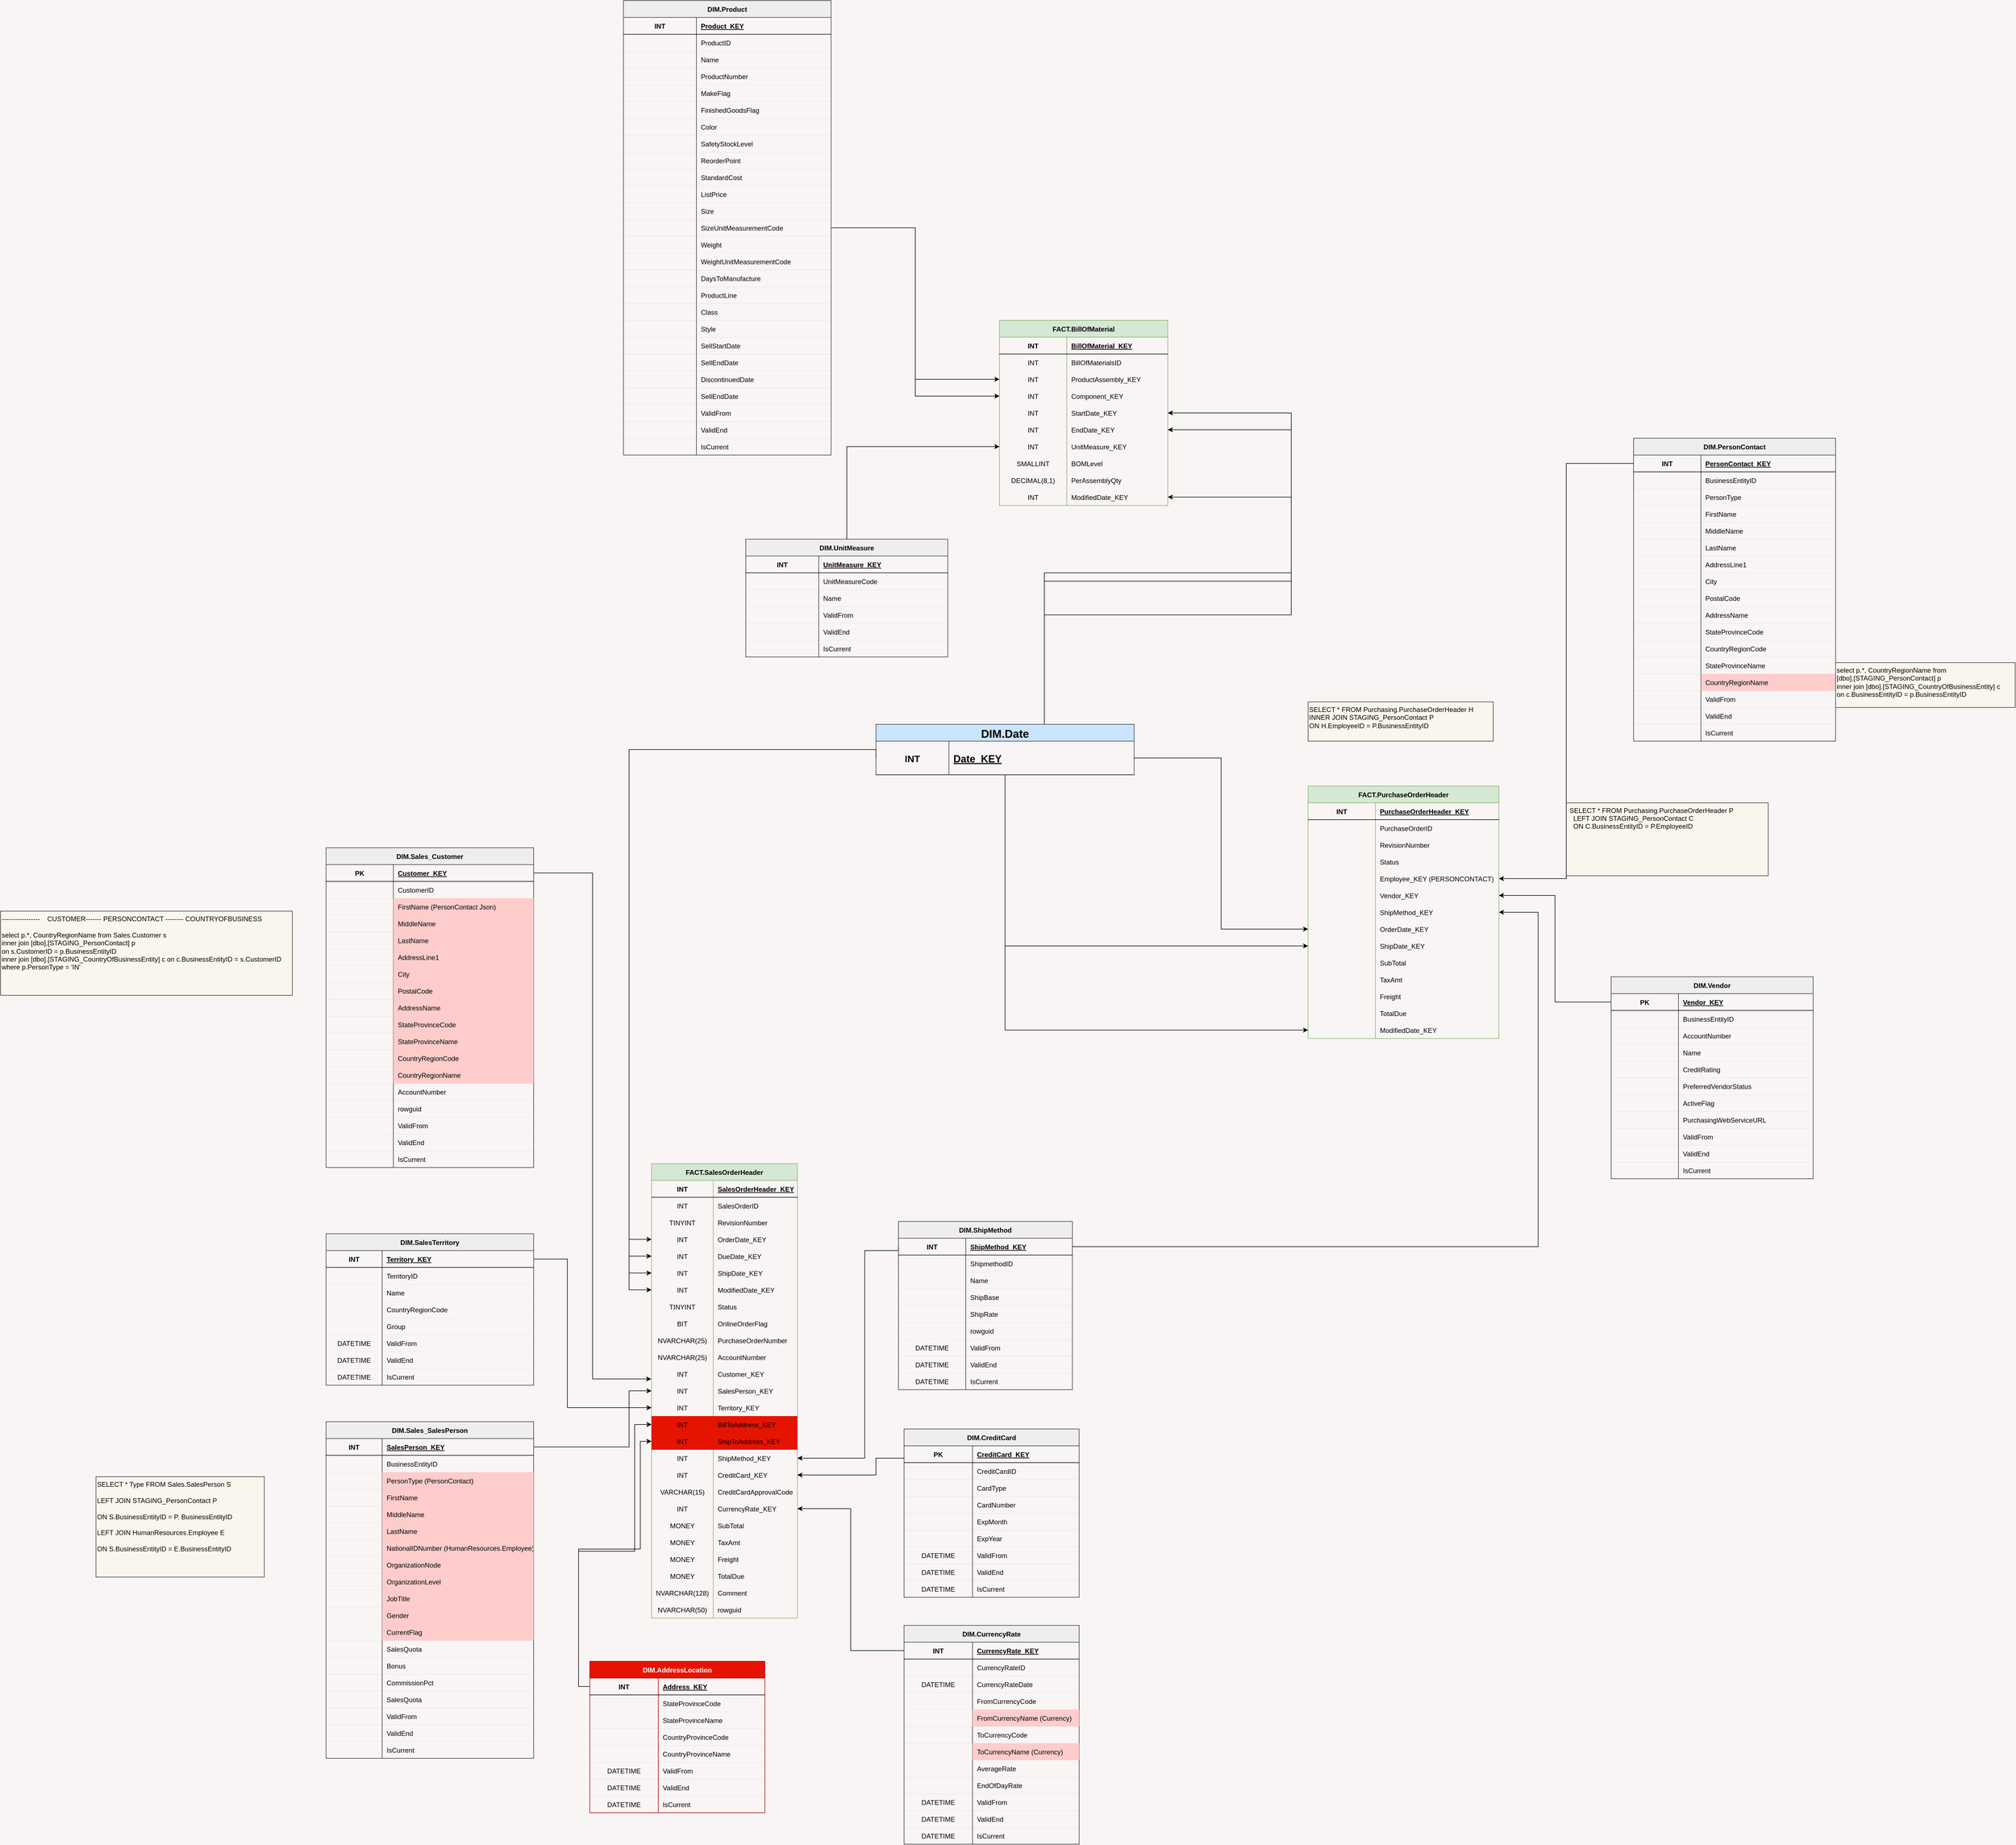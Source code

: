 <mxfile version="21.1.1" type="github">
  <diagram name="Page-1" id="GlWja0gN1p0ySsXyDXXl">
    <mxGraphModel dx="5299" dy="3278" grid="0" gridSize="10" guides="1" tooltips="1" connect="1" arrows="1" fold="1" page="1" pageScale="1" pageWidth="2336" pageHeight="1654" background="#FAF5F5" math="0" shadow="0">
      <root>
        <mxCell id="0" />
        <mxCell id="1" parent="0" />
        <mxCell id="JzmHU07VCEZ0ORfchS_K-1" value="FACT.BillOfMaterial" style="shape=table;startSize=30;container=1;collapsible=1;childLayout=tableLayout;fixedRows=1;rowLines=0;fontStyle=1;align=center;resizeLast=1;fillColor=#d5e8d4;strokeColor=#82b366;" parent="1" vertex="1">
          <mxGeometry x="1440" y="320" width="300" height="330" as="geometry" />
        </mxCell>
        <mxCell id="JzmHU07VCEZ0ORfchS_K-2" value="" style="shape=tableRow;horizontal=0;startSize=0;swimlaneHead=0;swimlaneBody=0;fillColor=none;collapsible=0;dropTarget=0;points=[[0,0.5],[1,0.5]];portConstraint=eastwest;top=0;left=0;right=0;bottom=1;" parent="JzmHU07VCEZ0ORfchS_K-1" vertex="1">
          <mxGeometry y="30" width="300" height="30" as="geometry" />
        </mxCell>
        <mxCell id="JzmHU07VCEZ0ORfchS_K-3" value="INT" style="shape=partialRectangle;connectable=0;fillColor=none;top=0;left=0;bottom=0;right=0;fontStyle=1;overflow=hidden;" parent="JzmHU07VCEZ0ORfchS_K-2" vertex="1">
          <mxGeometry width="120" height="30" as="geometry">
            <mxRectangle width="120" height="30" as="alternateBounds" />
          </mxGeometry>
        </mxCell>
        <mxCell id="JzmHU07VCEZ0ORfchS_K-4" value="BillOfMaterial_KEY" style="shape=partialRectangle;connectable=0;fillColor=none;top=0;left=0;bottom=0;right=0;align=left;spacingLeft=6;fontStyle=5;overflow=hidden;" parent="JzmHU07VCEZ0ORfchS_K-2" vertex="1">
          <mxGeometry x="120" width="180" height="30" as="geometry">
            <mxRectangle width="180" height="30" as="alternateBounds" />
          </mxGeometry>
        </mxCell>
        <mxCell id="JzmHU07VCEZ0ORfchS_K-5" value="" style="shape=tableRow;horizontal=0;startSize=0;swimlaneHead=0;swimlaneBody=0;fillColor=none;collapsible=0;dropTarget=0;points=[[0,0.5],[1,0.5]];portConstraint=eastwest;top=0;left=0;right=0;bottom=0;" parent="JzmHU07VCEZ0ORfchS_K-1" vertex="1">
          <mxGeometry y="60" width="300" height="30" as="geometry" />
        </mxCell>
        <mxCell id="JzmHU07VCEZ0ORfchS_K-6" value="INT" style="shape=partialRectangle;connectable=0;fillColor=none;top=0;left=0;bottom=0;right=0;editable=1;overflow=hidden;" parent="JzmHU07VCEZ0ORfchS_K-5" vertex="1">
          <mxGeometry width="120" height="30" as="geometry">
            <mxRectangle width="120" height="30" as="alternateBounds" />
          </mxGeometry>
        </mxCell>
        <mxCell id="JzmHU07VCEZ0ORfchS_K-7" value="BillOfMaterialsID    " style="shape=partialRectangle;connectable=0;fillColor=none;top=0;left=0;bottom=0;right=0;align=left;spacingLeft=6;overflow=hidden;" parent="JzmHU07VCEZ0ORfchS_K-5" vertex="1">
          <mxGeometry x="120" width="180" height="30" as="geometry">
            <mxRectangle width="180" height="30" as="alternateBounds" />
          </mxGeometry>
        </mxCell>
        <mxCell id="JzmHU07VCEZ0ORfchS_K-8" value="" style="shape=tableRow;horizontal=0;startSize=0;swimlaneHead=0;swimlaneBody=0;fillColor=none;collapsible=0;dropTarget=0;points=[[0,0.5],[1,0.5]];portConstraint=eastwest;top=0;left=0;right=0;bottom=0;" parent="JzmHU07VCEZ0ORfchS_K-1" vertex="1">
          <mxGeometry y="90" width="300" height="30" as="geometry" />
        </mxCell>
        <mxCell id="JzmHU07VCEZ0ORfchS_K-9" value="INT" style="shape=partialRectangle;connectable=0;fillColor=none;top=0;left=0;bottom=0;right=0;editable=1;overflow=hidden;" parent="JzmHU07VCEZ0ORfchS_K-8" vertex="1">
          <mxGeometry width="120" height="30" as="geometry">
            <mxRectangle width="120" height="30" as="alternateBounds" />
          </mxGeometry>
        </mxCell>
        <mxCell id="JzmHU07VCEZ0ORfchS_K-10" value="ProductAssembly_KEY" style="shape=partialRectangle;connectable=0;fillColor=none;top=0;left=0;bottom=0;right=0;align=left;spacingLeft=6;overflow=hidden;" parent="JzmHU07VCEZ0ORfchS_K-8" vertex="1">
          <mxGeometry x="120" width="180" height="30" as="geometry">
            <mxRectangle width="180" height="30" as="alternateBounds" />
          </mxGeometry>
        </mxCell>
        <mxCell id="JzmHU07VCEZ0ORfchS_K-11" value="" style="shape=tableRow;horizontal=0;startSize=0;swimlaneHead=0;swimlaneBody=0;fillColor=none;collapsible=0;dropTarget=0;points=[[0,0.5],[1,0.5]];portConstraint=eastwest;top=0;left=0;right=0;bottom=0;" parent="JzmHU07VCEZ0ORfchS_K-1" vertex="1">
          <mxGeometry y="120" width="300" height="30" as="geometry" />
        </mxCell>
        <mxCell id="JzmHU07VCEZ0ORfchS_K-12" value="INT" style="shape=partialRectangle;connectable=0;fillColor=none;top=0;left=0;bottom=0;right=0;editable=1;overflow=hidden;" parent="JzmHU07VCEZ0ORfchS_K-11" vertex="1">
          <mxGeometry width="120" height="30" as="geometry">
            <mxRectangle width="120" height="30" as="alternateBounds" />
          </mxGeometry>
        </mxCell>
        <mxCell id="JzmHU07VCEZ0ORfchS_K-13" value="Component_KEY" style="shape=partialRectangle;connectable=0;fillColor=none;top=0;left=0;bottom=0;right=0;align=left;spacingLeft=6;overflow=hidden;" parent="JzmHU07VCEZ0ORfchS_K-11" vertex="1">
          <mxGeometry x="120" width="180" height="30" as="geometry">
            <mxRectangle width="180" height="30" as="alternateBounds" />
          </mxGeometry>
        </mxCell>
        <mxCell id="JzmHU07VCEZ0ORfchS_K-79" value="" style="shape=tableRow;horizontal=0;startSize=0;swimlaneHead=0;swimlaneBody=0;fillColor=none;collapsible=0;dropTarget=0;points=[[0,0.5],[1,0.5]];portConstraint=eastwest;top=0;left=0;right=0;bottom=0;" parent="JzmHU07VCEZ0ORfchS_K-1" vertex="1">
          <mxGeometry y="150" width="300" height="30" as="geometry" />
        </mxCell>
        <mxCell id="JzmHU07VCEZ0ORfchS_K-80" value="INT" style="shape=partialRectangle;connectable=0;fillColor=none;top=0;left=0;bottom=0;right=0;editable=1;overflow=hidden;" parent="JzmHU07VCEZ0ORfchS_K-79" vertex="1">
          <mxGeometry width="120" height="30" as="geometry">
            <mxRectangle width="120" height="30" as="alternateBounds" />
          </mxGeometry>
        </mxCell>
        <mxCell id="JzmHU07VCEZ0ORfchS_K-81" value="StartDate_KEY" style="shape=partialRectangle;connectable=0;fillColor=none;top=0;left=0;bottom=0;right=0;align=left;spacingLeft=6;overflow=hidden;" parent="JzmHU07VCEZ0ORfchS_K-79" vertex="1">
          <mxGeometry x="120" width="180" height="30" as="geometry">
            <mxRectangle width="180" height="30" as="alternateBounds" />
          </mxGeometry>
        </mxCell>
        <mxCell id="JzmHU07VCEZ0ORfchS_K-82" value="" style="shape=tableRow;horizontal=0;startSize=0;swimlaneHead=0;swimlaneBody=0;fillColor=none;collapsible=0;dropTarget=0;points=[[0,0.5],[1,0.5]];portConstraint=eastwest;top=0;left=0;right=0;bottom=0;" parent="JzmHU07VCEZ0ORfchS_K-1" vertex="1">
          <mxGeometry y="180" width="300" height="30" as="geometry" />
        </mxCell>
        <mxCell id="JzmHU07VCEZ0ORfchS_K-83" value="INT" style="shape=partialRectangle;connectable=0;fillColor=none;top=0;left=0;bottom=0;right=0;editable=1;overflow=hidden;" parent="JzmHU07VCEZ0ORfchS_K-82" vertex="1">
          <mxGeometry width="120" height="30" as="geometry">
            <mxRectangle width="120" height="30" as="alternateBounds" />
          </mxGeometry>
        </mxCell>
        <mxCell id="JzmHU07VCEZ0ORfchS_K-84" value="EndDate_KEY" style="shape=partialRectangle;connectable=0;fillColor=none;top=0;left=0;bottom=0;right=0;align=left;spacingLeft=6;overflow=hidden;" parent="JzmHU07VCEZ0ORfchS_K-82" vertex="1">
          <mxGeometry x="120" width="180" height="30" as="geometry">
            <mxRectangle width="180" height="30" as="alternateBounds" />
          </mxGeometry>
        </mxCell>
        <mxCell id="JzmHU07VCEZ0ORfchS_K-85" value="" style="shape=tableRow;horizontal=0;startSize=0;swimlaneHead=0;swimlaneBody=0;fillColor=none;collapsible=0;dropTarget=0;points=[[0,0.5],[1,0.5]];portConstraint=eastwest;top=0;left=0;right=0;bottom=0;" parent="JzmHU07VCEZ0ORfchS_K-1" vertex="1">
          <mxGeometry y="210" width="300" height="30" as="geometry" />
        </mxCell>
        <mxCell id="JzmHU07VCEZ0ORfchS_K-86" value="INT" style="shape=partialRectangle;connectable=0;fillColor=none;top=0;left=0;bottom=0;right=0;editable=1;overflow=hidden;" parent="JzmHU07VCEZ0ORfchS_K-85" vertex="1">
          <mxGeometry width="120" height="30" as="geometry">
            <mxRectangle width="120" height="30" as="alternateBounds" />
          </mxGeometry>
        </mxCell>
        <mxCell id="JzmHU07VCEZ0ORfchS_K-87" value="UnitMeasure_KEY" style="shape=partialRectangle;connectable=0;fillColor=none;top=0;left=0;bottom=0;right=0;align=left;spacingLeft=6;overflow=hidden;" parent="JzmHU07VCEZ0ORfchS_K-85" vertex="1">
          <mxGeometry x="120" width="180" height="30" as="geometry">
            <mxRectangle width="180" height="30" as="alternateBounds" />
          </mxGeometry>
        </mxCell>
        <mxCell id="JzmHU07VCEZ0ORfchS_K-88" value="" style="shape=tableRow;horizontal=0;startSize=0;swimlaneHead=0;swimlaneBody=0;fillColor=none;collapsible=0;dropTarget=0;points=[[0,0.5],[1,0.5]];portConstraint=eastwest;top=0;left=0;right=0;bottom=0;" parent="JzmHU07VCEZ0ORfchS_K-1" vertex="1">
          <mxGeometry y="240" width="300" height="30" as="geometry" />
        </mxCell>
        <mxCell id="JzmHU07VCEZ0ORfchS_K-89" value="SMALLINT" style="shape=partialRectangle;connectable=0;fillColor=none;top=0;left=0;bottom=0;right=0;editable=1;overflow=hidden;" parent="JzmHU07VCEZ0ORfchS_K-88" vertex="1">
          <mxGeometry width="120" height="30" as="geometry">
            <mxRectangle width="120" height="30" as="alternateBounds" />
          </mxGeometry>
        </mxCell>
        <mxCell id="JzmHU07VCEZ0ORfchS_K-90" value="BOMLevel    " style="shape=partialRectangle;connectable=0;fillColor=none;top=0;left=0;bottom=0;right=0;align=left;spacingLeft=6;overflow=hidden;" parent="JzmHU07VCEZ0ORfchS_K-88" vertex="1">
          <mxGeometry x="120" width="180" height="30" as="geometry">
            <mxRectangle width="180" height="30" as="alternateBounds" />
          </mxGeometry>
        </mxCell>
        <mxCell id="JzmHU07VCEZ0ORfchS_K-91" value="" style="shape=tableRow;horizontal=0;startSize=0;swimlaneHead=0;swimlaneBody=0;fillColor=none;collapsible=0;dropTarget=0;points=[[0,0.5],[1,0.5]];portConstraint=eastwest;top=0;left=0;right=0;bottom=0;" parent="JzmHU07VCEZ0ORfchS_K-1" vertex="1">
          <mxGeometry y="270" width="300" height="30" as="geometry" />
        </mxCell>
        <mxCell id="JzmHU07VCEZ0ORfchS_K-92" value="DECIMAL(8,1)" style="shape=partialRectangle;connectable=0;fillColor=none;top=0;left=0;bottom=0;right=0;editable=1;overflow=hidden;" parent="JzmHU07VCEZ0ORfchS_K-91" vertex="1">
          <mxGeometry width="120" height="30" as="geometry">
            <mxRectangle width="120" height="30" as="alternateBounds" />
          </mxGeometry>
        </mxCell>
        <mxCell id="JzmHU07VCEZ0ORfchS_K-93" value="PerAssemblyQty" style="shape=partialRectangle;connectable=0;fillColor=none;top=0;left=0;bottom=0;right=0;align=left;spacingLeft=6;overflow=hidden;" parent="JzmHU07VCEZ0ORfchS_K-91" vertex="1">
          <mxGeometry x="120" width="180" height="30" as="geometry">
            <mxRectangle width="180" height="30" as="alternateBounds" />
          </mxGeometry>
        </mxCell>
        <mxCell id="JzmHU07VCEZ0ORfchS_K-148" value="" style="shape=tableRow;horizontal=0;startSize=0;swimlaneHead=0;swimlaneBody=0;fillColor=none;collapsible=0;dropTarget=0;points=[[0,0.5],[1,0.5]];portConstraint=eastwest;top=0;left=0;right=0;bottom=0;" parent="JzmHU07VCEZ0ORfchS_K-1" vertex="1">
          <mxGeometry y="300" width="300" height="30" as="geometry" />
        </mxCell>
        <mxCell id="JzmHU07VCEZ0ORfchS_K-149" value="INT" style="shape=partialRectangle;connectable=0;fillColor=none;top=0;left=0;bottom=0;right=0;editable=1;overflow=hidden;" parent="JzmHU07VCEZ0ORfchS_K-148" vertex="1">
          <mxGeometry width="120" height="30" as="geometry">
            <mxRectangle width="120" height="30" as="alternateBounds" />
          </mxGeometry>
        </mxCell>
        <mxCell id="JzmHU07VCEZ0ORfchS_K-150" value="ModifiedDate_KEY" style="shape=partialRectangle;connectable=0;fillColor=none;top=0;left=0;bottom=0;right=0;align=left;spacingLeft=6;overflow=hidden;" parent="JzmHU07VCEZ0ORfchS_K-148" vertex="1">
          <mxGeometry x="120" width="180" height="30" as="geometry">
            <mxRectangle width="180" height="30" as="alternateBounds" />
          </mxGeometry>
        </mxCell>
        <mxCell id="JzmHU07VCEZ0ORfchS_K-103" style="edgeStyle=orthogonalEdgeStyle;rounded=0;orthogonalLoop=1;jettySize=auto;html=1;entryX=0;entryY=0.5;entryDx=0;entryDy=0;" parent="1" source="JzmHU07VCEZ0ORfchS_K-40" target="JzmHU07VCEZ0ORfchS_K-8" edge="1">
          <mxGeometry relative="1" as="geometry" />
        </mxCell>
        <mxCell id="JzmHU07VCEZ0ORfchS_K-104" style="edgeStyle=orthogonalEdgeStyle;rounded=0;orthogonalLoop=1;jettySize=auto;html=1;entryX=0;entryY=0.5;entryDx=0;entryDy=0;" parent="1" source="JzmHU07VCEZ0ORfchS_K-40" target="JzmHU07VCEZ0ORfchS_K-11" edge="1">
          <mxGeometry relative="1" as="geometry" />
        </mxCell>
        <mxCell id="JzmHU07VCEZ0ORfchS_K-40" value="DIM.Product" style="shape=table;startSize=30;container=1;collapsible=1;childLayout=tableLayout;fixedRows=1;rowLines=0;fontStyle=1;align=center;resizeLast=1;fillColor=#eeeeee;strokeColor=#36393d;" parent="1" vertex="1">
          <mxGeometry x="770" y="-250" width="370" height="810" as="geometry" />
        </mxCell>
        <mxCell id="JzmHU07VCEZ0ORfchS_K-41" value="" style="shape=tableRow;horizontal=0;startSize=0;swimlaneHead=0;swimlaneBody=0;fillColor=none;collapsible=0;dropTarget=0;points=[[0,0.5],[1,0.5]];portConstraint=eastwest;top=0;left=0;right=0;bottom=1;" parent="JzmHU07VCEZ0ORfchS_K-40" vertex="1">
          <mxGeometry y="30" width="370" height="30" as="geometry" />
        </mxCell>
        <mxCell id="JzmHU07VCEZ0ORfchS_K-42" value="INT" style="shape=partialRectangle;connectable=0;fillColor=none;top=0;left=0;bottom=0;right=0;fontStyle=1;overflow=hidden;" parent="JzmHU07VCEZ0ORfchS_K-41" vertex="1">
          <mxGeometry width="130" height="30" as="geometry">
            <mxRectangle width="130" height="30" as="alternateBounds" />
          </mxGeometry>
        </mxCell>
        <mxCell id="JzmHU07VCEZ0ORfchS_K-43" value="Product_KEY" style="shape=partialRectangle;connectable=0;fillColor=none;top=0;left=0;bottom=0;right=0;align=left;spacingLeft=6;fontStyle=5;overflow=hidden;" parent="JzmHU07VCEZ0ORfchS_K-41" vertex="1">
          <mxGeometry x="130" width="240" height="30" as="geometry">
            <mxRectangle width="240" height="30" as="alternateBounds" />
          </mxGeometry>
        </mxCell>
        <mxCell id="JzmHU07VCEZ0ORfchS_K-593" value="" style="shape=tableRow;horizontal=0;startSize=0;swimlaneHead=0;swimlaneBody=0;fillColor=none;collapsible=0;dropTarget=0;points=[[0,0.5],[1,0.5]];portConstraint=eastwest;top=0;left=0;right=0;bottom=1;strokeWidth=0;" parent="JzmHU07VCEZ0ORfchS_K-40" vertex="1">
          <mxGeometry y="60" width="370" height="30" as="geometry" />
        </mxCell>
        <mxCell id="JzmHU07VCEZ0ORfchS_K-594" value="" style="shape=partialRectangle;connectable=0;fillColor=none;top=0;left=0;bottom=0;right=0;fontStyle=0;overflow=hidden;" parent="JzmHU07VCEZ0ORfchS_K-593" vertex="1">
          <mxGeometry width="130" height="30" as="geometry">
            <mxRectangle width="130" height="30" as="alternateBounds" />
          </mxGeometry>
        </mxCell>
        <mxCell id="JzmHU07VCEZ0ORfchS_K-595" value="ProductID" style="shape=partialRectangle;connectable=0;fillColor=none;top=0;left=0;bottom=0;right=0;align=left;spacingLeft=6;fontStyle=0;overflow=hidden;" parent="JzmHU07VCEZ0ORfchS_K-593" vertex="1">
          <mxGeometry x="130" width="240" height="30" as="geometry">
            <mxRectangle width="240" height="30" as="alternateBounds" />
          </mxGeometry>
        </mxCell>
        <mxCell id="JzmHU07VCEZ0ORfchS_K-614" value="" style="shape=tableRow;horizontal=0;startSize=0;swimlaneHead=0;swimlaneBody=0;fillColor=none;collapsible=0;dropTarget=0;points=[[0,0.5],[1,0.5]];portConstraint=eastwest;top=0;left=0;right=0;bottom=1;strokeWidth=0;" parent="JzmHU07VCEZ0ORfchS_K-40" vertex="1">
          <mxGeometry y="90" width="370" height="30" as="geometry" />
        </mxCell>
        <mxCell id="JzmHU07VCEZ0ORfchS_K-615" value="" style="shape=partialRectangle;connectable=0;fillColor=none;top=0;left=0;bottom=0;right=0;fontStyle=0;overflow=hidden;" parent="JzmHU07VCEZ0ORfchS_K-614" vertex="1">
          <mxGeometry width="130" height="30" as="geometry">
            <mxRectangle width="130" height="30" as="alternateBounds" />
          </mxGeometry>
        </mxCell>
        <mxCell id="JzmHU07VCEZ0ORfchS_K-616" value="Name" style="shape=partialRectangle;connectable=0;fillColor=none;top=0;left=0;bottom=0;right=0;align=left;spacingLeft=6;fontStyle=0;overflow=hidden;" parent="JzmHU07VCEZ0ORfchS_K-614" vertex="1">
          <mxGeometry x="130" width="240" height="30" as="geometry">
            <mxRectangle width="240" height="30" as="alternateBounds" />
          </mxGeometry>
        </mxCell>
        <mxCell id="JzmHU07VCEZ0ORfchS_K-617" value="" style="shape=tableRow;horizontal=0;startSize=0;swimlaneHead=0;swimlaneBody=0;fillColor=none;collapsible=0;dropTarget=0;points=[[0,0.5],[1,0.5]];portConstraint=eastwest;top=0;left=0;right=0;bottom=1;strokeWidth=0;" parent="JzmHU07VCEZ0ORfchS_K-40" vertex="1">
          <mxGeometry y="120" width="370" height="30" as="geometry" />
        </mxCell>
        <mxCell id="JzmHU07VCEZ0ORfchS_K-618" value="" style="shape=partialRectangle;connectable=0;fillColor=none;top=0;left=0;bottom=0;right=0;fontStyle=0;overflow=hidden;" parent="JzmHU07VCEZ0ORfchS_K-617" vertex="1">
          <mxGeometry width="130" height="30" as="geometry">
            <mxRectangle width="130" height="30" as="alternateBounds" />
          </mxGeometry>
        </mxCell>
        <mxCell id="JzmHU07VCEZ0ORfchS_K-619" value="ProductNumber" style="shape=partialRectangle;connectable=0;fillColor=none;top=0;left=0;bottom=0;right=0;align=left;spacingLeft=6;fontStyle=0;overflow=hidden;" parent="JzmHU07VCEZ0ORfchS_K-617" vertex="1">
          <mxGeometry x="130" width="240" height="30" as="geometry">
            <mxRectangle width="240" height="30" as="alternateBounds" />
          </mxGeometry>
        </mxCell>
        <mxCell id="JzmHU07VCEZ0ORfchS_K-620" value="" style="shape=tableRow;horizontal=0;startSize=0;swimlaneHead=0;swimlaneBody=0;fillColor=none;collapsible=0;dropTarget=0;points=[[0,0.5],[1,0.5]];portConstraint=eastwest;top=0;left=0;right=0;bottom=1;strokeWidth=0;" parent="JzmHU07VCEZ0ORfchS_K-40" vertex="1">
          <mxGeometry y="150" width="370" height="30" as="geometry" />
        </mxCell>
        <mxCell id="JzmHU07VCEZ0ORfchS_K-621" value="" style="shape=partialRectangle;connectable=0;fillColor=none;top=0;left=0;bottom=0;right=0;fontStyle=0;overflow=hidden;" parent="JzmHU07VCEZ0ORfchS_K-620" vertex="1">
          <mxGeometry width="130" height="30" as="geometry">
            <mxRectangle width="130" height="30" as="alternateBounds" />
          </mxGeometry>
        </mxCell>
        <mxCell id="JzmHU07VCEZ0ORfchS_K-622" value="MakeFlag" style="shape=partialRectangle;connectable=0;fillColor=none;top=0;left=0;bottom=0;right=0;align=left;spacingLeft=6;fontStyle=0;overflow=hidden;" parent="JzmHU07VCEZ0ORfchS_K-620" vertex="1">
          <mxGeometry x="130" width="240" height="30" as="geometry">
            <mxRectangle width="240" height="30" as="alternateBounds" />
          </mxGeometry>
        </mxCell>
        <mxCell id="JzmHU07VCEZ0ORfchS_K-623" value="" style="shape=tableRow;horizontal=0;startSize=0;swimlaneHead=0;swimlaneBody=0;fillColor=none;collapsible=0;dropTarget=0;points=[[0,0.5],[1,0.5]];portConstraint=eastwest;top=0;left=0;right=0;bottom=1;strokeWidth=0;" parent="JzmHU07VCEZ0ORfchS_K-40" vertex="1">
          <mxGeometry y="180" width="370" height="30" as="geometry" />
        </mxCell>
        <mxCell id="JzmHU07VCEZ0ORfchS_K-624" value="" style="shape=partialRectangle;connectable=0;fillColor=none;top=0;left=0;bottom=0;right=0;fontStyle=0;overflow=hidden;" parent="JzmHU07VCEZ0ORfchS_K-623" vertex="1">
          <mxGeometry width="130" height="30" as="geometry">
            <mxRectangle width="130" height="30" as="alternateBounds" />
          </mxGeometry>
        </mxCell>
        <mxCell id="JzmHU07VCEZ0ORfchS_K-625" value="FinishedGoodsFlag" style="shape=partialRectangle;connectable=0;fillColor=none;top=0;left=0;bottom=0;right=0;align=left;spacingLeft=6;fontStyle=0;overflow=hidden;" parent="JzmHU07VCEZ0ORfchS_K-623" vertex="1">
          <mxGeometry x="130" width="240" height="30" as="geometry">
            <mxRectangle width="240" height="30" as="alternateBounds" />
          </mxGeometry>
        </mxCell>
        <mxCell id="JzmHU07VCEZ0ORfchS_K-626" value="" style="shape=tableRow;horizontal=0;startSize=0;swimlaneHead=0;swimlaneBody=0;fillColor=none;collapsible=0;dropTarget=0;points=[[0,0.5],[1,0.5]];portConstraint=eastwest;top=0;left=0;right=0;bottom=1;strokeWidth=0;" parent="JzmHU07VCEZ0ORfchS_K-40" vertex="1">
          <mxGeometry y="210" width="370" height="30" as="geometry" />
        </mxCell>
        <mxCell id="JzmHU07VCEZ0ORfchS_K-627" value="" style="shape=partialRectangle;connectable=0;fillColor=none;top=0;left=0;bottom=0;right=0;fontStyle=0;overflow=hidden;" parent="JzmHU07VCEZ0ORfchS_K-626" vertex="1">
          <mxGeometry width="130" height="30" as="geometry">
            <mxRectangle width="130" height="30" as="alternateBounds" />
          </mxGeometry>
        </mxCell>
        <mxCell id="JzmHU07VCEZ0ORfchS_K-628" value="Color" style="shape=partialRectangle;connectable=0;fillColor=none;top=0;left=0;bottom=0;right=0;align=left;spacingLeft=6;fontStyle=0;overflow=hidden;" parent="JzmHU07VCEZ0ORfchS_K-626" vertex="1">
          <mxGeometry x="130" width="240" height="30" as="geometry">
            <mxRectangle width="240" height="30" as="alternateBounds" />
          </mxGeometry>
        </mxCell>
        <mxCell id="JzmHU07VCEZ0ORfchS_K-629" value="" style="shape=tableRow;horizontal=0;startSize=0;swimlaneHead=0;swimlaneBody=0;fillColor=none;collapsible=0;dropTarget=0;points=[[0,0.5],[1,0.5]];portConstraint=eastwest;top=0;left=0;right=0;bottom=1;strokeWidth=0;" parent="JzmHU07VCEZ0ORfchS_K-40" vertex="1">
          <mxGeometry y="240" width="370" height="30" as="geometry" />
        </mxCell>
        <mxCell id="JzmHU07VCEZ0ORfchS_K-630" value="" style="shape=partialRectangle;connectable=0;fillColor=none;top=0;left=0;bottom=0;right=0;fontStyle=0;overflow=hidden;" parent="JzmHU07VCEZ0ORfchS_K-629" vertex="1">
          <mxGeometry width="130" height="30" as="geometry">
            <mxRectangle width="130" height="30" as="alternateBounds" />
          </mxGeometry>
        </mxCell>
        <mxCell id="JzmHU07VCEZ0ORfchS_K-631" value="SafetyStockLevel" style="shape=partialRectangle;connectable=0;fillColor=none;top=0;left=0;bottom=0;right=0;align=left;spacingLeft=6;fontStyle=0;overflow=hidden;" parent="JzmHU07VCEZ0ORfchS_K-629" vertex="1">
          <mxGeometry x="130" width="240" height="30" as="geometry">
            <mxRectangle width="240" height="30" as="alternateBounds" />
          </mxGeometry>
        </mxCell>
        <mxCell id="JzmHU07VCEZ0ORfchS_K-632" value="" style="shape=tableRow;horizontal=0;startSize=0;swimlaneHead=0;swimlaneBody=0;fillColor=none;collapsible=0;dropTarget=0;points=[[0,0.5],[1,0.5]];portConstraint=eastwest;top=0;left=0;right=0;bottom=1;strokeWidth=0;" parent="JzmHU07VCEZ0ORfchS_K-40" vertex="1">
          <mxGeometry y="270" width="370" height="30" as="geometry" />
        </mxCell>
        <mxCell id="JzmHU07VCEZ0ORfchS_K-633" value="" style="shape=partialRectangle;connectable=0;fillColor=none;top=0;left=0;bottom=0;right=0;fontStyle=0;overflow=hidden;" parent="JzmHU07VCEZ0ORfchS_K-632" vertex="1">
          <mxGeometry width="130" height="30" as="geometry">
            <mxRectangle width="130" height="30" as="alternateBounds" />
          </mxGeometry>
        </mxCell>
        <mxCell id="JzmHU07VCEZ0ORfchS_K-634" value="ReorderPoint" style="shape=partialRectangle;connectable=0;fillColor=none;top=0;left=0;bottom=0;right=0;align=left;spacingLeft=6;fontStyle=0;overflow=hidden;" parent="JzmHU07VCEZ0ORfchS_K-632" vertex="1">
          <mxGeometry x="130" width="240" height="30" as="geometry">
            <mxRectangle width="240" height="30" as="alternateBounds" />
          </mxGeometry>
        </mxCell>
        <mxCell id="JzmHU07VCEZ0ORfchS_K-635" value="" style="shape=tableRow;horizontal=0;startSize=0;swimlaneHead=0;swimlaneBody=0;fillColor=none;collapsible=0;dropTarget=0;points=[[0,0.5],[1,0.5]];portConstraint=eastwest;top=0;left=0;right=0;bottom=1;strokeWidth=0;" parent="JzmHU07VCEZ0ORfchS_K-40" vertex="1">
          <mxGeometry y="300" width="370" height="30" as="geometry" />
        </mxCell>
        <mxCell id="JzmHU07VCEZ0ORfchS_K-636" value="" style="shape=partialRectangle;connectable=0;fillColor=none;top=0;left=0;bottom=0;right=0;fontStyle=0;overflow=hidden;" parent="JzmHU07VCEZ0ORfchS_K-635" vertex="1">
          <mxGeometry width="130" height="30" as="geometry">
            <mxRectangle width="130" height="30" as="alternateBounds" />
          </mxGeometry>
        </mxCell>
        <mxCell id="JzmHU07VCEZ0ORfchS_K-637" value="StandardCost" style="shape=partialRectangle;connectable=0;fillColor=none;top=0;left=0;bottom=0;right=0;align=left;spacingLeft=6;fontStyle=0;overflow=hidden;" parent="JzmHU07VCEZ0ORfchS_K-635" vertex="1">
          <mxGeometry x="130" width="240" height="30" as="geometry">
            <mxRectangle width="240" height="30" as="alternateBounds" />
          </mxGeometry>
        </mxCell>
        <mxCell id="JzmHU07VCEZ0ORfchS_K-638" value="" style="shape=tableRow;horizontal=0;startSize=0;swimlaneHead=0;swimlaneBody=0;fillColor=none;collapsible=0;dropTarget=0;points=[[0,0.5],[1,0.5]];portConstraint=eastwest;top=0;left=0;right=0;bottom=1;strokeWidth=0;" parent="JzmHU07VCEZ0ORfchS_K-40" vertex="1">
          <mxGeometry y="330" width="370" height="30" as="geometry" />
        </mxCell>
        <mxCell id="JzmHU07VCEZ0ORfchS_K-639" value="" style="shape=partialRectangle;connectable=0;fillColor=none;top=0;left=0;bottom=0;right=0;fontStyle=0;overflow=hidden;" parent="JzmHU07VCEZ0ORfchS_K-638" vertex="1">
          <mxGeometry width="130" height="30" as="geometry">
            <mxRectangle width="130" height="30" as="alternateBounds" />
          </mxGeometry>
        </mxCell>
        <mxCell id="JzmHU07VCEZ0ORfchS_K-640" value="ListPrice" style="shape=partialRectangle;connectable=0;fillColor=none;top=0;left=0;bottom=0;right=0;align=left;spacingLeft=6;fontStyle=0;overflow=hidden;" parent="JzmHU07VCEZ0ORfchS_K-638" vertex="1">
          <mxGeometry x="130" width="240" height="30" as="geometry">
            <mxRectangle width="240" height="30" as="alternateBounds" />
          </mxGeometry>
        </mxCell>
        <mxCell id="JzmHU07VCEZ0ORfchS_K-641" value="" style="shape=tableRow;horizontal=0;startSize=0;swimlaneHead=0;swimlaneBody=0;fillColor=none;collapsible=0;dropTarget=0;points=[[0,0.5],[1,0.5]];portConstraint=eastwest;top=0;left=0;right=0;bottom=1;strokeWidth=0;" parent="JzmHU07VCEZ0ORfchS_K-40" vertex="1">
          <mxGeometry y="360" width="370" height="30" as="geometry" />
        </mxCell>
        <mxCell id="JzmHU07VCEZ0ORfchS_K-642" value="" style="shape=partialRectangle;connectable=0;fillColor=none;top=0;left=0;bottom=0;right=0;fontStyle=0;overflow=hidden;" parent="JzmHU07VCEZ0ORfchS_K-641" vertex="1">
          <mxGeometry width="130" height="30" as="geometry">
            <mxRectangle width="130" height="30" as="alternateBounds" />
          </mxGeometry>
        </mxCell>
        <mxCell id="JzmHU07VCEZ0ORfchS_K-643" value="Size" style="shape=partialRectangle;connectable=0;fillColor=none;top=0;left=0;bottom=0;right=0;align=left;spacingLeft=6;fontStyle=0;overflow=hidden;" parent="JzmHU07VCEZ0ORfchS_K-641" vertex="1">
          <mxGeometry x="130" width="240" height="30" as="geometry">
            <mxRectangle width="240" height="30" as="alternateBounds" />
          </mxGeometry>
        </mxCell>
        <mxCell id="JzmHU07VCEZ0ORfchS_K-644" value="" style="shape=tableRow;horizontal=0;startSize=0;swimlaneHead=0;swimlaneBody=0;fillColor=none;collapsible=0;dropTarget=0;points=[[0,0.5],[1,0.5]];portConstraint=eastwest;top=0;left=0;right=0;bottom=1;strokeWidth=0;" parent="JzmHU07VCEZ0ORfchS_K-40" vertex="1">
          <mxGeometry y="390" width="370" height="30" as="geometry" />
        </mxCell>
        <mxCell id="JzmHU07VCEZ0ORfchS_K-645" value="" style="shape=partialRectangle;connectable=0;fillColor=none;top=0;left=0;bottom=0;right=0;fontStyle=0;overflow=hidden;" parent="JzmHU07VCEZ0ORfchS_K-644" vertex="1">
          <mxGeometry width="130" height="30" as="geometry">
            <mxRectangle width="130" height="30" as="alternateBounds" />
          </mxGeometry>
        </mxCell>
        <mxCell id="JzmHU07VCEZ0ORfchS_K-646" value="SizeUnitMeasurementCode" style="shape=partialRectangle;connectable=0;fillColor=none;top=0;left=0;bottom=0;right=0;align=left;spacingLeft=6;fontStyle=0;overflow=hidden;" parent="JzmHU07VCEZ0ORfchS_K-644" vertex="1">
          <mxGeometry x="130" width="240" height="30" as="geometry">
            <mxRectangle width="240" height="30" as="alternateBounds" />
          </mxGeometry>
        </mxCell>
        <mxCell id="JzmHU07VCEZ0ORfchS_K-647" value="" style="shape=tableRow;horizontal=0;startSize=0;swimlaneHead=0;swimlaneBody=0;fillColor=none;collapsible=0;dropTarget=0;points=[[0,0.5],[1,0.5]];portConstraint=eastwest;top=0;left=0;right=0;bottom=1;strokeWidth=0;" parent="JzmHU07VCEZ0ORfchS_K-40" vertex="1">
          <mxGeometry y="420" width="370" height="30" as="geometry" />
        </mxCell>
        <mxCell id="JzmHU07VCEZ0ORfchS_K-648" value="" style="shape=partialRectangle;connectable=0;fillColor=none;top=0;left=0;bottom=0;right=0;fontStyle=0;overflow=hidden;" parent="JzmHU07VCEZ0ORfchS_K-647" vertex="1">
          <mxGeometry width="130" height="30" as="geometry">
            <mxRectangle width="130" height="30" as="alternateBounds" />
          </mxGeometry>
        </mxCell>
        <mxCell id="JzmHU07VCEZ0ORfchS_K-649" value="Weight" style="shape=partialRectangle;connectable=0;fillColor=none;top=0;left=0;bottom=0;right=0;align=left;spacingLeft=6;fontStyle=0;overflow=hidden;" parent="JzmHU07VCEZ0ORfchS_K-647" vertex="1">
          <mxGeometry x="130" width="240" height="30" as="geometry">
            <mxRectangle width="240" height="30" as="alternateBounds" />
          </mxGeometry>
        </mxCell>
        <mxCell id="JzmHU07VCEZ0ORfchS_K-650" value="" style="shape=tableRow;horizontal=0;startSize=0;swimlaneHead=0;swimlaneBody=0;fillColor=none;collapsible=0;dropTarget=0;points=[[0,0.5],[1,0.5]];portConstraint=eastwest;top=0;left=0;right=0;bottom=1;strokeWidth=0;" parent="JzmHU07VCEZ0ORfchS_K-40" vertex="1">
          <mxGeometry y="450" width="370" height="30" as="geometry" />
        </mxCell>
        <mxCell id="JzmHU07VCEZ0ORfchS_K-651" value="" style="shape=partialRectangle;connectable=0;fillColor=none;top=0;left=0;bottom=0;right=0;fontStyle=0;overflow=hidden;" parent="JzmHU07VCEZ0ORfchS_K-650" vertex="1">
          <mxGeometry width="130" height="30" as="geometry">
            <mxRectangle width="130" height="30" as="alternateBounds" />
          </mxGeometry>
        </mxCell>
        <mxCell id="JzmHU07VCEZ0ORfchS_K-652" value="WeightUnitMeasurementCode" style="shape=partialRectangle;connectable=0;fillColor=none;top=0;left=0;bottom=0;right=0;align=left;spacingLeft=6;fontStyle=0;overflow=hidden;" parent="JzmHU07VCEZ0ORfchS_K-650" vertex="1">
          <mxGeometry x="130" width="240" height="30" as="geometry">
            <mxRectangle width="240" height="30" as="alternateBounds" />
          </mxGeometry>
        </mxCell>
        <mxCell id="JzmHU07VCEZ0ORfchS_K-653" value="" style="shape=tableRow;horizontal=0;startSize=0;swimlaneHead=0;swimlaneBody=0;fillColor=none;collapsible=0;dropTarget=0;points=[[0,0.5],[1,0.5]];portConstraint=eastwest;top=0;left=0;right=0;bottom=1;strokeWidth=0;" parent="JzmHU07VCEZ0ORfchS_K-40" vertex="1">
          <mxGeometry y="480" width="370" height="30" as="geometry" />
        </mxCell>
        <mxCell id="JzmHU07VCEZ0ORfchS_K-654" value="" style="shape=partialRectangle;connectable=0;fillColor=none;top=0;left=0;bottom=0;right=0;fontStyle=0;overflow=hidden;" parent="JzmHU07VCEZ0ORfchS_K-653" vertex="1">
          <mxGeometry width="130" height="30" as="geometry">
            <mxRectangle width="130" height="30" as="alternateBounds" />
          </mxGeometry>
        </mxCell>
        <mxCell id="JzmHU07VCEZ0ORfchS_K-655" value="DaysToManufacture" style="shape=partialRectangle;connectable=0;fillColor=none;top=0;left=0;bottom=0;right=0;align=left;spacingLeft=6;fontStyle=0;overflow=hidden;" parent="JzmHU07VCEZ0ORfchS_K-653" vertex="1">
          <mxGeometry x="130" width="240" height="30" as="geometry">
            <mxRectangle width="240" height="30" as="alternateBounds" />
          </mxGeometry>
        </mxCell>
        <mxCell id="JzmHU07VCEZ0ORfchS_K-656" value="" style="shape=tableRow;horizontal=0;startSize=0;swimlaneHead=0;swimlaneBody=0;fillColor=none;collapsible=0;dropTarget=0;points=[[0,0.5],[1,0.5]];portConstraint=eastwest;top=0;left=0;right=0;bottom=1;strokeWidth=0;" parent="JzmHU07VCEZ0ORfchS_K-40" vertex="1">
          <mxGeometry y="510" width="370" height="30" as="geometry" />
        </mxCell>
        <mxCell id="JzmHU07VCEZ0ORfchS_K-657" value="" style="shape=partialRectangle;connectable=0;fillColor=none;top=0;left=0;bottom=0;right=0;fontStyle=0;overflow=hidden;" parent="JzmHU07VCEZ0ORfchS_K-656" vertex="1">
          <mxGeometry width="130" height="30" as="geometry">
            <mxRectangle width="130" height="30" as="alternateBounds" />
          </mxGeometry>
        </mxCell>
        <mxCell id="JzmHU07VCEZ0ORfchS_K-658" value="ProductLine" style="shape=partialRectangle;connectable=0;fillColor=none;top=0;left=0;bottom=0;right=0;align=left;spacingLeft=6;fontStyle=0;overflow=hidden;" parent="JzmHU07VCEZ0ORfchS_K-656" vertex="1">
          <mxGeometry x="130" width="240" height="30" as="geometry">
            <mxRectangle width="240" height="30" as="alternateBounds" />
          </mxGeometry>
        </mxCell>
        <mxCell id="JzmHU07VCEZ0ORfchS_K-659" value="" style="shape=tableRow;horizontal=0;startSize=0;swimlaneHead=0;swimlaneBody=0;fillColor=none;collapsible=0;dropTarget=0;points=[[0,0.5],[1,0.5]];portConstraint=eastwest;top=0;left=0;right=0;bottom=1;strokeWidth=0;" parent="JzmHU07VCEZ0ORfchS_K-40" vertex="1">
          <mxGeometry y="540" width="370" height="30" as="geometry" />
        </mxCell>
        <mxCell id="JzmHU07VCEZ0ORfchS_K-660" value="" style="shape=partialRectangle;connectable=0;fillColor=none;top=0;left=0;bottom=0;right=0;fontStyle=0;overflow=hidden;" parent="JzmHU07VCEZ0ORfchS_K-659" vertex="1">
          <mxGeometry width="130" height="30" as="geometry">
            <mxRectangle width="130" height="30" as="alternateBounds" />
          </mxGeometry>
        </mxCell>
        <mxCell id="JzmHU07VCEZ0ORfchS_K-661" value="Class" style="shape=partialRectangle;connectable=0;fillColor=none;top=0;left=0;bottom=0;right=0;align=left;spacingLeft=6;fontStyle=0;overflow=hidden;" parent="JzmHU07VCEZ0ORfchS_K-659" vertex="1">
          <mxGeometry x="130" width="240" height="30" as="geometry">
            <mxRectangle width="240" height="30" as="alternateBounds" />
          </mxGeometry>
        </mxCell>
        <mxCell id="JzmHU07VCEZ0ORfchS_K-662" value="" style="shape=tableRow;horizontal=0;startSize=0;swimlaneHead=0;swimlaneBody=0;fillColor=none;collapsible=0;dropTarget=0;points=[[0,0.5],[1,0.5]];portConstraint=eastwest;top=0;left=0;right=0;bottom=1;strokeWidth=0;" parent="JzmHU07VCEZ0ORfchS_K-40" vertex="1">
          <mxGeometry y="570" width="370" height="30" as="geometry" />
        </mxCell>
        <mxCell id="JzmHU07VCEZ0ORfchS_K-663" value="" style="shape=partialRectangle;connectable=0;fillColor=none;top=0;left=0;bottom=0;right=0;fontStyle=0;overflow=hidden;" parent="JzmHU07VCEZ0ORfchS_K-662" vertex="1">
          <mxGeometry width="130" height="30" as="geometry">
            <mxRectangle width="130" height="30" as="alternateBounds" />
          </mxGeometry>
        </mxCell>
        <mxCell id="JzmHU07VCEZ0ORfchS_K-664" value="Style" style="shape=partialRectangle;connectable=0;fillColor=none;top=0;left=0;bottom=0;right=0;align=left;spacingLeft=6;fontStyle=0;overflow=hidden;" parent="JzmHU07VCEZ0ORfchS_K-662" vertex="1">
          <mxGeometry x="130" width="240" height="30" as="geometry">
            <mxRectangle width="240" height="30" as="alternateBounds" />
          </mxGeometry>
        </mxCell>
        <mxCell id="JzmHU07VCEZ0ORfchS_K-665" value="" style="shape=tableRow;horizontal=0;startSize=0;swimlaneHead=0;swimlaneBody=0;fillColor=none;collapsible=0;dropTarget=0;points=[[0,0.5],[1,0.5]];portConstraint=eastwest;top=0;left=0;right=0;bottom=1;strokeWidth=0;" parent="JzmHU07VCEZ0ORfchS_K-40" vertex="1">
          <mxGeometry y="600" width="370" height="30" as="geometry" />
        </mxCell>
        <mxCell id="JzmHU07VCEZ0ORfchS_K-666" value="" style="shape=partialRectangle;connectable=0;fillColor=none;top=0;left=0;bottom=0;right=0;fontStyle=0;overflow=hidden;" parent="JzmHU07VCEZ0ORfchS_K-665" vertex="1">
          <mxGeometry width="130" height="30" as="geometry">
            <mxRectangle width="130" height="30" as="alternateBounds" />
          </mxGeometry>
        </mxCell>
        <mxCell id="JzmHU07VCEZ0ORfchS_K-667" value="SellStartDate" style="shape=partialRectangle;connectable=0;fillColor=none;top=0;left=0;bottom=0;right=0;align=left;spacingLeft=6;fontStyle=0;overflow=hidden;" parent="JzmHU07VCEZ0ORfchS_K-665" vertex="1">
          <mxGeometry x="130" width="240" height="30" as="geometry">
            <mxRectangle width="240" height="30" as="alternateBounds" />
          </mxGeometry>
        </mxCell>
        <mxCell id="JzmHU07VCEZ0ORfchS_K-668" value="" style="shape=tableRow;horizontal=0;startSize=0;swimlaneHead=0;swimlaneBody=0;fillColor=none;collapsible=0;dropTarget=0;points=[[0,0.5],[1,0.5]];portConstraint=eastwest;top=0;left=0;right=0;bottom=1;strokeWidth=0;" parent="JzmHU07VCEZ0ORfchS_K-40" vertex="1">
          <mxGeometry y="630" width="370" height="30" as="geometry" />
        </mxCell>
        <mxCell id="JzmHU07VCEZ0ORfchS_K-669" value="" style="shape=partialRectangle;connectable=0;fillColor=none;top=0;left=0;bottom=0;right=0;fontStyle=0;overflow=hidden;" parent="JzmHU07VCEZ0ORfchS_K-668" vertex="1">
          <mxGeometry width="130" height="30" as="geometry">
            <mxRectangle width="130" height="30" as="alternateBounds" />
          </mxGeometry>
        </mxCell>
        <mxCell id="JzmHU07VCEZ0ORfchS_K-670" value="SellEndDate" style="shape=partialRectangle;connectable=0;fillColor=none;top=0;left=0;bottom=0;right=0;align=left;spacingLeft=6;fontStyle=0;overflow=hidden;" parent="JzmHU07VCEZ0ORfchS_K-668" vertex="1">
          <mxGeometry x="130" width="240" height="30" as="geometry">
            <mxRectangle width="240" height="30" as="alternateBounds" />
          </mxGeometry>
        </mxCell>
        <mxCell id="JzmHU07VCEZ0ORfchS_K-671" value="" style="shape=tableRow;horizontal=0;startSize=0;swimlaneHead=0;swimlaneBody=0;fillColor=none;collapsible=0;dropTarget=0;points=[[0,0.5],[1,0.5]];portConstraint=eastwest;top=0;left=0;right=0;bottom=1;strokeWidth=0;" parent="JzmHU07VCEZ0ORfchS_K-40" vertex="1">
          <mxGeometry y="660" width="370" height="30" as="geometry" />
        </mxCell>
        <mxCell id="JzmHU07VCEZ0ORfchS_K-672" value="" style="shape=partialRectangle;connectable=0;fillColor=none;top=0;left=0;bottom=0;right=0;fontStyle=0;overflow=hidden;" parent="JzmHU07VCEZ0ORfchS_K-671" vertex="1">
          <mxGeometry width="130" height="30" as="geometry">
            <mxRectangle width="130" height="30" as="alternateBounds" />
          </mxGeometry>
        </mxCell>
        <mxCell id="JzmHU07VCEZ0ORfchS_K-673" value="DiscontinuedDate" style="shape=partialRectangle;connectable=0;fillColor=none;top=0;left=0;bottom=0;right=0;align=left;spacingLeft=6;fontStyle=0;overflow=hidden;" parent="JzmHU07VCEZ0ORfchS_K-671" vertex="1">
          <mxGeometry x="130" width="240" height="30" as="geometry">
            <mxRectangle width="240" height="30" as="alternateBounds" />
          </mxGeometry>
        </mxCell>
        <mxCell id="JzmHU07VCEZ0ORfchS_K-674" value="" style="shape=tableRow;horizontal=0;startSize=0;swimlaneHead=0;swimlaneBody=0;fillColor=none;collapsible=0;dropTarget=0;points=[[0,0.5],[1,0.5]];portConstraint=eastwest;top=0;left=0;right=0;bottom=1;strokeWidth=0;" parent="JzmHU07VCEZ0ORfchS_K-40" vertex="1">
          <mxGeometry y="690" width="370" height="30" as="geometry" />
        </mxCell>
        <mxCell id="JzmHU07VCEZ0ORfchS_K-675" value="" style="shape=partialRectangle;connectable=0;fillColor=none;top=0;left=0;bottom=0;right=0;fontStyle=0;overflow=hidden;" parent="JzmHU07VCEZ0ORfchS_K-674" vertex="1">
          <mxGeometry width="130" height="30" as="geometry">
            <mxRectangle width="130" height="30" as="alternateBounds" />
          </mxGeometry>
        </mxCell>
        <mxCell id="JzmHU07VCEZ0ORfchS_K-676" value="SellEndDate" style="shape=partialRectangle;connectable=0;fillColor=none;top=0;left=0;bottom=0;right=0;align=left;spacingLeft=6;fontStyle=0;overflow=hidden;" parent="JzmHU07VCEZ0ORfchS_K-674" vertex="1">
          <mxGeometry x="130" width="240" height="30" as="geometry">
            <mxRectangle width="240" height="30" as="alternateBounds" />
          </mxGeometry>
        </mxCell>
        <mxCell id="JzmHU07VCEZ0ORfchS_K-701" value="" style="shape=tableRow;horizontal=0;startSize=0;swimlaneHead=0;swimlaneBody=0;fillColor=none;collapsible=0;dropTarget=0;points=[[0,0.5],[1,0.5]];portConstraint=eastwest;top=0;left=0;right=0;bottom=1;strokeWidth=0;" parent="JzmHU07VCEZ0ORfchS_K-40" vertex="1">
          <mxGeometry y="720" width="370" height="30" as="geometry" />
        </mxCell>
        <mxCell id="JzmHU07VCEZ0ORfchS_K-702" value="" style="shape=partialRectangle;connectable=0;fillColor=none;top=0;left=0;bottom=0;right=0;fontStyle=0;overflow=hidden;" parent="JzmHU07VCEZ0ORfchS_K-701" vertex="1">
          <mxGeometry width="130" height="30" as="geometry">
            <mxRectangle width="130" height="30" as="alternateBounds" />
          </mxGeometry>
        </mxCell>
        <mxCell id="JzmHU07VCEZ0ORfchS_K-703" value="ValidFrom" style="shape=partialRectangle;connectable=0;fillColor=none;top=0;left=0;bottom=0;right=0;align=left;spacingLeft=6;fontStyle=0;overflow=hidden;" parent="JzmHU07VCEZ0ORfchS_K-701" vertex="1">
          <mxGeometry x="130" width="240" height="30" as="geometry">
            <mxRectangle width="240" height="30" as="alternateBounds" />
          </mxGeometry>
        </mxCell>
        <mxCell id="JzmHU07VCEZ0ORfchS_K-704" value="" style="shape=tableRow;horizontal=0;startSize=0;swimlaneHead=0;swimlaneBody=0;fillColor=none;collapsible=0;dropTarget=0;points=[[0,0.5],[1,0.5]];portConstraint=eastwest;top=0;left=0;right=0;bottom=1;strokeWidth=0;" parent="JzmHU07VCEZ0ORfchS_K-40" vertex="1">
          <mxGeometry y="750" width="370" height="30" as="geometry" />
        </mxCell>
        <mxCell id="JzmHU07VCEZ0ORfchS_K-705" value="" style="shape=partialRectangle;connectable=0;fillColor=none;top=0;left=0;bottom=0;right=0;fontStyle=0;overflow=hidden;" parent="JzmHU07VCEZ0ORfchS_K-704" vertex="1">
          <mxGeometry width="130" height="30" as="geometry">
            <mxRectangle width="130" height="30" as="alternateBounds" />
          </mxGeometry>
        </mxCell>
        <mxCell id="JzmHU07VCEZ0ORfchS_K-706" value="ValidEnd" style="shape=partialRectangle;connectable=0;fillColor=none;top=0;left=0;bottom=0;right=0;align=left;spacingLeft=6;fontStyle=0;overflow=hidden;" parent="JzmHU07VCEZ0ORfchS_K-704" vertex="1">
          <mxGeometry x="130" width="240" height="30" as="geometry">
            <mxRectangle width="240" height="30" as="alternateBounds" />
          </mxGeometry>
        </mxCell>
        <mxCell id="JzmHU07VCEZ0ORfchS_K-707" value="" style="shape=tableRow;horizontal=0;startSize=0;swimlaneHead=0;swimlaneBody=0;fillColor=none;collapsible=0;dropTarget=0;points=[[0,0.5],[1,0.5]];portConstraint=eastwest;top=0;left=0;right=0;bottom=1;strokeWidth=0;" parent="JzmHU07VCEZ0ORfchS_K-40" vertex="1">
          <mxGeometry y="780" width="370" height="30" as="geometry" />
        </mxCell>
        <mxCell id="JzmHU07VCEZ0ORfchS_K-708" value="" style="shape=partialRectangle;connectable=0;fillColor=none;top=0;left=0;bottom=0;right=0;fontStyle=0;overflow=hidden;" parent="JzmHU07VCEZ0ORfchS_K-707" vertex="1">
          <mxGeometry width="130" height="30" as="geometry">
            <mxRectangle width="130" height="30" as="alternateBounds" />
          </mxGeometry>
        </mxCell>
        <mxCell id="JzmHU07VCEZ0ORfchS_K-709" value="IsCurrent" style="shape=partialRectangle;connectable=0;fillColor=none;top=0;left=0;bottom=0;right=0;align=left;spacingLeft=6;fontStyle=0;overflow=hidden;" parent="JzmHU07VCEZ0ORfchS_K-707" vertex="1">
          <mxGeometry x="130" width="240" height="30" as="geometry">
            <mxRectangle width="240" height="30" as="alternateBounds" />
          </mxGeometry>
        </mxCell>
        <mxCell id="JzmHU07VCEZ0ORfchS_K-102" style="edgeStyle=orthogonalEdgeStyle;rounded=0;orthogonalLoop=1;jettySize=auto;html=1;entryX=0;entryY=0.5;entryDx=0;entryDy=0;" parent="1" source="JzmHU07VCEZ0ORfchS_K-53" target="JzmHU07VCEZ0ORfchS_K-85" edge="1">
          <mxGeometry relative="1" as="geometry" />
        </mxCell>
        <mxCell id="JzmHU07VCEZ0ORfchS_K-53" value="DIM.UnitMeasure" style="shape=table;startSize=30;container=1;collapsible=1;childLayout=tableLayout;fixedRows=1;rowLines=0;fontStyle=1;align=center;resizeLast=1;fillColor=#eeeeee;strokeColor=#36393d;" parent="1" vertex="1">
          <mxGeometry x="988" y="710" width="360" height="210" as="geometry" />
        </mxCell>
        <mxCell id="JzmHU07VCEZ0ORfchS_K-54" value="" style="shape=tableRow;horizontal=0;startSize=0;swimlaneHead=0;swimlaneBody=0;fillColor=none;collapsible=0;dropTarget=0;points=[[0,0.5],[1,0.5]];portConstraint=eastwest;top=0;left=0;right=0;bottom=1;" parent="JzmHU07VCEZ0ORfchS_K-53" vertex="1">
          <mxGeometry y="30" width="360" height="30" as="geometry" />
        </mxCell>
        <mxCell id="JzmHU07VCEZ0ORfchS_K-55" value="INT" style="shape=partialRectangle;connectable=0;fillColor=none;top=0;left=0;bottom=0;right=0;fontStyle=1;overflow=hidden;" parent="JzmHU07VCEZ0ORfchS_K-54" vertex="1">
          <mxGeometry width="130" height="30" as="geometry">
            <mxRectangle width="130" height="30" as="alternateBounds" />
          </mxGeometry>
        </mxCell>
        <mxCell id="JzmHU07VCEZ0ORfchS_K-56" value="UnitMeasure_KEY" style="shape=partialRectangle;connectable=0;fillColor=none;top=0;left=0;bottom=0;right=0;align=left;spacingLeft=6;fontStyle=5;overflow=hidden;" parent="JzmHU07VCEZ0ORfchS_K-54" vertex="1">
          <mxGeometry x="130" width="230" height="30" as="geometry">
            <mxRectangle width="230" height="30" as="alternateBounds" />
          </mxGeometry>
        </mxCell>
        <mxCell id="JzmHU07VCEZ0ORfchS_K-686" value="" style="shape=tableRow;horizontal=0;startSize=0;swimlaneHead=0;swimlaneBody=0;fillColor=none;collapsible=0;dropTarget=0;points=[[0,0.5],[1,0.5]];portConstraint=eastwest;top=0;left=0;right=0;bottom=1;strokeWidth=0;" parent="JzmHU07VCEZ0ORfchS_K-53" vertex="1">
          <mxGeometry y="60" width="360" height="30" as="geometry" />
        </mxCell>
        <mxCell id="JzmHU07VCEZ0ORfchS_K-687" value="" style="shape=partialRectangle;connectable=0;fillColor=none;top=0;left=0;bottom=0;right=0;fontStyle=1;overflow=hidden;" parent="JzmHU07VCEZ0ORfchS_K-686" vertex="1">
          <mxGeometry width="130" height="30" as="geometry">
            <mxRectangle width="130" height="30" as="alternateBounds" />
          </mxGeometry>
        </mxCell>
        <mxCell id="JzmHU07VCEZ0ORfchS_K-688" value="UnitMeasureCode" style="shape=partialRectangle;connectable=0;fillColor=none;top=0;left=0;bottom=0;right=0;align=left;spacingLeft=6;fontStyle=0;overflow=hidden;strokeWidth=0;" parent="JzmHU07VCEZ0ORfchS_K-686" vertex="1">
          <mxGeometry x="130" width="230" height="30" as="geometry">
            <mxRectangle width="230" height="30" as="alternateBounds" />
          </mxGeometry>
        </mxCell>
        <mxCell id="JzmHU07VCEZ0ORfchS_K-692" value="" style="shape=tableRow;horizontal=0;startSize=0;swimlaneHead=0;swimlaneBody=0;fillColor=none;collapsible=0;dropTarget=0;points=[[0,0.5],[1,0.5]];portConstraint=eastwest;top=0;left=0;right=0;bottom=1;strokeWidth=0;" parent="JzmHU07VCEZ0ORfchS_K-53" vertex="1">
          <mxGeometry y="90" width="360" height="30" as="geometry" />
        </mxCell>
        <mxCell id="JzmHU07VCEZ0ORfchS_K-693" value="" style="shape=partialRectangle;connectable=0;fillColor=none;top=0;left=0;bottom=0;right=0;fontStyle=1;overflow=hidden;" parent="JzmHU07VCEZ0ORfchS_K-692" vertex="1">
          <mxGeometry width="130" height="30" as="geometry">
            <mxRectangle width="130" height="30" as="alternateBounds" />
          </mxGeometry>
        </mxCell>
        <mxCell id="JzmHU07VCEZ0ORfchS_K-694" value="Name" style="shape=partialRectangle;connectable=0;fillColor=none;top=0;left=0;bottom=0;right=0;align=left;spacingLeft=6;fontStyle=0;overflow=hidden;strokeWidth=0;" parent="JzmHU07VCEZ0ORfchS_K-692" vertex="1">
          <mxGeometry x="130" width="230" height="30" as="geometry">
            <mxRectangle width="230" height="30" as="alternateBounds" />
          </mxGeometry>
        </mxCell>
        <mxCell id="JzmHU07VCEZ0ORfchS_K-695" value="" style="shape=tableRow;horizontal=0;startSize=0;swimlaneHead=0;swimlaneBody=0;fillColor=none;collapsible=0;dropTarget=0;points=[[0,0.5],[1,0.5]];portConstraint=eastwest;top=0;left=0;right=0;bottom=1;strokeWidth=0;" parent="JzmHU07VCEZ0ORfchS_K-53" vertex="1">
          <mxGeometry y="120" width="360" height="30" as="geometry" />
        </mxCell>
        <mxCell id="JzmHU07VCEZ0ORfchS_K-696" value="" style="shape=partialRectangle;connectable=0;fillColor=none;top=0;left=0;bottom=0;right=0;fontStyle=1;overflow=hidden;" parent="JzmHU07VCEZ0ORfchS_K-695" vertex="1">
          <mxGeometry width="130" height="30" as="geometry">
            <mxRectangle width="130" height="30" as="alternateBounds" />
          </mxGeometry>
        </mxCell>
        <mxCell id="JzmHU07VCEZ0ORfchS_K-697" value="ValidFrom" style="shape=partialRectangle;connectable=0;fillColor=none;top=0;left=0;bottom=0;right=0;align=left;spacingLeft=6;fontStyle=0;overflow=hidden;strokeWidth=0;" parent="JzmHU07VCEZ0ORfchS_K-695" vertex="1">
          <mxGeometry x="130" width="230" height="30" as="geometry">
            <mxRectangle width="230" height="30" as="alternateBounds" />
          </mxGeometry>
        </mxCell>
        <mxCell id="JzmHU07VCEZ0ORfchS_K-698" value="" style="shape=tableRow;horizontal=0;startSize=0;swimlaneHead=0;swimlaneBody=0;fillColor=none;collapsible=0;dropTarget=0;points=[[0,0.5],[1,0.5]];portConstraint=eastwest;top=0;left=0;right=0;bottom=1;strokeWidth=0;" parent="JzmHU07VCEZ0ORfchS_K-53" vertex="1">
          <mxGeometry y="150" width="360" height="30" as="geometry" />
        </mxCell>
        <mxCell id="JzmHU07VCEZ0ORfchS_K-699" value="" style="shape=partialRectangle;connectable=0;fillColor=none;top=0;left=0;bottom=0;right=0;fontStyle=1;overflow=hidden;" parent="JzmHU07VCEZ0ORfchS_K-698" vertex="1">
          <mxGeometry width="130" height="30" as="geometry">
            <mxRectangle width="130" height="30" as="alternateBounds" />
          </mxGeometry>
        </mxCell>
        <mxCell id="JzmHU07VCEZ0ORfchS_K-700" value="ValidEnd" style="shape=partialRectangle;connectable=0;fillColor=none;top=0;left=0;bottom=0;right=0;align=left;spacingLeft=6;fontStyle=0;overflow=hidden;strokeWidth=0;" parent="JzmHU07VCEZ0ORfchS_K-698" vertex="1">
          <mxGeometry x="130" width="230" height="30" as="geometry">
            <mxRectangle width="230" height="30" as="alternateBounds" />
          </mxGeometry>
        </mxCell>
        <mxCell id="JzmHU07VCEZ0ORfchS_K-710" value="" style="shape=tableRow;horizontal=0;startSize=0;swimlaneHead=0;swimlaneBody=0;fillColor=none;collapsible=0;dropTarget=0;points=[[0,0.5],[1,0.5]];portConstraint=eastwest;top=0;left=0;right=0;bottom=1;strokeWidth=0;" parent="JzmHU07VCEZ0ORfchS_K-53" vertex="1">
          <mxGeometry y="180" width="360" height="30" as="geometry" />
        </mxCell>
        <mxCell id="JzmHU07VCEZ0ORfchS_K-711" value="" style="shape=partialRectangle;connectable=0;fillColor=none;top=0;left=0;bottom=0;right=0;fontStyle=1;overflow=hidden;" parent="JzmHU07VCEZ0ORfchS_K-710" vertex="1">
          <mxGeometry width="130" height="30" as="geometry">
            <mxRectangle width="130" height="30" as="alternateBounds" />
          </mxGeometry>
        </mxCell>
        <mxCell id="JzmHU07VCEZ0ORfchS_K-712" value="IsCurrent" style="shape=partialRectangle;connectable=0;fillColor=none;top=0;left=0;bottom=0;right=0;align=left;spacingLeft=6;fontStyle=0;overflow=hidden;strokeWidth=0;" parent="JzmHU07VCEZ0ORfchS_K-710" vertex="1">
          <mxGeometry x="130" width="230" height="30" as="geometry">
            <mxRectangle width="230" height="30" as="alternateBounds" />
          </mxGeometry>
        </mxCell>
        <mxCell id="JzmHU07VCEZ0ORfchS_K-105" value="FACT.SalesOrderHeader" style="shape=table;startSize=30;container=1;collapsible=1;childLayout=tableLayout;fixedRows=1;rowLines=0;fontStyle=1;align=center;resizeLast=1;fillColor=#d5e8d4;strokeColor=#82b366;" parent="1" vertex="1">
          <mxGeometry x="820" y="1823" width="260" height="810" as="geometry" />
        </mxCell>
        <mxCell id="JzmHU07VCEZ0ORfchS_K-106" value="" style="shape=tableRow;horizontal=0;startSize=0;swimlaneHead=0;swimlaneBody=0;fillColor=none;collapsible=0;dropTarget=0;points=[[0,0.5],[1,0.5]];portConstraint=eastwest;top=0;left=0;right=0;bottom=1;" parent="JzmHU07VCEZ0ORfchS_K-105" vertex="1">
          <mxGeometry y="30" width="260" height="30" as="geometry" />
        </mxCell>
        <mxCell id="JzmHU07VCEZ0ORfchS_K-107" value="INT" style="shape=partialRectangle;connectable=0;fillColor=none;top=0;left=0;bottom=0;right=0;fontStyle=1;overflow=hidden;" parent="JzmHU07VCEZ0ORfchS_K-106" vertex="1">
          <mxGeometry width="110" height="30" as="geometry">
            <mxRectangle width="110" height="30" as="alternateBounds" />
          </mxGeometry>
        </mxCell>
        <mxCell id="JzmHU07VCEZ0ORfchS_K-108" value="SalesOrderHeader_KEY" style="shape=partialRectangle;connectable=0;fillColor=none;top=0;left=0;bottom=0;right=0;align=left;spacingLeft=6;fontStyle=5;overflow=hidden;" parent="JzmHU07VCEZ0ORfchS_K-106" vertex="1">
          <mxGeometry x="110" width="150" height="30" as="geometry">
            <mxRectangle width="150" height="30" as="alternateBounds" />
          </mxGeometry>
        </mxCell>
        <mxCell id="JzmHU07VCEZ0ORfchS_K-124" value="" style="shape=tableRow;horizontal=0;startSize=0;swimlaneHead=0;swimlaneBody=0;fillColor=none;collapsible=0;dropTarget=0;points=[[0,0.5],[1,0.5]];portConstraint=eastwest;top=0;left=0;right=0;bottom=0;" parent="JzmHU07VCEZ0ORfchS_K-105" vertex="1">
          <mxGeometry y="60" width="260" height="30" as="geometry" />
        </mxCell>
        <mxCell id="JzmHU07VCEZ0ORfchS_K-125" value="INT" style="shape=partialRectangle;connectable=0;fillColor=none;top=0;left=0;bottom=0;right=0;editable=1;overflow=hidden;" parent="JzmHU07VCEZ0ORfchS_K-124" vertex="1">
          <mxGeometry width="110" height="30" as="geometry">
            <mxRectangle width="110" height="30" as="alternateBounds" />
          </mxGeometry>
        </mxCell>
        <mxCell id="JzmHU07VCEZ0ORfchS_K-126" value="SalesOrderID" style="shape=partialRectangle;connectable=0;fillColor=none;top=0;left=0;bottom=0;right=0;align=left;spacingLeft=6;overflow=hidden;" parent="JzmHU07VCEZ0ORfchS_K-124" vertex="1">
          <mxGeometry x="110" width="150" height="30" as="geometry">
            <mxRectangle width="150" height="30" as="alternateBounds" />
          </mxGeometry>
        </mxCell>
        <mxCell id="JzmHU07VCEZ0ORfchS_K-589" value="" style="shape=tableRow;horizontal=0;startSize=0;swimlaneHead=0;swimlaneBody=0;fillColor=none;collapsible=0;dropTarget=0;points=[[0,0.5],[1,0.5]];portConstraint=eastwest;top=0;left=0;right=0;bottom=0;" parent="JzmHU07VCEZ0ORfchS_K-105" vertex="1">
          <mxGeometry y="90" width="260" height="30" as="geometry" />
        </mxCell>
        <mxCell id="JzmHU07VCEZ0ORfchS_K-590" value="TINYINT" style="shape=partialRectangle;connectable=0;fillColor=none;top=0;left=0;bottom=0;right=0;editable=1;overflow=hidden;" parent="JzmHU07VCEZ0ORfchS_K-589" vertex="1">
          <mxGeometry width="110" height="30" as="geometry">
            <mxRectangle width="110" height="30" as="alternateBounds" />
          </mxGeometry>
        </mxCell>
        <mxCell id="JzmHU07VCEZ0ORfchS_K-591" value="RevisionNumber" style="shape=partialRectangle;connectable=0;fillColor=none;top=0;left=0;bottom=0;right=0;align=left;spacingLeft=6;overflow=hidden;" parent="JzmHU07VCEZ0ORfchS_K-589" vertex="1">
          <mxGeometry x="110" width="150" height="30" as="geometry">
            <mxRectangle width="150" height="30" as="alternateBounds" />
          </mxGeometry>
        </mxCell>
        <mxCell id="JzmHU07VCEZ0ORfchS_K-173" value="" style="shape=tableRow;horizontal=0;startSize=0;swimlaneHead=0;swimlaneBody=0;fillColor=none;collapsible=0;dropTarget=0;points=[[0,0.5],[1,0.5]];portConstraint=eastwest;top=0;left=0;right=0;bottom=0;" parent="JzmHU07VCEZ0ORfchS_K-105" vertex="1">
          <mxGeometry y="120" width="260" height="30" as="geometry" />
        </mxCell>
        <mxCell id="JzmHU07VCEZ0ORfchS_K-174" value="INT" style="shape=partialRectangle;connectable=0;fillColor=none;top=0;left=0;bottom=0;right=0;editable=1;overflow=hidden;" parent="JzmHU07VCEZ0ORfchS_K-173" vertex="1">
          <mxGeometry width="110" height="30" as="geometry">
            <mxRectangle width="110" height="30" as="alternateBounds" />
          </mxGeometry>
        </mxCell>
        <mxCell id="JzmHU07VCEZ0ORfchS_K-175" value="OrderDate_KEY" style="shape=partialRectangle;connectable=0;fillColor=none;top=0;left=0;bottom=0;right=0;align=left;spacingLeft=6;overflow=hidden;" parent="JzmHU07VCEZ0ORfchS_K-173" vertex="1">
          <mxGeometry x="110" width="150" height="30" as="geometry">
            <mxRectangle width="150" height="30" as="alternateBounds" />
          </mxGeometry>
        </mxCell>
        <mxCell id="JzmHU07VCEZ0ORfchS_K-176" value="" style="shape=tableRow;horizontal=0;startSize=0;swimlaneHead=0;swimlaneBody=0;fillColor=none;collapsible=0;dropTarget=0;points=[[0,0.5],[1,0.5]];portConstraint=eastwest;top=0;left=0;right=0;bottom=0;" parent="JzmHU07VCEZ0ORfchS_K-105" vertex="1">
          <mxGeometry y="150" width="260" height="30" as="geometry" />
        </mxCell>
        <mxCell id="JzmHU07VCEZ0ORfchS_K-177" value="INT" style="shape=partialRectangle;connectable=0;fillColor=none;top=0;left=0;bottom=0;right=0;editable=1;overflow=hidden;" parent="JzmHU07VCEZ0ORfchS_K-176" vertex="1">
          <mxGeometry width="110" height="30" as="geometry">
            <mxRectangle width="110" height="30" as="alternateBounds" />
          </mxGeometry>
        </mxCell>
        <mxCell id="JzmHU07VCEZ0ORfchS_K-178" value="DueDate_KEY" style="shape=partialRectangle;connectable=0;fillColor=none;top=0;left=0;bottom=0;right=0;align=left;spacingLeft=6;overflow=hidden;" parent="JzmHU07VCEZ0ORfchS_K-176" vertex="1">
          <mxGeometry x="110" width="150" height="30" as="geometry">
            <mxRectangle width="150" height="30" as="alternateBounds" />
          </mxGeometry>
        </mxCell>
        <mxCell id="JzmHU07VCEZ0ORfchS_K-179" value="" style="shape=tableRow;horizontal=0;startSize=0;swimlaneHead=0;swimlaneBody=0;fillColor=none;collapsible=0;dropTarget=0;points=[[0,0.5],[1,0.5]];portConstraint=eastwest;top=0;left=0;right=0;bottom=0;" parent="JzmHU07VCEZ0ORfchS_K-105" vertex="1">
          <mxGeometry y="180" width="260" height="30" as="geometry" />
        </mxCell>
        <mxCell id="JzmHU07VCEZ0ORfchS_K-180" value="INT" style="shape=partialRectangle;connectable=0;fillColor=none;top=0;left=0;bottom=0;right=0;editable=1;overflow=hidden;" parent="JzmHU07VCEZ0ORfchS_K-179" vertex="1">
          <mxGeometry width="110" height="30" as="geometry">
            <mxRectangle width="110" height="30" as="alternateBounds" />
          </mxGeometry>
        </mxCell>
        <mxCell id="JzmHU07VCEZ0ORfchS_K-181" value="ShipDate_KEY" style="shape=partialRectangle;connectable=0;fillColor=none;top=0;left=0;bottom=0;right=0;align=left;spacingLeft=6;overflow=hidden;" parent="JzmHU07VCEZ0ORfchS_K-179" vertex="1">
          <mxGeometry x="110" width="150" height="30" as="geometry">
            <mxRectangle width="150" height="30" as="alternateBounds" />
          </mxGeometry>
        </mxCell>
        <mxCell id="JzmHU07VCEZ0ORfchS_K-278" value="" style="shape=tableRow;horizontal=0;startSize=0;swimlaneHead=0;swimlaneBody=0;fillColor=none;collapsible=0;dropTarget=0;points=[[0,0.5],[1,0.5]];portConstraint=eastwest;top=0;left=0;right=0;bottom=0;" parent="JzmHU07VCEZ0ORfchS_K-105" vertex="1">
          <mxGeometry y="210" width="260" height="30" as="geometry" />
        </mxCell>
        <mxCell id="JzmHU07VCEZ0ORfchS_K-279" value="INT" style="shape=partialRectangle;connectable=0;fillColor=none;top=0;left=0;bottom=0;right=0;editable=1;overflow=hidden;" parent="JzmHU07VCEZ0ORfchS_K-278" vertex="1">
          <mxGeometry width="110" height="30" as="geometry">
            <mxRectangle width="110" height="30" as="alternateBounds" />
          </mxGeometry>
        </mxCell>
        <mxCell id="JzmHU07VCEZ0ORfchS_K-280" value="ModifiedDate_KEY" style="shape=partialRectangle;connectable=0;fillColor=none;top=0;left=0;bottom=0;right=0;align=left;spacingLeft=6;overflow=hidden;" parent="JzmHU07VCEZ0ORfchS_K-278" vertex="1">
          <mxGeometry x="110" width="150" height="30" as="geometry">
            <mxRectangle width="150" height="30" as="alternateBounds" />
          </mxGeometry>
        </mxCell>
        <mxCell id="JzmHU07VCEZ0ORfchS_K-197" value="" style="shape=tableRow;horizontal=0;startSize=0;swimlaneHead=0;swimlaneBody=0;fillColor=none;collapsible=0;dropTarget=0;points=[[0,0.5],[1,0.5]];portConstraint=eastwest;top=0;left=0;right=0;bottom=0;" parent="JzmHU07VCEZ0ORfchS_K-105" vertex="1">
          <mxGeometry y="240" width="260" height="30" as="geometry" />
        </mxCell>
        <mxCell id="JzmHU07VCEZ0ORfchS_K-198" value="TINYINT" style="shape=partialRectangle;connectable=0;fillColor=none;top=0;left=0;bottom=0;right=0;editable=1;overflow=hidden;" parent="JzmHU07VCEZ0ORfchS_K-197" vertex="1">
          <mxGeometry width="110" height="30" as="geometry">
            <mxRectangle width="110" height="30" as="alternateBounds" />
          </mxGeometry>
        </mxCell>
        <mxCell id="JzmHU07VCEZ0ORfchS_K-199" value="Status" style="shape=partialRectangle;connectable=0;fillColor=none;top=0;left=0;bottom=0;right=0;align=left;spacingLeft=6;overflow=hidden;" parent="JzmHU07VCEZ0ORfchS_K-197" vertex="1">
          <mxGeometry x="110" width="150" height="30" as="geometry">
            <mxRectangle width="150" height="30" as="alternateBounds" />
          </mxGeometry>
        </mxCell>
        <mxCell id="JzmHU07VCEZ0ORfchS_K-200" value="" style="shape=tableRow;horizontal=0;startSize=0;swimlaneHead=0;swimlaneBody=0;fillColor=none;collapsible=0;dropTarget=0;points=[[0,0.5],[1,0.5]];portConstraint=eastwest;top=0;left=0;right=0;bottom=0;" parent="JzmHU07VCEZ0ORfchS_K-105" vertex="1">
          <mxGeometry y="270" width="260" height="30" as="geometry" />
        </mxCell>
        <mxCell id="JzmHU07VCEZ0ORfchS_K-201" value="BIT" style="shape=partialRectangle;connectable=0;fillColor=none;top=0;left=0;bottom=0;right=0;editable=1;overflow=hidden;" parent="JzmHU07VCEZ0ORfchS_K-200" vertex="1">
          <mxGeometry width="110" height="30" as="geometry">
            <mxRectangle width="110" height="30" as="alternateBounds" />
          </mxGeometry>
        </mxCell>
        <mxCell id="JzmHU07VCEZ0ORfchS_K-202" value="OnlineOrderFlag" style="shape=partialRectangle;connectable=0;fillColor=none;top=0;left=0;bottom=0;right=0;align=left;spacingLeft=6;overflow=hidden;" parent="JzmHU07VCEZ0ORfchS_K-200" vertex="1">
          <mxGeometry x="110" width="150" height="30" as="geometry">
            <mxRectangle width="150" height="30" as="alternateBounds" />
          </mxGeometry>
        </mxCell>
        <mxCell id="JzmHU07VCEZ0ORfchS_K-182" value="" style="shape=tableRow;horizontal=0;startSize=0;swimlaneHead=0;swimlaneBody=0;fillColor=none;collapsible=0;dropTarget=0;points=[[0,0.5],[1,0.5]];portConstraint=eastwest;top=0;left=0;right=0;bottom=0;" parent="JzmHU07VCEZ0ORfchS_K-105" vertex="1">
          <mxGeometry y="300" width="260" height="30" as="geometry" />
        </mxCell>
        <mxCell id="JzmHU07VCEZ0ORfchS_K-183" value="NVARCHAR(25)" style="shape=partialRectangle;connectable=0;fillColor=none;top=0;left=0;bottom=0;right=0;editable=1;overflow=hidden;" parent="JzmHU07VCEZ0ORfchS_K-182" vertex="1">
          <mxGeometry width="110" height="30" as="geometry">
            <mxRectangle width="110" height="30" as="alternateBounds" />
          </mxGeometry>
        </mxCell>
        <mxCell id="JzmHU07VCEZ0ORfchS_K-184" value="PurchaseOrderNumber" style="shape=partialRectangle;connectable=0;fillColor=none;top=0;left=0;bottom=0;right=0;align=left;spacingLeft=6;overflow=hidden;" parent="JzmHU07VCEZ0ORfchS_K-182" vertex="1">
          <mxGeometry x="110" width="150" height="30" as="geometry">
            <mxRectangle width="150" height="30" as="alternateBounds" />
          </mxGeometry>
        </mxCell>
        <mxCell id="JzmHU07VCEZ0ORfchS_K-185" value="" style="shape=tableRow;horizontal=0;startSize=0;swimlaneHead=0;swimlaneBody=0;fillColor=none;collapsible=0;dropTarget=0;points=[[0,0.5],[1,0.5]];portConstraint=eastwest;top=0;left=0;right=0;bottom=0;" parent="JzmHU07VCEZ0ORfchS_K-105" vertex="1">
          <mxGeometry y="330" width="260" height="30" as="geometry" />
        </mxCell>
        <mxCell id="JzmHU07VCEZ0ORfchS_K-186" value="NVARCHAR(25)" style="shape=partialRectangle;connectable=0;fillColor=none;top=0;left=0;bottom=0;right=0;editable=1;overflow=hidden;" parent="JzmHU07VCEZ0ORfchS_K-185" vertex="1">
          <mxGeometry width="110" height="30" as="geometry">
            <mxRectangle width="110" height="30" as="alternateBounds" />
          </mxGeometry>
        </mxCell>
        <mxCell id="JzmHU07VCEZ0ORfchS_K-187" value="AccountNumber" style="shape=partialRectangle;connectable=0;fillColor=none;top=0;left=0;bottom=0;right=0;align=left;spacingLeft=6;overflow=hidden;" parent="JzmHU07VCEZ0ORfchS_K-185" vertex="1">
          <mxGeometry x="110" width="150" height="30" as="geometry">
            <mxRectangle width="150" height="30" as="alternateBounds" />
          </mxGeometry>
        </mxCell>
        <mxCell id="JzmHU07VCEZ0ORfchS_K-188" value="" style="shape=tableRow;horizontal=0;startSize=0;swimlaneHead=0;swimlaneBody=0;fillColor=none;collapsible=0;dropTarget=0;points=[[0,0.5],[1,0.5]];portConstraint=eastwest;top=0;left=0;right=0;bottom=0;" parent="JzmHU07VCEZ0ORfchS_K-105" vertex="1">
          <mxGeometry y="360" width="260" height="30" as="geometry" />
        </mxCell>
        <mxCell id="JzmHU07VCEZ0ORfchS_K-189" value="INT" style="shape=partialRectangle;connectable=0;fillColor=none;top=0;left=0;bottom=0;right=0;editable=1;overflow=hidden;" parent="JzmHU07VCEZ0ORfchS_K-188" vertex="1">
          <mxGeometry width="110" height="30" as="geometry">
            <mxRectangle width="110" height="30" as="alternateBounds" />
          </mxGeometry>
        </mxCell>
        <mxCell id="JzmHU07VCEZ0ORfchS_K-190" value="Customer_KEY" style="shape=partialRectangle;connectable=0;fillColor=none;top=0;left=0;bottom=0;right=0;align=left;spacingLeft=6;overflow=hidden;" parent="JzmHU07VCEZ0ORfchS_K-188" vertex="1">
          <mxGeometry x="110" width="150" height="30" as="geometry">
            <mxRectangle width="150" height="30" as="alternateBounds" />
          </mxGeometry>
        </mxCell>
        <mxCell id="JzmHU07VCEZ0ORfchS_K-191" value="" style="shape=tableRow;horizontal=0;startSize=0;swimlaneHead=0;swimlaneBody=0;fillColor=none;collapsible=0;dropTarget=0;points=[[0,0.5],[1,0.5]];portConstraint=eastwest;top=0;left=0;right=0;bottom=0;" parent="JzmHU07VCEZ0ORfchS_K-105" vertex="1">
          <mxGeometry y="390" width="260" height="30" as="geometry" />
        </mxCell>
        <mxCell id="JzmHU07VCEZ0ORfchS_K-192" value="INT" style="shape=partialRectangle;connectable=0;fillColor=none;top=0;left=0;bottom=0;right=0;editable=1;overflow=hidden;" parent="JzmHU07VCEZ0ORfchS_K-191" vertex="1">
          <mxGeometry width="110" height="30" as="geometry">
            <mxRectangle width="110" height="30" as="alternateBounds" />
          </mxGeometry>
        </mxCell>
        <mxCell id="JzmHU07VCEZ0ORfchS_K-193" value="SalesPerson_KEY" style="shape=partialRectangle;connectable=0;fillColor=none;top=0;left=0;bottom=0;right=0;align=left;spacingLeft=6;overflow=hidden;" parent="JzmHU07VCEZ0ORfchS_K-191" vertex="1">
          <mxGeometry x="110" width="150" height="30" as="geometry">
            <mxRectangle width="150" height="30" as="alternateBounds" />
          </mxGeometry>
        </mxCell>
        <mxCell id="JzmHU07VCEZ0ORfchS_K-194" value="" style="shape=tableRow;horizontal=0;startSize=0;swimlaneHead=0;swimlaneBody=0;fillColor=none;collapsible=0;dropTarget=0;points=[[0,0.5],[1,0.5]];portConstraint=eastwest;top=0;left=0;right=0;bottom=0;" parent="JzmHU07VCEZ0ORfchS_K-105" vertex="1">
          <mxGeometry y="420" width="260" height="30" as="geometry" />
        </mxCell>
        <mxCell id="JzmHU07VCEZ0ORfchS_K-195" value="INT" style="shape=partialRectangle;connectable=0;fillColor=none;top=0;left=0;bottom=0;right=0;editable=1;overflow=hidden;" parent="JzmHU07VCEZ0ORfchS_K-194" vertex="1">
          <mxGeometry width="110" height="30" as="geometry">
            <mxRectangle width="110" height="30" as="alternateBounds" />
          </mxGeometry>
        </mxCell>
        <mxCell id="JzmHU07VCEZ0ORfchS_K-196" value="Territory_KEY" style="shape=partialRectangle;connectable=0;fillColor=none;top=0;left=0;bottom=0;right=0;align=left;spacingLeft=6;overflow=hidden;" parent="JzmHU07VCEZ0ORfchS_K-194" vertex="1">
          <mxGeometry x="110" width="150" height="30" as="geometry">
            <mxRectangle width="150" height="30" as="alternateBounds" />
          </mxGeometry>
        </mxCell>
        <mxCell id="Tff0dgybdB8QA8Ypscjv-63" value="" style="shape=tableRow;horizontal=0;startSize=0;swimlaneHead=0;swimlaneBody=0;fillColor=#e51400;collapsible=0;dropTarget=0;points=[[0,0.5],[1,0.5]];portConstraint=eastwest;top=0;left=0;right=0;bottom=0;fontColor=#ffffff;strokeColor=#B20000;" parent="JzmHU07VCEZ0ORfchS_K-105" vertex="1">
          <mxGeometry y="450" width="260" height="30" as="geometry" />
        </mxCell>
        <mxCell id="Tff0dgybdB8QA8Ypscjv-64" value="INT" style="shape=partialRectangle;connectable=0;fillColor=none;top=0;left=0;bottom=0;right=0;editable=1;overflow=hidden;" parent="Tff0dgybdB8QA8Ypscjv-63" vertex="1">
          <mxGeometry width="110" height="30" as="geometry">
            <mxRectangle width="110" height="30" as="alternateBounds" />
          </mxGeometry>
        </mxCell>
        <mxCell id="Tff0dgybdB8QA8Ypscjv-65" value="BillToAddress_KEY" style="shape=partialRectangle;connectable=0;fillColor=none;top=0;left=0;bottom=0;right=0;align=left;spacingLeft=6;overflow=hidden;" parent="Tff0dgybdB8QA8Ypscjv-63" vertex="1">
          <mxGeometry x="110" width="150" height="30" as="geometry">
            <mxRectangle width="150" height="30" as="alternateBounds" />
          </mxGeometry>
        </mxCell>
        <mxCell id="JzmHU07VCEZ0ORfchS_K-215" value="" style="shape=tableRow;horizontal=0;startSize=0;swimlaneHead=0;swimlaneBody=0;fillColor=#e51400;collapsible=0;dropTarget=0;points=[[0,0.5],[1,0.5]];portConstraint=eastwest;top=0;left=0;right=0;bottom=0;fontColor=#ffffff;strokeColor=#B20000;" parent="JzmHU07VCEZ0ORfchS_K-105" vertex="1">
          <mxGeometry y="480" width="260" height="30" as="geometry" />
        </mxCell>
        <mxCell id="JzmHU07VCEZ0ORfchS_K-216" value="INT" style="shape=partialRectangle;connectable=0;fillColor=none;top=0;left=0;bottom=0;right=0;editable=1;overflow=hidden;" parent="JzmHU07VCEZ0ORfchS_K-215" vertex="1">
          <mxGeometry width="110" height="30" as="geometry">
            <mxRectangle width="110" height="30" as="alternateBounds" />
          </mxGeometry>
        </mxCell>
        <mxCell id="JzmHU07VCEZ0ORfchS_K-217" value="ShipToAddress_KEY" style="shape=partialRectangle;connectable=0;fillColor=none;top=0;left=0;bottom=0;right=0;align=left;spacingLeft=6;overflow=hidden;" parent="JzmHU07VCEZ0ORfchS_K-215" vertex="1">
          <mxGeometry x="110" width="150" height="30" as="geometry">
            <mxRectangle width="150" height="30" as="alternateBounds" />
          </mxGeometry>
        </mxCell>
        <mxCell id="JzmHU07VCEZ0ORfchS_K-218" value="" style="shape=tableRow;horizontal=0;startSize=0;swimlaneHead=0;swimlaneBody=0;fillColor=none;collapsible=0;dropTarget=0;points=[[0,0.5],[1,0.5]];portConstraint=eastwest;top=0;left=0;right=0;bottom=0;" parent="JzmHU07VCEZ0ORfchS_K-105" vertex="1">
          <mxGeometry y="510" width="260" height="30" as="geometry" />
        </mxCell>
        <mxCell id="JzmHU07VCEZ0ORfchS_K-219" value="INT" style="shape=partialRectangle;connectable=0;fillColor=none;top=0;left=0;bottom=0;right=0;editable=1;overflow=hidden;" parent="JzmHU07VCEZ0ORfchS_K-218" vertex="1">
          <mxGeometry width="110" height="30" as="geometry">
            <mxRectangle width="110" height="30" as="alternateBounds" />
          </mxGeometry>
        </mxCell>
        <mxCell id="JzmHU07VCEZ0ORfchS_K-220" value="ShipMethod_KEY" style="shape=partialRectangle;connectable=0;fillColor=none;top=0;left=0;bottom=0;right=0;align=left;spacingLeft=6;overflow=hidden;" parent="JzmHU07VCEZ0ORfchS_K-218" vertex="1">
          <mxGeometry x="110" width="150" height="30" as="geometry">
            <mxRectangle width="150" height="30" as="alternateBounds" />
          </mxGeometry>
        </mxCell>
        <mxCell id="JzmHU07VCEZ0ORfchS_K-221" value="" style="shape=tableRow;horizontal=0;startSize=0;swimlaneHead=0;swimlaneBody=0;fillColor=none;collapsible=0;dropTarget=0;points=[[0,0.5],[1,0.5]];portConstraint=eastwest;top=0;left=0;right=0;bottom=0;" parent="JzmHU07VCEZ0ORfchS_K-105" vertex="1">
          <mxGeometry y="540" width="260" height="30" as="geometry" />
        </mxCell>
        <mxCell id="JzmHU07VCEZ0ORfchS_K-222" value="INT" style="shape=partialRectangle;connectable=0;fillColor=none;top=0;left=0;bottom=0;right=0;editable=1;overflow=hidden;" parent="JzmHU07VCEZ0ORfchS_K-221" vertex="1">
          <mxGeometry width="110" height="30" as="geometry">
            <mxRectangle width="110" height="30" as="alternateBounds" />
          </mxGeometry>
        </mxCell>
        <mxCell id="JzmHU07VCEZ0ORfchS_K-223" value="CreditCard_KEY" style="shape=partialRectangle;connectable=0;fillColor=none;top=0;left=0;bottom=0;right=0;align=left;spacingLeft=6;overflow=hidden;" parent="JzmHU07VCEZ0ORfchS_K-221" vertex="1">
          <mxGeometry x="110" width="150" height="30" as="geometry">
            <mxRectangle width="150" height="30" as="alternateBounds" />
          </mxGeometry>
        </mxCell>
        <mxCell id="JzmHU07VCEZ0ORfchS_K-224" value="" style="shape=tableRow;horizontal=0;startSize=0;swimlaneHead=0;swimlaneBody=0;fillColor=none;collapsible=0;dropTarget=0;points=[[0,0.5],[1,0.5]];portConstraint=eastwest;top=0;left=0;right=0;bottom=0;" parent="JzmHU07VCEZ0ORfchS_K-105" vertex="1">
          <mxGeometry y="570" width="260" height="30" as="geometry" />
        </mxCell>
        <mxCell id="JzmHU07VCEZ0ORfchS_K-225" value="VARCHAR(15)" style="shape=partialRectangle;connectable=0;fillColor=none;top=0;left=0;bottom=0;right=0;editable=1;overflow=hidden;" parent="JzmHU07VCEZ0ORfchS_K-224" vertex="1">
          <mxGeometry width="110" height="30" as="geometry">
            <mxRectangle width="110" height="30" as="alternateBounds" />
          </mxGeometry>
        </mxCell>
        <mxCell id="JzmHU07VCEZ0ORfchS_K-226" value="CreditCardApprovalCode" style="shape=partialRectangle;connectable=0;fillColor=none;top=0;left=0;bottom=0;right=0;align=left;spacingLeft=6;overflow=hidden;" parent="JzmHU07VCEZ0ORfchS_K-224" vertex="1">
          <mxGeometry x="110" width="150" height="30" as="geometry">
            <mxRectangle width="150" height="30" as="alternateBounds" />
          </mxGeometry>
        </mxCell>
        <mxCell id="JzmHU07VCEZ0ORfchS_K-227" value="" style="shape=tableRow;horizontal=0;startSize=0;swimlaneHead=0;swimlaneBody=0;fillColor=none;collapsible=0;dropTarget=0;points=[[0,0.5],[1,0.5]];portConstraint=eastwest;top=0;left=0;right=0;bottom=0;" parent="JzmHU07VCEZ0ORfchS_K-105" vertex="1">
          <mxGeometry y="600" width="260" height="30" as="geometry" />
        </mxCell>
        <mxCell id="JzmHU07VCEZ0ORfchS_K-228" value="INT" style="shape=partialRectangle;connectable=0;fillColor=none;top=0;left=0;bottom=0;right=0;editable=1;overflow=hidden;" parent="JzmHU07VCEZ0ORfchS_K-227" vertex="1">
          <mxGeometry width="110" height="30" as="geometry">
            <mxRectangle width="110" height="30" as="alternateBounds" />
          </mxGeometry>
        </mxCell>
        <mxCell id="JzmHU07VCEZ0ORfchS_K-229" value="CurrencyRate_KEY    " style="shape=partialRectangle;connectable=0;fillColor=none;top=0;left=0;bottom=0;right=0;align=left;spacingLeft=6;overflow=hidden;" parent="JzmHU07VCEZ0ORfchS_K-227" vertex="1">
          <mxGeometry x="110" width="150" height="30" as="geometry">
            <mxRectangle width="150" height="30" as="alternateBounds" />
          </mxGeometry>
        </mxCell>
        <mxCell id="JzmHU07VCEZ0ORfchS_K-230" value="" style="shape=tableRow;horizontal=0;startSize=0;swimlaneHead=0;swimlaneBody=0;fillColor=none;collapsible=0;dropTarget=0;points=[[0,0.5],[1,0.5]];portConstraint=eastwest;top=0;left=0;right=0;bottom=0;" parent="JzmHU07VCEZ0ORfchS_K-105" vertex="1">
          <mxGeometry y="630" width="260" height="30" as="geometry" />
        </mxCell>
        <mxCell id="JzmHU07VCEZ0ORfchS_K-231" value="MONEY" style="shape=partialRectangle;connectable=0;fillColor=none;top=0;left=0;bottom=0;right=0;editable=1;overflow=hidden;" parent="JzmHU07VCEZ0ORfchS_K-230" vertex="1">
          <mxGeometry width="110" height="30" as="geometry">
            <mxRectangle width="110" height="30" as="alternateBounds" />
          </mxGeometry>
        </mxCell>
        <mxCell id="JzmHU07VCEZ0ORfchS_K-232" value="SubTotal" style="shape=partialRectangle;connectable=0;fillColor=none;top=0;left=0;bottom=0;right=0;align=left;spacingLeft=6;overflow=hidden;" parent="JzmHU07VCEZ0ORfchS_K-230" vertex="1">
          <mxGeometry x="110" width="150" height="30" as="geometry">
            <mxRectangle width="150" height="30" as="alternateBounds" />
          </mxGeometry>
        </mxCell>
        <mxCell id="JzmHU07VCEZ0ORfchS_K-233" value="" style="shape=tableRow;horizontal=0;startSize=0;swimlaneHead=0;swimlaneBody=0;fillColor=none;collapsible=0;dropTarget=0;points=[[0,0.5],[1,0.5]];portConstraint=eastwest;top=0;left=0;right=0;bottom=0;" parent="JzmHU07VCEZ0ORfchS_K-105" vertex="1">
          <mxGeometry y="660" width="260" height="30" as="geometry" />
        </mxCell>
        <mxCell id="JzmHU07VCEZ0ORfchS_K-234" value="MONEY" style="shape=partialRectangle;connectable=0;fillColor=none;top=0;left=0;bottom=0;right=0;editable=1;overflow=hidden;" parent="JzmHU07VCEZ0ORfchS_K-233" vertex="1">
          <mxGeometry width="110" height="30" as="geometry">
            <mxRectangle width="110" height="30" as="alternateBounds" />
          </mxGeometry>
        </mxCell>
        <mxCell id="JzmHU07VCEZ0ORfchS_K-235" value="TaxAmt" style="shape=partialRectangle;connectable=0;fillColor=none;top=0;left=0;bottom=0;right=0;align=left;spacingLeft=6;overflow=hidden;" parent="JzmHU07VCEZ0ORfchS_K-233" vertex="1">
          <mxGeometry x="110" width="150" height="30" as="geometry">
            <mxRectangle width="150" height="30" as="alternateBounds" />
          </mxGeometry>
        </mxCell>
        <mxCell id="JzmHU07VCEZ0ORfchS_K-236" value="" style="shape=tableRow;horizontal=0;startSize=0;swimlaneHead=0;swimlaneBody=0;fillColor=none;collapsible=0;dropTarget=0;points=[[0,0.5],[1,0.5]];portConstraint=eastwest;top=0;left=0;right=0;bottom=0;" parent="JzmHU07VCEZ0ORfchS_K-105" vertex="1">
          <mxGeometry y="690" width="260" height="30" as="geometry" />
        </mxCell>
        <mxCell id="JzmHU07VCEZ0ORfchS_K-237" value="MONEY" style="shape=partialRectangle;connectable=0;fillColor=none;top=0;left=0;bottom=0;right=0;editable=1;overflow=hidden;" parent="JzmHU07VCEZ0ORfchS_K-236" vertex="1">
          <mxGeometry width="110" height="30" as="geometry">
            <mxRectangle width="110" height="30" as="alternateBounds" />
          </mxGeometry>
        </mxCell>
        <mxCell id="JzmHU07VCEZ0ORfchS_K-238" value="Freight" style="shape=partialRectangle;connectable=0;fillColor=none;top=0;left=0;bottom=0;right=0;align=left;spacingLeft=6;overflow=hidden;" parent="JzmHU07VCEZ0ORfchS_K-236" vertex="1">
          <mxGeometry x="110" width="150" height="30" as="geometry">
            <mxRectangle width="150" height="30" as="alternateBounds" />
          </mxGeometry>
        </mxCell>
        <mxCell id="JzmHU07VCEZ0ORfchS_K-239" value="" style="shape=tableRow;horizontal=0;startSize=0;swimlaneHead=0;swimlaneBody=0;fillColor=none;collapsible=0;dropTarget=0;points=[[0,0.5],[1,0.5]];portConstraint=eastwest;top=0;left=0;right=0;bottom=0;" parent="JzmHU07VCEZ0ORfchS_K-105" vertex="1">
          <mxGeometry y="720" width="260" height="30" as="geometry" />
        </mxCell>
        <mxCell id="JzmHU07VCEZ0ORfchS_K-240" value="MONEY" style="shape=partialRectangle;connectable=0;fillColor=none;top=0;left=0;bottom=0;right=0;editable=1;overflow=hidden;" parent="JzmHU07VCEZ0ORfchS_K-239" vertex="1">
          <mxGeometry width="110" height="30" as="geometry">
            <mxRectangle width="110" height="30" as="alternateBounds" />
          </mxGeometry>
        </mxCell>
        <mxCell id="JzmHU07VCEZ0ORfchS_K-241" value="TotalDue" style="shape=partialRectangle;connectable=0;fillColor=none;top=0;left=0;bottom=0;right=0;align=left;spacingLeft=6;overflow=hidden;" parent="JzmHU07VCEZ0ORfchS_K-239" vertex="1">
          <mxGeometry x="110" width="150" height="30" as="geometry">
            <mxRectangle width="150" height="30" as="alternateBounds" />
          </mxGeometry>
        </mxCell>
        <mxCell id="JzmHU07VCEZ0ORfchS_K-242" value="" style="shape=tableRow;horizontal=0;startSize=0;swimlaneHead=0;swimlaneBody=0;fillColor=none;collapsible=0;dropTarget=0;points=[[0,0.5],[1,0.5]];portConstraint=eastwest;top=0;left=0;right=0;bottom=0;" parent="JzmHU07VCEZ0ORfchS_K-105" vertex="1">
          <mxGeometry y="750" width="260" height="30" as="geometry" />
        </mxCell>
        <mxCell id="JzmHU07VCEZ0ORfchS_K-243" value="NVARCHAR(128)" style="shape=partialRectangle;connectable=0;fillColor=none;top=0;left=0;bottom=0;right=0;editable=1;overflow=hidden;" parent="JzmHU07VCEZ0ORfchS_K-242" vertex="1">
          <mxGeometry width="110" height="30" as="geometry">
            <mxRectangle width="110" height="30" as="alternateBounds" />
          </mxGeometry>
        </mxCell>
        <mxCell id="JzmHU07VCEZ0ORfchS_K-244" value="Comment" style="shape=partialRectangle;connectable=0;fillColor=none;top=0;left=0;bottom=0;right=0;align=left;spacingLeft=6;overflow=hidden;" parent="JzmHU07VCEZ0ORfchS_K-242" vertex="1">
          <mxGeometry x="110" width="150" height="30" as="geometry">
            <mxRectangle width="150" height="30" as="alternateBounds" />
          </mxGeometry>
        </mxCell>
        <mxCell id="JzmHU07VCEZ0ORfchS_K-245" value="" style="shape=tableRow;horizontal=0;startSize=0;swimlaneHead=0;swimlaneBody=0;fillColor=none;collapsible=0;dropTarget=0;points=[[0,0.5],[1,0.5]];portConstraint=eastwest;top=0;left=0;right=0;bottom=0;" parent="JzmHU07VCEZ0ORfchS_K-105" vertex="1">
          <mxGeometry y="780" width="260" height="30" as="geometry" />
        </mxCell>
        <mxCell id="JzmHU07VCEZ0ORfchS_K-246" value="NVARCHAR(50)" style="shape=partialRectangle;connectable=0;fillColor=none;top=0;left=0;bottom=0;right=0;editable=1;overflow=hidden;" parent="JzmHU07VCEZ0ORfchS_K-245" vertex="1">
          <mxGeometry width="110" height="30" as="geometry">
            <mxRectangle width="110" height="30" as="alternateBounds" />
          </mxGeometry>
        </mxCell>
        <mxCell id="JzmHU07VCEZ0ORfchS_K-247" value="rowguid" style="shape=partialRectangle;connectable=0;fillColor=none;top=0;left=0;bottom=0;right=0;align=left;spacingLeft=6;overflow=hidden;" parent="JzmHU07VCEZ0ORfchS_K-245" vertex="1">
          <mxGeometry x="110" width="150" height="30" as="geometry">
            <mxRectangle width="150" height="30" as="alternateBounds" />
          </mxGeometry>
        </mxCell>
        <mxCell id="JzmHU07VCEZ0ORfchS_K-273" style="edgeStyle=orthogonalEdgeStyle;rounded=0;orthogonalLoop=1;jettySize=auto;html=1;entryX=1;entryY=0.5;entryDx=0;entryDy=0;exitX=0;exitY=0.5;exitDx=0;exitDy=0;" parent="1" source="JzmHU07VCEZ0ORfchS_K-156" target="JzmHU07VCEZ0ORfchS_K-221" edge="1">
          <mxGeometry relative="1" as="geometry">
            <Array as="points">
              <mxPoint x="1220" y="2348" />
              <mxPoint x="1220" y="2378" />
            </Array>
          </mxGeometry>
        </mxCell>
        <mxCell id="JzmHU07VCEZ0ORfchS_K-155" value="DIM.CreditCard" style="shape=table;startSize=30;container=1;collapsible=1;childLayout=tableLayout;fixedRows=1;rowLines=0;fontStyle=1;align=center;resizeLast=1;fillColor=#eeeeee;strokeColor=#36393d;" parent="1" vertex="1">
          <mxGeometry x="1270" y="2296" width="312" height="300" as="geometry" />
        </mxCell>
        <mxCell id="JzmHU07VCEZ0ORfchS_K-156" value="" style="shape=tableRow;horizontal=0;startSize=0;swimlaneHead=0;swimlaneBody=0;fillColor=none;collapsible=0;dropTarget=0;points=[[0,0.5],[1,0.5]];portConstraint=eastwest;top=0;left=0;right=0;bottom=1;" parent="JzmHU07VCEZ0ORfchS_K-155" vertex="1">
          <mxGeometry y="30" width="312" height="30" as="geometry" />
        </mxCell>
        <mxCell id="JzmHU07VCEZ0ORfchS_K-157" value="PK" style="shape=partialRectangle;connectable=0;fillColor=none;top=0;left=0;bottom=0;right=0;fontStyle=1;overflow=hidden;" parent="JzmHU07VCEZ0ORfchS_K-156" vertex="1">
          <mxGeometry width="122" height="30" as="geometry">
            <mxRectangle width="122" height="30" as="alternateBounds" />
          </mxGeometry>
        </mxCell>
        <mxCell id="JzmHU07VCEZ0ORfchS_K-158" value="CreditCard_KEY" style="shape=partialRectangle;connectable=0;fillColor=none;top=0;left=0;bottom=0;right=0;align=left;spacingLeft=6;fontStyle=5;overflow=hidden;" parent="JzmHU07VCEZ0ORfchS_K-156" vertex="1">
          <mxGeometry x="122" width="190" height="30" as="geometry">
            <mxRectangle width="190" height="30" as="alternateBounds" />
          </mxGeometry>
        </mxCell>
        <mxCell id="JzmHU07VCEZ0ORfchS_K-331" value="" style="shape=tableRow;horizontal=0;startSize=0;swimlaneHead=0;swimlaneBody=0;fillColor=none;collapsible=0;dropTarget=0;points=[[0,0.5],[1,0.5]];portConstraint=eastwest;top=0;left=0;right=0;bottom=1;strokeWidth=0;" parent="JzmHU07VCEZ0ORfchS_K-155" vertex="1">
          <mxGeometry y="60" width="312" height="30" as="geometry" />
        </mxCell>
        <mxCell id="JzmHU07VCEZ0ORfchS_K-332" value="" style="shape=partialRectangle;connectable=0;fillColor=none;top=0;left=0;bottom=0;right=0;fontStyle=4;overflow=hidden;strokeWidth=0;" parent="JzmHU07VCEZ0ORfchS_K-331" vertex="1">
          <mxGeometry width="122" height="30" as="geometry">
            <mxRectangle width="122" height="30" as="alternateBounds" />
          </mxGeometry>
        </mxCell>
        <mxCell id="JzmHU07VCEZ0ORfchS_K-333" value="CreditCardID    " style="shape=partialRectangle;connectable=0;fillColor=none;top=0;left=0;bottom=0;right=0;align=left;spacingLeft=6;fontStyle=0;overflow=hidden;strokeWidth=0;" parent="JzmHU07VCEZ0ORfchS_K-331" vertex="1">
          <mxGeometry x="122" width="190" height="30" as="geometry">
            <mxRectangle width="190" height="30" as="alternateBounds" />
          </mxGeometry>
        </mxCell>
        <mxCell id="JzmHU07VCEZ0ORfchS_K-349" value="" style="shape=tableRow;horizontal=0;startSize=0;swimlaneHead=0;swimlaneBody=0;fillColor=none;collapsible=0;dropTarget=0;points=[[0,0.5],[1,0.5]];portConstraint=eastwest;top=0;left=0;right=0;bottom=1;strokeWidth=0;" parent="JzmHU07VCEZ0ORfchS_K-155" vertex="1">
          <mxGeometry y="90" width="312" height="30" as="geometry" />
        </mxCell>
        <mxCell id="JzmHU07VCEZ0ORfchS_K-350" value="" style="shape=partialRectangle;connectable=0;fillColor=none;top=0;left=0;bottom=0;right=0;fontStyle=4;overflow=hidden;strokeWidth=0;" parent="JzmHU07VCEZ0ORfchS_K-349" vertex="1">
          <mxGeometry width="122" height="30" as="geometry">
            <mxRectangle width="122" height="30" as="alternateBounds" />
          </mxGeometry>
        </mxCell>
        <mxCell id="JzmHU07VCEZ0ORfchS_K-351" value="CardType" style="shape=partialRectangle;connectable=0;fillColor=none;top=0;left=0;bottom=0;right=0;align=left;spacingLeft=6;fontStyle=0;overflow=hidden;strokeWidth=0;" parent="JzmHU07VCEZ0ORfchS_K-349" vertex="1">
          <mxGeometry x="122" width="190" height="30" as="geometry">
            <mxRectangle width="190" height="30" as="alternateBounds" />
          </mxGeometry>
        </mxCell>
        <mxCell id="JzmHU07VCEZ0ORfchS_K-352" value="" style="shape=tableRow;horizontal=0;startSize=0;swimlaneHead=0;swimlaneBody=0;fillColor=none;collapsible=0;dropTarget=0;points=[[0,0.5],[1,0.5]];portConstraint=eastwest;top=0;left=0;right=0;bottom=1;strokeWidth=0;" parent="JzmHU07VCEZ0ORfchS_K-155" vertex="1">
          <mxGeometry y="120" width="312" height="30" as="geometry" />
        </mxCell>
        <mxCell id="JzmHU07VCEZ0ORfchS_K-353" value="" style="shape=partialRectangle;connectable=0;fillColor=none;top=0;left=0;bottom=0;right=0;fontStyle=4;overflow=hidden;strokeWidth=0;" parent="JzmHU07VCEZ0ORfchS_K-352" vertex="1">
          <mxGeometry width="122" height="30" as="geometry">
            <mxRectangle width="122" height="30" as="alternateBounds" />
          </mxGeometry>
        </mxCell>
        <mxCell id="JzmHU07VCEZ0ORfchS_K-354" value="CardNumber" style="shape=partialRectangle;connectable=0;fillColor=none;top=0;left=0;bottom=0;right=0;align=left;spacingLeft=6;fontStyle=0;overflow=hidden;strokeWidth=0;" parent="JzmHU07VCEZ0ORfchS_K-352" vertex="1">
          <mxGeometry x="122" width="190" height="30" as="geometry">
            <mxRectangle width="190" height="30" as="alternateBounds" />
          </mxGeometry>
        </mxCell>
        <mxCell id="JzmHU07VCEZ0ORfchS_K-355" value="" style="shape=tableRow;horizontal=0;startSize=0;swimlaneHead=0;swimlaneBody=0;fillColor=none;collapsible=0;dropTarget=0;points=[[0,0.5],[1,0.5]];portConstraint=eastwest;top=0;left=0;right=0;bottom=1;strokeWidth=0;" parent="JzmHU07VCEZ0ORfchS_K-155" vertex="1">
          <mxGeometry y="150" width="312" height="30" as="geometry" />
        </mxCell>
        <mxCell id="JzmHU07VCEZ0ORfchS_K-356" value="" style="shape=partialRectangle;connectable=0;fillColor=none;top=0;left=0;bottom=0;right=0;fontStyle=4;overflow=hidden;strokeWidth=0;" parent="JzmHU07VCEZ0ORfchS_K-355" vertex="1">
          <mxGeometry width="122" height="30" as="geometry">
            <mxRectangle width="122" height="30" as="alternateBounds" />
          </mxGeometry>
        </mxCell>
        <mxCell id="JzmHU07VCEZ0ORfchS_K-357" value="ExpMonth" style="shape=partialRectangle;connectable=0;fillColor=none;top=0;left=0;bottom=0;right=0;align=left;spacingLeft=6;fontStyle=0;overflow=hidden;strokeWidth=0;" parent="JzmHU07VCEZ0ORfchS_K-355" vertex="1">
          <mxGeometry x="122" width="190" height="30" as="geometry">
            <mxRectangle width="190" height="30" as="alternateBounds" />
          </mxGeometry>
        </mxCell>
        <mxCell id="JzmHU07VCEZ0ORfchS_K-358" value="" style="shape=tableRow;horizontal=0;startSize=0;swimlaneHead=0;swimlaneBody=0;fillColor=none;collapsible=0;dropTarget=0;points=[[0,0.5],[1,0.5]];portConstraint=eastwest;top=0;left=0;right=0;bottom=1;strokeWidth=0;" parent="JzmHU07VCEZ0ORfchS_K-155" vertex="1">
          <mxGeometry y="180" width="312" height="30" as="geometry" />
        </mxCell>
        <mxCell id="JzmHU07VCEZ0ORfchS_K-359" value="" style="shape=partialRectangle;connectable=0;fillColor=none;top=0;left=0;bottom=0;right=0;fontStyle=4;overflow=hidden;strokeWidth=0;" parent="JzmHU07VCEZ0ORfchS_K-358" vertex="1">
          <mxGeometry width="122" height="30" as="geometry">
            <mxRectangle width="122" height="30" as="alternateBounds" />
          </mxGeometry>
        </mxCell>
        <mxCell id="JzmHU07VCEZ0ORfchS_K-360" value="ExpYear        " style="shape=partialRectangle;connectable=0;fillColor=none;top=0;left=0;bottom=0;right=0;align=left;spacingLeft=6;fontStyle=0;overflow=hidden;strokeWidth=0;" parent="JzmHU07VCEZ0ORfchS_K-358" vertex="1">
          <mxGeometry x="122" width="190" height="30" as="geometry">
            <mxRectangle width="190" height="30" as="alternateBounds" />
          </mxGeometry>
        </mxCell>
        <mxCell id="JzmHU07VCEZ0ORfchS_K-361" value="" style="shape=tableRow;horizontal=0;startSize=0;swimlaneHead=0;swimlaneBody=0;fillColor=none;collapsible=0;dropTarget=0;points=[[0,0.5],[1,0.5]];portConstraint=eastwest;top=0;left=0;right=0;bottom=1;strokeWidth=0;" parent="JzmHU07VCEZ0ORfchS_K-155" vertex="1">
          <mxGeometry y="210" width="312" height="30" as="geometry" />
        </mxCell>
        <mxCell id="JzmHU07VCEZ0ORfchS_K-362" value="DATETIME" style="shape=partialRectangle;connectable=0;fillColor=none;top=0;left=0;bottom=0;right=0;fontStyle=0;overflow=hidden;strokeWidth=0;" parent="JzmHU07VCEZ0ORfchS_K-361" vertex="1">
          <mxGeometry width="122" height="30" as="geometry">
            <mxRectangle width="122" height="30" as="alternateBounds" />
          </mxGeometry>
        </mxCell>
        <mxCell id="JzmHU07VCEZ0ORfchS_K-363" value="ValidFrom" style="shape=partialRectangle;connectable=0;fillColor=none;top=0;left=0;bottom=0;right=0;align=left;spacingLeft=6;fontStyle=0;overflow=hidden;strokeWidth=0;" parent="JzmHU07VCEZ0ORfchS_K-361" vertex="1">
          <mxGeometry x="122" width="190" height="30" as="geometry">
            <mxRectangle width="190" height="30" as="alternateBounds" />
          </mxGeometry>
        </mxCell>
        <mxCell id="JzmHU07VCEZ0ORfchS_K-518" value="" style="shape=tableRow;horizontal=0;startSize=0;swimlaneHead=0;swimlaneBody=0;fillColor=none;collapsible=0;dropTarget=0;points=[[0,0.5],[1,0.5]];portConstraint=eastwest;top=0;left=0;right=0;bottom=1;strokeWidth=0;" parent="JzmHU07VCEZ0ORfchS_K-155" vertex="1">
          <mxGeometry y="240" width="312" height="30" as="geometry" />
        </mxCell>
        <mxCell id="JzmHU07VCEZ0ORfchS_K-519" value="DATETIME" style="shape=partialRectangle;connectable=0;fillColor=none;top=0;left=0;bottom=0;right=0;fontStyle=0;overflow=hidden;strokeWidth=0;" parent="JzmHU07VCEZ0ORfchS_K-518" vertex="1">
          <mxGeometry width="122" height="30" as="geometry">
            <mxRectangle width="122" height="30" as="alternateBounds" />
          </mxGeometry>
        </mxCell>
        <mxCell id="JzmHU07VCEZ0ORfchS_K-520" value="ValidEnd" style="shape=partialRectangle;connectable=0;fillColor=none;top=0;left=0;bottom=0;right=0;align=left;spacingLeft=6;fontStyle=0;overflow=hidden;strokeWidth=0;" parent="JzmHU07VCEZ0ORfchS_K-518" vertex="1">
          <mxGeometry x="122" width="190" height="30" as="geometry">
            <mxRectangle width="190" height="30" as="alternateBounds" />
          </mxGeometry>
        </mxCell>
        <mxCell id="JzmHU07VCEZ0ORfchS_K-521" value="" style="shape=tableRow;horizontal=0;startSize=0;swimlaneHead=0;swimlaneBody=0;fillColor=none;collapsible=0;dropTarget=0;points=[[0,0.5],[1,0.5]];portConstraint=eastwest;top=0;left=0;right=0;bottom=1;strokeWidth=0;" parent="JzmHU07VCEZ0ORfchS_K-155" vertex="1">
          <mxGeometry y="270" width="312" height="30" as="geometry" />
        </mxCell>
        <mxCell id="JzmHU07VCEZ0ORfchS_K-522" value="DATETIME" style="shape=partialRectangle;connectable=0;fillColor=none;top=0;left=0;bottom=0;right=0;fontStyle=0;overflow=hidden;strokeWidth=0;" parent="JzmHU07VCEZ0ORfchS_K-521" vertex="1">
          <mxGeometry width="122" height="30" as="geometry">
            <mxRectangle width="122" height="30" as="alternateBounds" />
          </mxGeometry>
        </mxCell>
        <mxCell id="JzmHU07VCEZ0ORfchS_K-523" value="IsCurrent" style="shape=partialRectangle;connectable=0;fillColor=none;top=0;left=0;bottom=0;right=0;align=left;spacingLeft=6;fontStyle=0;overflow=hidden;strokeWidth=0;" parent="JzmHU07VCEZ0ORfchS_K-521" vertex="1">
          <mxGeometry x="122" width="190" height="30" as="geometry">
            <mxRectangle width="190" height="30" as="alternateBounds" />
          </mxGeometry>
        </mxCell>
        <mxCell id="JzmHU07VCEZ0ORfchS_K-274" style="edgeStyle=orthogonalEdgeStyle;rounded=0;orthogonalLoop=1;jettySize=auto;html=1;entryX=1;entryY=0.5;entryDx=0;entryDy=0;exitX=0;exitY=0.5;exitDx=0;exitDy=0;" parent="1" source="JzmHU07VCEZ0ORfchS_K-165" target="JzmHU07VCEZ0ORfchS_K-227" edge="1">
          <mxGeometry relative="1" as="geometry" />
        </mxCell>
        <mxCell id="JzmHU07VCEZ0ORfchS_K-164" value="DIM.CurrencyRate" style="shape=table;startSize=30;container=1;collapsible=1;childLayout=tableLayout;fixedRows=1;rowLines=0;fontStyle=1;align=center;resizeLast=1;fillColor=#eeeeee;strokeColor=#36393d;" parent="1" vertex="1">
          <mxGeometry x="1270" y="2646" width="312" height="390" as="geometry" />
        </mxCell>
        <mxCell id="JzmHU07VCEZ0ORfchS_K-165" value="" style="shape=tableRow;horizontal=0;startSize=0;swimlaneHead=0;swimlaneBody=0;fillColor=none;collapsible=0;dropTarget=0;points=[[0,0.5],[1,0.5]];portConstraint=eastwest;top=0;left=0;right=0;bottom=1;" parent="JzmHU07VCEZ0ORfchS_K-164" vertex="1">
          <mxGeometry y="30" width="312" height="30" as="geometry" />
        </mxCell>
        <mxCell id="JzmHU07VCEZ0ORfchS_K-166" value="INT" style="shape=partialRectangle;connectable=0;fillColor=none;top=0;left=0;bottom=0;right=0;fontStyle=1;overflow=hidden;" parent="JzmHU07VCEZ0ORfchS_K-165" vertex="1">
          <mxGeometry width="122" height="30" as="geometry">
            <mxRectangle width="122" height="30" as="alternateBounds" />
          </mxGeometry>
        </mxCell>
        <mxCell id="JzmHU07VCEZ0ORfchS_K-167" value="CurrencyRate_KEY" style="shape=partialRectangle;connectable=0;fillColor=none;top=0;left=0;bottom=0;right=0;align=left;spacingLeft=6;fontStyle=5;overflow=hidden;" parent="JzmHU07VCEZ0ORfchS_K-165" vertex="1">
          <mxGeometry x="122" width="190" height="30" as="geometry">
            <mxRectangle width="190" height="30" as="alternateBounds" />
          </mxGeometry>
        </mxCell>
        <mxCell id="JzmHU07VCEZ0ORfchS_K-364" value="" style="shape=tableRow;horizontal=0;startSize=0;swimlaneHead=0;swimlaneBody=0;fillColor=none;collapsible=0;dropTarget=0;points=[[0,0.5],[1,0.5]];portConstraint=eastwest;top=0;left=0;right=0;bottom=1;strokeWidth=0;fontStyle=1" parent="JzmHU07VCEZ0ORfchS_K-164" vertex="1">
          <mxGeometry y="60" width="312" height="30" as="geometry" />
        </mxCell>
        <mxCell id="JzmHU07VCEZ0ORfchS_K-365" value="" style="shape=partialRectangle;connectable=0;fillColor=none;top=0;left=0;bottom=0;right=0;fontStyle=0;overflow=hidden;" parent="JzmHU07VCEZ0ORfchS_K-364" vertex="1">
          <mxGeometry width="122" height="30" as="geometry">
            <mxRectangle width="122" height="30" as="alternateBounds" />
          </mxGeometry>
        </mxCell>
        <mxCell id="JzmHU07VCEZ0ORfchS_K-366" value="CurrencyRateID" style="shape=partialRectangle;connectable=0;fillColor=none;top=0;left=0;bottom=0;right=0;align=left;spacingLeft=6;fontStyle=0;overflow=hidden;" parent="JzmHU07VCEZ0ORfchS_K-364" vertex="1">
          <mxGeometry x="122" width="190" height="30" as="geometry">
            <mxRectangle width="190" height="30" as="alternateBounds" />
          </mxGeometry>
        </mxCell>
        <mxCell id="JzmHU07VCEZ0ORfchS_K-367" value="" style="shape=tableRow;horizontal=0;startSize=0;swimlaneHead=0;swimlaneBody=0;fillColor=none;collapsible=0;dropTarget=0;points=[[0,0.5],[1,0.5]];portConstraint=eastwest;top=0;left=0;right=0;bottom=1;strokeWidth=0;fontStyle=1" parent="JzmHU07VCEZ0ORfchS_K-164" vertex="1">
          <mxGeometry y="90" width="312" height="30" as="geometry" />
        </mxCell>
        <mxCell id="JzmHU07VCEZ0ORfchS_K-368" value="DATETIME" style="shape=partialRectangle;connectable=0;fillColor=none;top=0;left=0;bottom=0;right=0;fontStyle=0;overflow=hidden;" parent="JzmHU07VCEZ0ORfchS_K-367" vertex="1">
          <mxGeometry width="122" height="30" as="geometry">
            <mxRectangle width="122" height="30" as="alternateBounds" />
          </mxGeometry>
        </mxCell>
        <mxCell id="JzmHU07VCEZ0ORfchS_K-369" value="CurrencyRateDate" style="shape=partialRectangle;connectable=0;fillColor=none;top=0;left=0;bottom=0;right=0;align=left;spacingLeft=6;fontStyle=0;overflow=hidden;" parent="JzmHU07VCEZ0ORfchS_K-367" vertex="1">
          <mxGeometry x="122" width="190" height="30" as="geometry">
            <mxRectangle width="190" height="30" as="alternateBounds" />
          </mxGeometry>
        </mxCell>
        <mxCell id="JzmHU07VCEZ0ORfchS_K-370" value="" style="shape=tableRow;horizontal=0;startSize=0;swimlaneHead=0;swimlaneBody=0;fillColor=none;collapsible=0;dropTarget=0;points=[[0,0.5],[1,0.5]];portConstraint=eastwest;top=0;left=0;right=0;bottom=1;strokeWidth=0;fontStyle=1" parent="JzmHU07VCEZ0ORfchS_K-164" vertex="1">
          <mxGeometry y="120" width="312" height="30" as="geometry" />
        </mxCell>
        <mxCell id="JzmHU07VCEZ0ORfchS_K-371" value="" style="shape=partialRectangle;connectable=0;fillColor=none;top=0;left=0;bottom=0;right=0;fontStyle=0;overflow=hidden;" parent="JzmHU07VCEZ0ORfchS_K-370" vertex="1">
          <mxGeometry width="122" height="30" as="geometry">
            <mxRectangle width="122" height="30" as="alternateBounds" />
          </mxGeometry>
        </mxCell>
        <mxCell id="JzmHU07VCEZ0ORfchS_K-372" value="FromCurrencyCode" style="shape=partialRectangle;connectable=0;fillColor=none;top=0;left=0;bottom=0;right=0;align=left;spacingLeft=6;fontStyle=0;overflow=hidden;" parent="JzmHU07VCEZ0ORfchS_K-370" vertex="1">
          <mxGeometry x="122" width="190" height="30" as="geometry">
            <mxRectangle width="190" height="30" as="alternateBounds" />
          </mxGeometry>
        </mxCell>
        <mxCell id="JzmHU07VCEZ0ORfchS_K-385" value="" style="shape=tableRow;horizontal=0;startSize=0;swimlaneHead=0;swimlaneBody=0;fillColor=none;collapsible=0;dropTarget=0;points=[[0,0.5],[1,0.5]];portConstraint=eastwest;top=0;left=0;right=0;bottom=1;strokeWidth=0;fontStyle=1" parent="JzmHU07VCEZ0ORfchS_K-164" vertex="1">
          <mxGeometry y="150" width="312" height="30" as="geometry" />
        </mxCell>
        <mxCell id="JzmHU07VCEZ0ORfchS_K-386" value="" style="shape=partialRectangle;connectable=0;fillColor=none;top=0;left=0;bottom=0;right=0;fontStyle=0;overflow=hidden;" parent="JzmHU07VCEZ0ORfchS_K-385" vertex="1">
          <mxGeometry width="122" height="30" as="geometry">
            <mxRectangle width="122" height="30" as="alternateBounds" />
          </mxGeometry>
        </mxCell>
        <mxCell id="JzmHU07VCEZ0ORfchS_K-387" value="FromCurrencyName (Currency)" style="shape=partialRectangle;connectable=0;fillColor=#ffcccc;top=0;left=0;bottom=0;right=0;align=left;spacingLeft=6;fontStyle=0;overflow=hidden;strokeColor=#36393d;" parent="JzmHU07VCEZ0ORfchS_K-385" vertex="1">
          <mxGeometry x="122" width="190" height="30" as="geometry">
            <mxRectangle width="190" height="30" as="alternateBounds" />
          </mxGeometry>
        </mxCell>
        <mxCell id="JzmHU07VCEZ0ORfchS_K-373" value="" style="shape=tableRow;horizontal=0;startSize=0;swimlaneHead=0;swimlaneBody=0;fillColor=none;collapsible=0;dropTarget=0;points=[[0,0.5],[1,0.5]];portConstraint=eastwest;top=0;left=0;right=0;bottom=1;strokeWidth=0;fontStyle=1" parent="JzmHU07VCEZ0ORfchS_K-164" vertex="1">
          <mxGeometry y="180" width="312" height="30" as="geometry" />
        </mxCell>
        <mxCell id="JzmHU07VCEZ0ORfchS_K-374" value="" style="shape=partialRectangle;connectable=0;fillColor=none;top=0;left=0;bottom=0;right=0;fontStyle=0;overflow=hidden;" parent="JzmHU07VCEZ0ORfchS_K-373" vertex="1">
          <mxGeometry width="122" height="30" as="geometry">
            <mxRectangle width="122" height="30" as="alternateBounds" />
          </mxGeometry>
        </mxCell>
        <mxCell id="JzmHU07VCEZ0ORfchS_K-375" value="ToCurrencyCode" style="shape=partialRectangle;connectable=0;fillColor=none;top=0;left=0;bottom=0;right=0;align=left;spacingLeft=6;fontStyle=0;overflow=hidden;" parent="JzmHU07VCEZ0ORfchS_K-373" vertex="1">
          <mxGeometry x="122" width="190" height="30" as="geometry">
            <mxRectangle width="190" height="30" as="alternateBounds" />
          </mxGeometry>
        </mxCell>
        <mxCell id="JzmHU07VCEZ0ORfchS_K-388" value="" style="shape=tableRow;horizontal=0;startSize=0;swimlaneHead=0;swimlaneBody=0;fillColor=none;collapsible=0;dropTarget=0;points=[[0,0.5],[1,0.5]];portConstraint=eastwest;top=0;left=0;right=0;bottom=1;strokeWidth=0;fontStyle=1" parent="JzmHU07VCEZ0ORfchS_K-164" vertex="1">
          <mxGeometry y="210" width="312" height="30" as="geometry" />
        </mxCell>
        <mxCell id="JzmHU07VCEZ0ORfchS_K-389" value="" style="shape=partialRectangle;connectable=0;fillColor=none;top=0;left=0;bottom=0;right=0;fontStyle=0;overflow=hidden;" parent="JzmHU07VCEZ0ORfchS_K-388" vertex="1">
          <mxGeometry width="122" height="30" as="geometry">
            <mxRectangle width="122" height="30" as="alternateBounds" />
          </mxGeometry>
        </mxCell>
        <mxCell id="JzmHU07VCEZ0ORfchS_K-390" value="ToCurrencyName (Currency)" style="shape=partialRectangle;connectable=0;fillColor=#ffcccc;top=0;left=0;bottom=0;right=0;align=left;spacingLeft=6;fontStyle=0;overflow=hidden;strokeColor=#36393d;" parent="JzmHU07VCEZ0ORfchS_K-388" vertex="1">
          <mxGeometry x="122" width="190" height="30" as="geometry">
            <mxRectangle width="190" height="30" as="alternateBounds" />
          </mxGeometry>
        </mxCell>
        <mxCell id="JzmHU07VCEZ0ORfchS_K-376" value="" style="shape=tableRow;horizontal=0;startSize=0;swimlaneHead=0;swimlaneBody=0;fillColor=none;collapsible=0;dropTarget=0;points=[[0,0.5],[1,0.5]];portConstraint=eastwest;top=0;left=0;right=0;bottom=1;strokeWidth=0;fontStyle=1" parent="JzmHU07VCEZ0ORfchS_K-164" vertex="1">
          <mxGeometry y="240" width="312" height="30" as="geometry" />
        </mxCell>
        <mxCell id="JzmHU07VCEZ0ORfchS_K-377" value="" style="shape=partialRectangle;connectable=0;fillColor=none;top=0;left=0;bottom=0;right=0;fontStyle=0;overflow=hidden;" parent="JzmHU07VCEZ0ORfchS_K-376" vertex="1">
          <mxGeometry width="122" height="30" as="geometry">
            <mxRectangle width="122" height="30" as="alternateBounds" />
          </mxGeometry>
        </mxCell>
        <mxCell id="JzmHU07VCEZ0ORfchS_K-378" value="AverageRate" style="shape=partialRectangle;connectable=0;fillColor=none;top=0;left=0;bottom=0;right=0;align=left;spacingLeft=6;fontStyle=0;overflow=hidden;" parent="JzmHU07VCEZ0ORfchS_K-376" vertex="1">
          <mxGeometry x="122" width="190" height="30" as="geometry">
            <mxRectangle width="190" height="30" as="alternateBounds" />
          </mxGeometry>
        </mxCell>
        <mxCell id="JzmHU07VCEZ0ORfchS_K-379" value="" style="shape=tableRow;horizontal=0;startSize=0;swimlaneHead=0;swimlaneBody=0;fillColor=none;collapsible=0;dropTarget=0;points=[[0,0.5],[1,0.5]];portConstraint=eastwest;top=0;left=0;right=0;bottom=1;strokeWidth=0;fontStyle=1" parent="JzmHU07VCEZ0ORfchS_K-164" vertex="1">
          <mxGeometry y="270" width="312" height="30" as="geometry" />
        </mxCell>
        <mxCell id="JzmHU07VCEZ0ORfchS_K-380" value="" style="shape=partialRectangle;connectable=0;fillColor=none;top=0;left=0;bottom=0;right=0;fontStyle=0;overflow=hidden;" parent="JzmHU07VCEZ0ORfchS_K-379" vertex="1">
          <mxGeometry width="122" height="30" as="geometry">
            <mxRectangle width="122" height="30" as="alternateBounds" />
          </mxGeometry>
        </mxCell>
        <mxCell id="JzmHU07VCEZ0ORfchS_K-381" value="EndOfDayRate" style="shape=partialRectangle;connectable=0;fillColor=none;top=0;left=0;bottom=0;right=0;align=left;spacingLeft=6;fontStyle=0;overflow=hidden;" parent="JzmHU07VCEZ0ORfchS_K-379" vertex="1">
          <mxGeometry x="122" width="190" height="30" as="geometry">
            <mxRectangle width="190" height="30" as="alternateBounds" />
          </mxGeometry>
        </mxCell>
        <mxCell id="JzmHU07VCEZ0ORfchS_K-509" value="" style="shape=tableRow;horizontal=0;startSize=0;swimlaneHead=0;swimlaneBody=0;fillColor=none;collapsible=0;dropTarget=0;points=[[0,0.5],[1,0.5]];portConstraint=eastwest;top=0;left=0;right=0;bottom=1;strokeWidth=0;fontStyle=1" parent="JzmHU07VCEZ0ORfchS_K-164" vertex="1">
          <mxGeometry y="300" width="312" height="30" as="geometry" />
        </mxCell>
        <mxCell id="JzmHU07VCEZ0ORfchS_K-510" value="DATETIME" style="shape=partialRectangle;connectable=0;fillColor=none;top=0;left=0;bottom=0;right=0;fontStyle=0;overflow=hidden;" parent="JzmHU07VCEZ0ORfchS_K-509" vertex="1">
          <mxGeometry width="122" height="30" as="geometry">
            <mxRectangle width="122" height="30" as="alternateBounds" />
          </mxGeometry>
        </mxCell>
        <mxCell id="JzmHU07VCEZ0ORfchS_K-511" value="ValidFrom" style="shape=partialRectangle;connectable=0;fillColor=none;top=0;left=0;bottom=0;right=0;align=left;spacingLeft=6;fontStyle=0;overflow=hidden;" parent="JzmHU07VCEZ0ORfchS_K-509" vertex="1">
          <mxGeometry x="122" width="190" height="30" as="geometry">
            <mxRectangle width="190" height="30" as="alternateBounds" />
          </mxGeometry>
        </mxCell>
        <mxCell id="JzmHU07VCEZ0ORfchS_K-512" value="" style="shape=tableRow;horizontal=0;startSize=0;swimlaneHead=0;swimlaneBody=0;fillColor=none;collapsible=0;dropTarget=0;points=[[0,0.5],[1,0.5]];portConstraint=eastwest;top=0;left=0;right=0;bottom=1;strokeWidth=0;fontStyle=1" parent="JzmHU07VCEZ0ORfchS_K-164" vertex="1">
          <mxGeometry y="330" width="312" height="30" as="geometry" />
        </mxCell>
        <mxCell id="JzmHU07VCEZ0ORfchS_K-513" value="DATETIME" style="shape=partialRectangle;connectable=0;fillColor=none;top=0;left=0;bottom=0;right=0;fontStyle=0;overflow=hidden;" parent="JzmHU07VCEZ0ORfchS_K-512" vertex="1">
          <mxGeometry width="122" height="30" as="geometry">
            <mxRectangle width="122" height="30" as="alternateBounds" />
          </mxGeometry>
        </mxCell>
        <mxCell id="JzmHU07VCEZ0ORfchS_K-514" value="ValidEnd" style="shape=partialRectangle;connectable=0;fillColor=none;top=0;left=0;bottom=0;right=0;align=left;spacingLeft=6;fontStyle=0;overflow=hidden;" parent="JzmHU07VCEZ0ORfchS_K-512" vertex="1">
          <mxGeometry x="122" width="190" height="30" as="geometry">
            <mxRectangle width="190" height="30" as="alternateBounds" />
          </mxGeometry>
        </mxCell>
        <mxCell id="JzmHU07VCEZ0ORfchS_K-515" value="" style="shape=tableRow;horizontal=0;startSize=0;swimlaneHead=0;swimlaneBody=0;fillColor=none;collapsible=0;dropTarget=0;points=[[0,0.5],[1,0.5]];portConstraint=eastwest;top=0;left=0;right=0;bottom=1;strokeWidth=0;fontStyle=1" parent="JzmHU07VCEZ0ORfchS_K-164" vertex="1">
          <mxGeometry y="360" width="312" height="30" as="geometry" />
        </mxCell>
        <mxCell id="JzmHU07VCEZ0ORfchS_K-516" value="DATETIME" style="shape=partialRectangle;connectable=0;fillColor=none;top=0;left=0;bottom=0;right=0;fontStyle=0;overflow=hidden;" parent="JzmHU07VCEZ0ORfchS_K-515" vertex="1">
          <mxGeometry width="122" height="30" as="geometry">
            <mxRectangle width="122" height="30" as="alternateBounds" />
          </mxGeometry>
        </mxCell>
        <mxCell id="JzmHU07VCEZ0ORfchS_K-517" value="IsCurrent" style="shape=partialRectangle;connectable=0;fillColor=none;top=0;left=0;bottom=0;right=0;align=left;spacingLeft=6;fontStyle=0;overflow=hidden;" parent="JzmHU07VCEZ0ORfchS_K-515" vertex="1">
          <mxGeometry x="122" width="190" height="30" as="geometry">
            <mxRectangle width="190" height="30" as="alternateBounds" />
          </mxGeometry>
        </mxCell>
        <mxCell id="JzmHU07VCEZ0ORfchS_K-275" style="edgeStyle=orthogonalEdgeStyle;rounded=0;orthogonalLoop=1;jettySize=auto;html=1;entryX=-0.002;entryY=0.796;entryDx=0;entryDy=0;entryPerimeter=0;exitX=1;exitY=0.5;exitDx=0;exitDy=0;" parent="1" source="JzmHU07VCEZ0ORfchS_K-252" target="JzmHU07VCEZ0ORfchS_K-188" edge="1">
          <mxGeometry relative="1" as="geometry" />
        </mxCell>
        <mxCell id="JzmHU07VCEZ0ORfchS_K-251" value="DIM.Sales_Customer" style="shape=table;startSize=30;container=1;collapsible=1;childLayout=tableLayout;fixedRows=1;rowLines=0;fontStyle=1;align=center;resizeLast=1;fillColor=#eeeeee;strokeColor=#36393d;" parent="1" vertex="1">
          <mxGeometry x="240" y="1260" width="370" height="570" as="geometry" />
        </mxCell>
        <mxCell id="JzmHU07VCEZ0ORfchS_K-252" value="" style="shape=tableRow;horizontal=0;startSize=0;swimlaneHead=0;swimlaneBody=0;fillColor=none;collapsible=0;dropTarget=0;points=[[0,0.5],[1,0.5]];portConstraint=eastwest;top=0;left=0;right=0;bottom=1;" parent="JzmHU07VCEZ0ORfchS_K-251" vertex="1">
          <mxGeometry y="30" width="370" height="30" as="geometry" />
        </mxCell>
        <mxCell id="JzmHU07VCEZ0ORfchS_K-253" value="PK" style="shape=partialRectangle;connectable=0;fillColor=none;top=0;left=0;bottom=0;right=0;fontStyle=1;overflow=hidden;" parent="JzmHU07VCEZ0ORfchS_K-252" vertex="1">
          <mxGeometry width="120" height="30" as="geometry">
            <mxRectangle width="120" height="30" as="alternateBounds" />
          </mxGeometry>
        </mxCell>
        <mxCell id="JzmHU07VCEZ0ORfchS_K-254" value="Customer_KEY" style="shape=partialRectangle;connectable=0;fillColor=none;top=0;left=0;bottom=0;right=0;align=left;spacingLeft=6;fontStyle=5;overflow=hidden;" parent="JzmHU07VCEZ0ORfchS_K-252" vertex="1">
          <mxGeometry x="120" width="250" height="30" as="geometry">
            <mxRectangle width="250" height="30" as="alternateBounds" />
          </mxGeometry>
        </mxCell>
        <mxCell id="JzmHU07VCEZ0ORfchS_K-482" value="" style="shape=tableRow;horizontal=0;startSize=0;swimlaneHead=0;swimlaneBody=0;fillColor=none;collapsible=0;dropTarget=0;points=[[0,0.5],[1,0.5]];portConstraint=eastwest;top=0;left=0;right=0;bottom=1;strokeWidth=0;" parent="JzmHU07VCEZ0ORfchS_K-251" vertex="1">
          <mxGeometry y="60" width="370" height="30" as="geometry" />
        </mxCell>
        <mxCell id="JzmHU07VCEZ0ORfchS_K-483" value="" style="shape=partialRectangle;connectable=0;fillColor=none;top=0;left=0;bottom=0;right=0;fontStyle=1;overflow=hidden;" parent="JzmHU07VCEZ0ORfchS_K-482" vertex="1">
          <mxGeometry width="120" height="30" as="geometry">
            <mxRectangle width="120" height="30" as="alternateBounds" />
          </mxGeometry>
        </mxCell>
        <mxCell id="JzmHU07VCEZ0ORfchS_K-484" value="CustomerID" style="shape=partialRectangle;connectable=0;fillColor=none;top=0;left=0;bottom=0;right=0;align=left;spacingLeft=6;fontStyle=0;overflow=hidden;" parent="JzmHU07VCEZ0ORfchS_K-482" vertex="1">
          <mxGeometry x="120" width="250" height="30" as="geometry">
            <mxRectangle width="250" height="30" as="alternateBounds" />
          </mxGeometry>
        </mxCell>
        <mxCell id="JzmHU07VCEZ0ORfchS_K-577" value="" style="shape=tableRow;horizontal=0;startSize=0;swimlaneHead=0;swimlaneBody=0;fillColor=none;collapsible=0;dropTarget=0;points=[[0,0.5],[1,0.5]];portConstraint=eastwest;top=0;left=0;right=0;bottom=1;strokeWidth=0;" parent="JzmHU07VCEZ0ORfchS_K-251" vertex="1">
          <mxGeometry y="90" width="370" height="30" as="geometry" />
        </mxCell>
        <mxCell id="JzmHU07VCEZ0ORfchS_K-578" value="" style="shape=partialRectangle;connectable=0;fillColor=none;top=0;left=0;bottom=0;right=0;fontStyle=1;overflow=hidden;" parent="JzmHU07VCEZ0ORfchS_K-577" vertex="1">
          <mxGeometry width="120" height="30" as="geometry">
            <mxRectangle width="120" height="30" as="alternateBounds" />
          </mxGeometry>
        </mxCell>
        <mxCell id="JzmHU07VCEZ0ORfchS_K-579" value="FirstName (PersonContact Json)" style="shape=partialRectangle;connectable=0;fillColor=#ffcccc;top=0;left=0;bottom=0;right=0;align=left;spacingLeft=6;fontStyle=0;overflow=hidden;strokeColor=#36393d;" parent="JzmHU07VCEZ0ORfchS_K-577" vertex="1">
          <mxGeometry x="120" width="250" height="30" as="geometry">
            <mxRectangle width="250" height="30" as="alternateBounds" />
          </mxGeometry>
        </mxCell>
        <mxCell id="JzmHU07VCEZ0ORfchS_K-497" value="" style="shape=tableRow;horizontal=0;startSize=0;swimlaneHead=0;swimlaneBody=0;fillColor=none;collapsible=0;dropTarget=0;points=[[0,0.5],[1,0.5]];portConstraint=eastwest;top=0;left=0;right=0;bottom=1;strokeWidth=0;" parent="JzmHU07VCEZ0ORfchS_K-251" vertex="1">
          <mxGeometry y="120" width="370" height="30" as="geometry" />
        </mxCell>
        <mxCell id="JzmHU07VCEZ0ORfchS_K-498" value="" style="shape=partialRectangle;connectable=0;fillColor=none;top=0;left=0;bottom=0;right=0;fontStyle=1;overflow=hidden;" parent="JzmHU07VCEZ0ORfchS_K-497" vertex="1">
          <mxGeometry width="120" height="30" as="geometry">
            <mxRectangle width="120" height="30" as="alternateBounds" />
          </mxGeometry>
        </mxCell>
        <mxCell id="JzmHU07VCEZ0ORfchS_K-499" value="MiddleName" style="shape=partialRectangle;connectable=0;fillColor=#ffcccc;top=0;left=0;bottom=0;right=0;align=left;spacingLeft=6;fontStyle=0;overflow=hidden;strokeColor=#36393d;" parent="JzmHU07VCEZ0ORfchS_K-497" vertex="1">
          <mxGeometry x="120" width="250" height="30" as="geometry">
            <mxRectangle width="250" height="30" as="alternateBounds" />
          </mxGeometry>
        </mxCell>
        <mxCell id="JzmHU07VCEZ0ORfchS_K-537" value="" style="shape=tableRow;horizontal=0;startSize=0;swimlaneHead=0;swimlaneBody=0;fillColor=none;collapsible=0;dropTarget=0;points=[[0,0.5],[1,0.5]];portConstraint=eastwest;top=0;left=0;right=0;bottom=1;strokeWidth=0;" parent="JzmHU07VCEZ0ORfchS_K-251" vertex="1">
          <mxGeometry y="150" width="370" height="30" as="geometry" />
        </mxCell>
        <mxCell id="JzmHU07VCEZ0ORfchS_K-538" value="" style="shape=partialRectangle;connectable=0;fillColor=none;top=0;left=0;bottom=0;right=0;fontStyle=1;overflow=hidden;" parent="JzmHU07VCEZ0ORfchS_K-537" vertex="1">
          <mxGeometry width="120" height="30" as="geometry">
            <mxRectangle width="120" height="30" as="alternateBounds" />
          </mxGeometry>
        </mxCell>
        <mxCell id="JzmHU07VCEZ0ORfchS_K-539" value="LastName" style="shape=partialRectangle;connectable=0;fillColor=#ffcccc;top=0;left=0;bottom=0;right=0;align=left;spacingLeft=6;fontStyle=0;overflow=hidden;strokeColor=#36393d;" parent="JzmHU07VCEZ0ORfchS_K-537" vertex="1">
          <mxGeometry x="120" width="250" height="30" as="geometry">
            <mxRectangle width="250" height="30" as="alternateBounds" />
          </mxGeometry>
        </mxCell>
        <mxCell id="JzmHU07VCEZ0ORfchS_K-540" value="" style="shape=tableRow;horizontal=0;startSize=0;swimlaneHead=0;swimlaneBody=0;fillColor=none;collapsible=0;dropTarget=0;points=[[0,0.5],[1,0.5]];portConstraint=eastwest;top=0;left=0;right=0;bottom=1;strokeWidth=0;" parent="JzmHU07VCEZ0ORfchS_K-251" vertex="1">
          <mxGeometry y="180" width="370" height="30" as="geometry" />
        </mxCell>
        <mxCell id="JzmHU07VCEZ0ORfchS_K-541" value="" style="shape=partialRectangle;connectable=0;fillColor=none;top=0;left=0;bottom=0;right=0;fontStyle=1;overflow=hidden;" parent="JzmHU07VCEZ0ORfchS_K-540" vertex="1">
          <mxGeometry width="120" height="30" as="geometry">
            <mxRectangle width="120" height="30" as="alternateBounds" />
          </mxGeometry>
        </mxCell>
        <mxCell id="JzmHU07VCEZ0ORfchS_K-542" value="AddressLine1" style="shape=partialRectangle;connectable=0;fillColor=#ffcccc;top=0;left=0;bottom=0;right=0;align=left;spacingLeft=6;fontStyle=0;overflow=hidden;strokeColor=#36393d;" parent="JzmHU07VCEZ0ORfchS_K-540" vertex="1">
          <mxGeometry x="120" width="250" height="30" as="geometry">
            <mxRectangle width="250" height="30" as="alternateBounds" />
          </mxGeometry>
        </mxCell>
        <mxCell id="JzmHU07VCEZ0ORfchS_K-543" value="" style="shape=tableRow;horizontal=0;startSize=0;swimlaneHead=0;swimlaneBody=0;fillColor=none;collapsible=0;dropTarget=0;points=[[0,0.5],[1,0.5]];portConstraint=eastwest;top=0;left=0;right=0;bottom=1;strokeWidth=0;" parent="JzmHU07VCEZ0ORfchS_K-251" vertex="1">
          <mxGeometry y="210" width="370" height="30" as="geometry" />
        </mxCell>
        <mxCell id="JzmHU07VCEZ0ORfchS_K-544" value="" style="shape=partialRectangle;connectable=0;fillColor=none;top=0;left=0;bottom=0;right=0;fontStyle=1;overflow=hidden;" parent="JzmHU07VCEZ0ORfchS_K-543" vertex="1">
          <mxGeometry width="120" height="30" as="geometry">
            <mxRectangle width="120" height="30" as="alternateBounds" />
          </mxGeometry>
        </mxCell>
        <mxCell id="JzmHU07VCEZ0ORfchS_K-545" value="City" style="shape=partialRectangle;connectable=0;fillColor=#ffcccc;top=0;left=0;bottom=0;right=0;align=left;spacingLeft=6;fontStyle=0;overflow=hidden;strokeColor=#36393d;" parent="JzmHU07VCEZ0ORfchS_K-543" vertex="1">
          <mxGeometry x="120" width="250" height="30" as="geometry">
            <mxRectangle width="250" height="30" as="alternateBounds" />
          </mxGeometry>
        </mxCell>
        <mxCell id="JzmHU07VCEZ0ORfchS_K-546" value="" style="shape=tableRow;horizontal=0;startSize=0;swimlaneHead=0;swimlaneBody=0;fillColor=none;collapsible=0;dropTarget=0;points=[[0,0.5],[1,0.5]];portConstraint=eastwest;top=0;left=0;right=0;bottom=1;strokeWidth=0;" parent="JzmHU07VCEZ0ORfchS_K-251" vertex="1">
          <mxGeometry y="240" width="370" height="30" as="geometry" />
        </mxCell>
        <mxCell id="JzmHU07VCEZ0ORfchS_K-547" value="" style="shape=partialRectangle;connectable=0;fillColor=none;top=0;left=0;bottom=0;right=0;fontStyle=1;overflow=hidden;" parent="JzmHU07VCEZ0ORfchS_K-546" vertex="1">
          <mxGeometry width="120" height="30" as="geometry">
            <mxRectangle width="120" height="30" as="alternateBounds" />
          </mxGeometry>
        </mxCell>
        <mxCell id="JzmHU07VCEZ0ORfchS_K-548" value="PostalCode" style="shape=partialRectangle;connectable=0;fillColor=#ffcccc;top=0;left=0;bottom=0;right=0;align=left;spacingLeft=6;fontStyle=0;overflow=hidden;strokeColor=#36393d;" parent="JzmHU07VCEZ0ORfchS_K-546" vertex="1">
          <mxGeometry x="120" width="250" height="30" as="geometry">
            <mxRectangle width="250" height="30" as="alternateBounds" />
          </mxGeometry>
        </mxCell>
        <mxCell id="JzmHU07VCEZ0ORfchS_K-549" value="" style="shape=tableRow;horizontal=0;startSize=0;swimlaneHead=0;swimlaneBody=0;fillColor=none;collapsible=0;dropTarget=0;points=[[0,0.5],[1,0.5]];portConstraint=eastwest;top=0;left=0;right=0;bottom=1;strokeWidth=0;" parent="JzmHU07VCEZ0ORfchS_K-251" vertex="1">
          <mxGeometry y="270" width="370" height="30" as="geometry" />
        </mxCell>
        <mxCell id="JzmHU07VCEZ0ORfchS_K-550" value="" style="shape=partialRectangle;connectable=0;fillColor=none;top=0;left=0;bottom=0;right=0;fontStyle=1;overflow=hidden;" parent="JzmHU07VCEZ0ORfchS_K-549" vertex="1">
          <mxGeometry width="120" height="30" as="geometry">
            <mxRectangle width="120" height="30" as="alternateBounds" />
          </mxGeometry>
        </mxCell>
        <mxCell id="JzmHU07VCEZ0ORfchS_K-551" value="AddressName" style="shape=partialRectangle;connectable=0;fillColor=#ffcccc;top=0;left=0;bottom=0;right=0;align=left;spacingLeft=6;fontStyle=0;overflow=hidden;strokeColor=#36393d;" parent="JzmHU07VCEZ0ORfchS_K-549" vertex="1">
          <mxGeometry x="120" width="250" height="30" as="geometry">
            <mxRectangle width="250" height="30" as="alternateBounds" />
          </mxGeometry>
        </mxCell>
        <mxCell id="JzmHU07VCEZ0ORfchS_K-552" value="" style="shape=tableRow;horizontal=0;startSize=0;swimlaneHead=0;swimlaneBody=0;fillColor=none;collapsible=0;dropTarget=0;points=[[0,0.5],[1,0.5]];portConstraint=eastwest;top=0;left=0;right=0;bottom=1;strokeWidth=0;" parent="JzmHU07VCEZ0ORfchS_K-251" vertex="1">
          <mxGeometry y="300" width="370" height="30" as="geometry" />
        </mxCell>
        <mxCell id="JzmHU07VCEZ0ORfchS_K-553" value="" style="shape=partialRectangle;connectable=0;fillColor=none;top=0;left=0;bottom=0;right=0;fontStyle=1;overflow=hidden;" parent="JzmHU07VCEZ0ORfchS_K-552" vertex="1">
          <mxGeometry width="120" height="30" as="geometry">
            <mxRectangle width="120" height="30" as="alternateBounds" />
          </mxGeometry>
        </mxCell>
        <mxCell id="JzmHU07VCEZ0ORfchS_K-554" value="StateProvinceCode" style="shape=partialRectangle;connectable=0;fillColor=#ffcccc;top=0;left=0;bottom=0;right=0;align=left;spacingLeft=6;fontStyle=0;overflow=hidden;strokeColor=#36393d;" parent="JzmHU07VCEZ0ORfchS_K-552" vertex="1">
          <mxGeometry x="120" width="250" height="30" as="geometry">
            <mxRectangle width="250" height="30" as="alternateBounds" />
          </mxGeometry>
        </mxCell>
        <mxCell id="JzmHU07VCEZ0ORfchS_K-555" value="" style="shape=tableRow;horizontal=0;startSize=0;swimlaneHead=0;swimlaneBody=0;fillColor=none;collapsible=0;dropTarget=0;points=[[0,0.5],[1,0.5]];portConstraint=eastwest;top=0;left=0;right=0;bottom=1;strokeWidth=0;" parent="JzmHU07VCEZ0ORfchS_K-251" vertex="1">
          <mxGeometry y="330" width="370" height="30" as="geometry" />
        </mxCell>
        <mxCell id="JzmHU07VCEZ0ORfchS_K-556" value="" style="shape=partialRectangle;connectable=0;fillColor=none;top=0;left=0;bottom=0;right=0;fontStyle=1;overflow=hidden;" parent="JzmHU07VCEZ0ORfchS_K-555" vertex="1">
          <mxGeometry width="120" height="30" as="geometry">
            <mxRectangle width="120" height="30" as="alternateBounds" />
          </mxGeometry>
        </mxCell>
        <mxCell id="JzmHU07VCEZ0ORfchS_K-557" value="StateProvinceName" style="shape=partialRectangle;connectable=0;fillColor=#ffcccc;top=0;left=0;bottom=0;right=0;align=left;spacingLeft=6;fontStyle=0;overflow=hidden;strokeColor=#36393d;" parent="JzmHU07VCEZ0ORfchS_K-555" vertex="1">
          <mxGeometry x="120" width="250" height="30" as="geometry">
            <mxRectangle width="250" height="30" as="alternateBounds" />
          </mxGeometry>
        </mxCell>
        <mxCell id="JzmHU07VCEZ0ORfchS_K-558" value="" style="shape=tableRow;horizontal=0;startSize=0;swimlaneHead=0;swimlaneBody=0;fillColor=none;collapsible=0;dropTarget=0;points=[[0,0.5],[1,0.5]];portConstraint=eastwest;top=0;left=0;right=0;bottom=1;strokeWidth=0;" parent="JzmHU07VCEZ0ORfchS_K-251" vertex="1">
          <mxGeometry y="360" width="370" height="30" as="geometry" />
        </mxCell>
        <mxCell id="JzmHU07VCEZ0ORfchS_K-559" value="" style="shape=partialRectangle;connectable=0;fillColor=none;top=0;left=0;bottom=0;right=0;fontStyle=1;overflow=hidden;" parent="JzmHU07VCEZ0ORfchS_K-558" vertex="1">
          <mxGeometry width="120" height="30" as="geometry">
            <mxRectangle width="120" height="30" as="alternateBounds" />
          </mxGeometry>
        </mxCell>
        <mxCell id="JzmHU07VCEZ0ORfchS_K-560" value="CountryRegionCode" style="shape=partialRectangle;connectable=0;fillColor=#ffcccc;top=0;left=0;bottom=0;right=0;align=left;spacingLeft=6;fontStyle=0;overflow=hidden;strokeColor=#36393d;" parent="JzmHU07VCEZ0ORfchS_K-558" vertex="1">
          <mxGeometry x="120" width="250" height="30" as="geometry">
            <mxRectangle width="250" height="30" as="alternateBounds" />
          </mxGeometry>
        </mxCell>
        <mxCell id="JzmHU07VCEZ0ORfchS_K-561" value="" style="shape=tableRow;horizontal=0;startSize=0;swimlaneHead=0;swimlaneBody=0;fillColor=none;collapsible=0;dropTarget=0;points=[[0,0.5],[1,0.5]];portConstraint=eastwest;top=0;left=0;right=0;bottom=1;strokeWidth=0;" parent="JzmHU07VCEZ0ORfchS_K-251" vertex="1">
          <mxGeometry y="390" width="370" height="30" as="geometry" />
        </mxCell>
        <mxCell id="JzmHU07VCEZ0ORfchS_K-562" value="" style="shape=partialRectangle;connectable=0;fillColor=none;top=0;left=0;bottom=0;right=0;fontStyle=1;overflow=hidden;" parent="JzmHU07VCEZ0ORfchS_K-561" vertex="1">
          <mxGeometry width="120" height="30" as="geometry">
            <mxRectangle width="120" height="30" as="alternateBounds" />
          </mxGeometry>
        </mxCell>
        <mxCell id="JzmHU07VCEZ0ORfchS_K-563" value="CountryRegionName" style="shape=partialRectangle;connectable=0;fillColor=#ffcccc;top=0;left=0;bottom=0;right=0;align=left;spacingLeft=6;fontStyle=0;overflow=hidden;strokeColor=#36393d;" parent="JzmHU07VCEZ0ORfchS_K-561" vertex="1">
          <mxGeometry x="120" width="250" height="30" as="geometry">
            <mxRectangle width="250" height="30" as="alternateBounds" />
          </mxGeometry>
        </mxCell>
        <mxCell id="JzmHU07VCEZ0ORfchS_K-564" value="" style="shape=tableRow;horizontal=0;startSize=0;swimlaneHead=0;swimlaneBody=0;fillColor=none;collapsible=0;dropTarget=0;points=[[0,0.5],[1,0.5]];portConstraint=eastwest;top=0;left=0;right=0;bottom=1;strokeWidth=0;" parent="JzmHU07VCEZ0ORfchS_K-251" vertex="1">
          <mxGeometry y="420" width="370" height="30" as="geometry" />
        </mxCell>
        <mxCell id="JzmHU07VCEZ0ORfchS_K-565" value="" style="shape=partialRectangle;connectable=0;fillColor=none;top=0;left=0;bottom=0;right=0;fontStyle=1;overflow=hidden;" parent="JzmHU07VCEZ0ORfchS_K-564" vertex="1">
          <mxGeometry width="120" height="30" as="geometry">
            <mxRectangle width="120" height="30" as="alternateBounds" />
          </mxGeometry>
        </mxCell>
        <mxCell id="JzmHU07VCEZ0ORfchS_K-566" value="AccountNumber" style="shape=partialRectangle;connectable=0;fillColor=none;top=0;left=0;bottom=0;right=0;align=left;spacingLeft=6;fontStyle=0;overflow=hidden;" parent="JzmHU07VCEZ0ORfchS_K-564" vertex="1">
          <mxGeometry x="120" width="250" height="30" as="geometry">
            <mxRectangle width="250" height="30" as="alternateBounds" />
          </mxGeometry>
        </mxCell>
        <mxCell id="JzmHU07VCEZ0ORfchS_K-567" value="" style="shape=tableRow;horizontal=0;startSize=0;swimlaneHead=0;swimlaneBody=0;fillColor=none;collapsible=0;dropTarget=0;points=[[0,0.5],[1,0.5]];portConstraint=eastwest;top=0;left=0;right=0;bottom=1;strokeWidth=0;" parent="JzmHU07VCEZ0ORfchS_K-251" vertex="1">
          <mxGeometry y="450" width="370" height="30" as="geometry" />
        </mxCell>
        <mxCell id="JzmHU07VCEZ0ORfchS_K-568" value="" style="shape=partialRectangle;connectable=0;fillColor=none;top=0;left=0;bottom=0;right=0;fontStyle=1;overflow=hidden;" parent="JzmHU07VCEZ0ORfchS_K-567" vertex="1">
          <mxGeometry width="120" height="30" as="geometry">
            <mxRectangle width="120" height="30" as="alternateBounds" />
          </mxGeometry>
        </mxCell>
        <mxCell id="JzmHU07VCEZ0ORfchS_K-569" value="rowguid" style="shape=partialRectangle;connectable=0;fillColor=none;top=0;left=0;bottom=0;right=0;align=left;spacingLeft=6;fontStyle=0;overflow=hidden;" parent="JzmHU07VCEZ0ORfchS_K-567" vertex="1">
          <mxGeometry x="120" width="250" height="30" as="geometry">
            <mxRectangle width="250" height="30" as="alternateBounds" />
          </mxGeometry>
        </mxCell>
        <mxCell id="JzmHU07VCEZ0ORfchS_K-570" value="" style="shape=tableRow;horizontal=0;startSize=0;swimlaneHead=0;swimlaneBody=0;fillColor=none;collapsible=0;dropTarget=0;points=[[0,0.5],[1,0.5]];portConstraint=eastwest;top=0;left=0;right=0;bottom=1;strokeWidth=0;" parent="JzmHU07VCEZ0ORfchS_K-251" vertex="1">
          <mxGeometry y="480" width="370" height="30" as="geometry" />
        </mxCell>
        <mxCell id="JzmHU07VCEZ0ORfchS_K-571" value="" style="shape=partialRectangle;connectable=0;fillColor=none;top=0;left=0;bottom=0;right=0;fontStyle=1;overflow=hidden;" parent="JzmHU07VCEZ0ORfchS_K-570" vertex="1">
          <mxGeometry width="120" height="30" as="geometry">
            <mxRectangle width="120" height="30" as="alternateBounds" />
          </mxGeometry>
        </mxCell>
        <mxCell id="JzmHU07VCEZ0ORfchS_K-572" value="ValidFrom" style="shape=partialRectangle;connectable=0;fillColor=none;top=0;left=0;bottom=0;right=0;align=left;spacingLeft=6;fontStyle=0;overflow=hidden;" parent="JzmHU07VCEZ0ORfchS_K-570" vertex="1">
          <mxGeometry x="120" width="250" height="30" as="geometry">
            <mxRectangle width="250" height="30" as="alternateBounds" />
          </mxGeometry>
        </mxCell>
        <mxCell id="JzmHU07VCEZ0ORfchS_K-580" value="" style="shape=tableRow;horizontal=0;startSize=0;swimlaneHead=0;swimlaneBody=0;fillColor=none;collapsible=0;dropTarget=0;points=[[0,0.5],[1,0.5]];portConstraint=eastwest;top=0;left=0;right=0;bottom=1;strokeWidth=0;" parent="JzmHU07VCEZ0ORfchS_K-251" vertex="1">
          <mxGeometry y="510" width="370" height="30" as="geometry" />
        </mxCell>
        <mxCell id="JzmHU07VCEZ0ORfchS_K-581" value="" style="shape=partialRectangle;connectable=0;fillColor=none;top=0;left=0;bottom=0;right=0;fontStyle=1;overflow=hidden;" parent="JzmHU07VCEZ0ORfchS_K-580" vertex="1">
          <mxGeometry width="120" height="30" as="geometry">
            <mxRectangle width="120" height="30" as="alternateBounds" />
          </mxGeometry>
        </mxCell>
        <mxCell id="JzmHU07VCEZ0ORfchS_K-582" value="ValidEnd" style="shape=partialRectangle;connectable=0;fillColor=none;top=0;left=0;bottom=0;right=0;align=left;spacingLeft=6;fontStyle=0;overflow=hidden;" parent="JzmHU07VCEZ0ORfchS_K-580" vertex="1">
          <mxGeometry x="120" width="250" height="30" as="geometry">
            <mxRectangle width="250" height="30" as="alternateBounds" />
          </mxGeometry>
        </mxCell>
        <mxCell id="JzmHU07VCEZ0ORfchS_K-583" value="" style="shape=tableRow;horizontal=0;startSize=0;swimlaneHead=0;swimlaneBody=0;fillColor=none;collapsible=0;dropTarget=0;points=[[0,0.5],[1,0.5]];portConstraint=eastwest;top=0;left=0;right=0;bottom=1;strokeWidth=0;" parent="JzmHU07VCEZ0ORfchS_K-251" vertex="1">
          <mxGeometry y="540" width="370" height="30" as="geometry" />
        </mxCell>
        <mxCell id="JzmHU07VCEZ0ORfchS_K-584" value="" style="shape=partialRectangle;connectable=0;fillColor=none;top=0;left=0;bottom=0;right=0;fontStyle=1;overflow=hidden;" parent="JzmHU07VCEZ0ORfchS_K-583" vertex="1">
          <mxGeometry width="120" height="30" as="geometry">
            <mxRectangle width="120" height="30" as="alternateBounds" />
          </mxGeometry>
        </mxCell>
        <mxCell id="JzmHU07VCEZ0ORfchS_K-585" value="IsCurrent" style="shape=partialRectangle;connectable=0;fillColor=none;top=0;left=0;bottom=0;right=0;align=left;spacingLeft=6;fontStyle=0;overflow=hidden;" parent="JzmHU07VCEZ0ORfchS_K-583" vertex="1">
          <mxGeometry x="120" width="250" height="30" as="geometry">
            <mxRectangle width="250" height="30" as="alternateBounds" />
          </mxGeometry>
        </mxCell>
        <mxCell id="JzmHU07VCEZ0ORfchS_K-276" style="edgeStyle=orthogonalEdgeStyle;rounded=0;orthogonalLoop=1;jettySize=auto;html=1;entryX=0;entryY=0.5;entryDx=0;entryDy=0;exitX=1;exitY=0.5;exitDx=0;exitDy=0;" parent="1" source="JzmHU07VCEZ0ORfchS_K-256" target="JzmHU07VCEZ0ORfchS_K-191" edge="1">
          <mxGeometry relative="1" as="geometry">
            <Array as="points">
              <mxPoint x="780" y="2328" />
              <mxPoint x="780" y="2228" />
            </Array>
          </mxGeometry>
        </mxCell>
        <mxCell id="JzmHU07VCEZ0ORfchS_K-255" value="DIM.Sales_SalesPerson" style="shape=table;startSize=30;container=1;collapsible=1;childLayout=tableLayout;fixedRows=1;rowLines=0;fontStyle=1;align=center;resizeLast=1;fillColor=#eeeeee;strokeColor=#36393d;" parent="1" vertex="1">
          <mxGeometry x="240" y="2283" width="370" height="600" as="geometry" />
        </mxCell>
        <mxCell id="JzmHU07VCEZ0ORfchS_K-256" value="" style="shape=tableRow;horizontal=0;startSize=0;swimlaneHead=0;swimlaneBody=0;fillColor=none;collapsible=0;dropTarget=0;points=[[0,0.5],[1,0.5]];portConstraint=eastwest;top=0;left=0;right=0;bottom=1;" parent="JzmHU07VCEZ0ORfchS_K-255" vertex="1">
          <mxGeometry y="30" width="370" height="30" as="geometry" />
        </mxCell>
        <mxCell id="JzmHU07VCEZ0ORfchS_K-257" value="INT" style="shape=partialRectangle;connectable=0;fillColor=none;top=0;left=0;bottom=0;right=0;fontStyle=1;overflow=hidden;" parent="JzmHU07VCEZ0ORfchS_K-256" vertex="1">
          <mxGeometry width="100" height="30" as="geometry">
            <mxRectangle width="100" height="30" as="alternateBounds" />
          </mxGeometry>
        </mxCell>
        <mxCell id="JzmHU07VCEZ0ORfchS_K-258" value="SalesPerson_KEY" style="shape=partialRectangle;connectable=0;fillColor=none;top=0;left=0;bottom=0;right=0;align=left;spacingLeft=6;fontStyle=5;overflow=hidden;" parent="JzmHU07VCEZ0ORfchS_K-256" vertex="1">
          <mxGeometry x="100" width="270" height="30" as="geometry">
            <mxRectangle width="270" height="30" as="alternateBounds" />
          </mxGeometry>
        </mxCell>
        <mxCell id="JzmHU07VCEZ0ORfchS_K-392" value="" style="shape=tableRow;horizontal=0;startSize=0;swimlaneHead=0;swimlaneBody=0;fillColor=none;collapsible=0;dropTarget=0;points=[[0,0.5],[1,0.5]];portConstraint=eastwest;top=0;left=0;right=0;bottom=1;strokeWidth=0;" parent="JzmHU07VCEZ0ORfchS_K-255" vertex="1">
          <mxGeometry y="60" width="370" height="30" as="geometry" />
        </mxCell>
        <mxCell id="JzmHU07VCEZ0ORfchS_K-393" value="" style="shape=partialRectangle;connectable=0;fillColor=none;top=0;left=0;bottom=0;right=0;fontStyle=0;overflow=hidden;" parent="JzmHU07VCEZ0ORfchS_K-392" vertex="1">
          <mxGeometry width="100" height="30" as="geometry">
            <mxRectangle width="100" height="30" as="alternateBounds" />
          </mxGeometry>
        </mxCell>
        <mxCell id="JzmHU07VCEZ0ORfchS_K-394" value="BusinessEntityID" style="shape=partialRectangle;connectable=0;fillColor=none;top=0;left=0;bottom=0;right=0;align=left;spacingLeft=6;fontStyle=0;overflow=hidden;" parent="JzmHU07VCEZ0ORfchS_K-392" vertex="1">
          <mxGeometry x="100" width="270" height="30" as="geometry">
            <mxRectangle width="270" height="30" as="alternateBounds" />
          </mxGeometry>
        </mxCell>
        <mxCell id="JzmHU07VCEZ0ORfchS_K-395" value="" style="shape=tableRow;horizontal=0;startSize=0;swimlaneHead=0;swimlaneBody=0;fillColor=none;collapsible=0;dropTarget=0;points=[[0,0.5],[1,0.5]];portConstraint=eastwest;top=0;left=0;right=0;bottom=1;strokeWidth=0;" parent="JzmHU07VCEZ0ORfchS_K-255" vertex="1">
          <mxGeometry y="90" width="370" height="30" as="geometry" />
        </mxCell>
        <mxCell id="JzmHU07VCEZ0ORfchS_K-396" value="" style="shape=partialRectangle;connectable=0;fillColor=none;top=0;left=0;bottom=0;right=0;fontStyle=0;overflow=hidden;" parent="JzmHU07VCEZ0ORfchS_K-395" vertex="1">
          <mxGeometry width="100" height="30" as="geometry">
            <mxRectangle width="100" height="30" as="alternateBounds" />
          </mxGeometry>
        </mxCell>
        <mxCell id="JzmHU07VCEZ0ORfchS_K-397" value="PersonType (PersonContact)" style="shape=partialRectangle;connectable=0;fillColor=#ffcccc;top=0;left=0;bottom=0;right=0;align=left;spacingLeft=6;fontStyle=0;overflow=hidden;strokeColor=#36393d;" parent="JzmHU07VCEZ0ORfchS_K-395" vertex="1">
          <mxGeometry x="100" width="270" height="30" as="geometry">
            <mxRectangle width="270" height="30" as="alternateBounds" />
          </mxGeometry>
        </mxCell>
        <mxCell id="JzmHU07VCEZ0ORfchS_K-398" value="" style="shape=tableRow;horizontal=0;startSize=0;swimlaneHead=0;swimlaneBody=0;fillColor=none;collapsible=0;dropTarget=0;points=[[0,0.5],[1,0.5]];portConstraint=eastwest;top=0;left=0;right=0;bottom=1;strokeWidth=0;" parent="JzmHU07VCEZ0ORfchS_K-255" vertex="1">
          <mxGeometry y="120" width="370" height="30" as="geometry" />
        </mxCell>
        <mxCell id="JzmHU07VCEZ0ORfchS_K-399" value="" style="shape=partialRectangle;connectable=0;fillColor=none;top=0;left=0;bottom=0;right=0;fontStyle=0;overflow=hidden;" parent="JzmHU07VCEZ0ORfchS_K-398" vertex="1">
          <mxGeometry width="100" height="30" as="geometry">
            <mxRectangle width="100" height="30" as="alternateBounds" />
          </mxGeometry>
        </mxCell>
        <mxCell id="JzmHU07VCEZ0ORfchS_K-400" value="FirstName" style="shape=partialRectangle;connectable=0;fillColor=#ffcccc;top=0;left=0;bottom=0;right=0;align=left;spacingLeft=6;fontStyle=0;overflow=hidden;strokeColor=#36393d;" parent="JzmHU07VCEZ0ORfchS_K-398" vertex="1">
          <mxGeometry x="100" width="270" height="30" as="geometry">
            <mxRectangle width="270" height="30" as="alternateBounds" />
          </mxGeometry>
        </mxCell>
        <mxCell id="JzmHU07VCEZ0ORfchS_K-401" value="" style="shape=tableRow;horizontal=0;startSize=0;swimlaneHead=0;swimlaneBody=0;fillColor=none;collapsible=0;dropTarget=0;points=[[0,0.5],[1,0.5]];portConstraint=eastwest;top=0;left=0;right=0;bottom=1;strokeWidth=0;" parent="JzmHU07VCEZ0ORfchS_K-255" vertex="1">
          <mxGeometry y="150" width="370" height="30" as="geometry" />
        </mxCell>
        <mxCell id="JzmHU07VCEZ0ORfchS_K-402" value="" style="shape=partialRectangle;connectable=0;fillColor=none;top=0;left=0;bottom=0;right=0;fontStyle=0;overflow=hidden;" parent="JzmHU07VCEZ0ORfchS_K-401" vertex="1">
          <mxGeometry width="100" height="30" as="geometry">
            <mxRectangle width="100" height="30" as="alternateBounds" />
          </mxGeometry>
        </mxCell>
        <mxCell id="JzmHU07VCEZ0ORfchS_K-403" value="MiddleName" style="shape=partialRectangle;connectable=0;fillColor=#ffcccc;top=0;left=0;bottom=0;right=0;align=left;spacingLeft=6;fontStyle=0;overflow=hidden;strokeColor=#36393d;" parent="JzmHU07VCEZ0ORfchS_K-401" vertex="1">
          <mxGeometry x="100" width="270" height="30" as="geometry">
            <mxRectangle width="270" height="30" as="alternateBounds" />
          </mxGeometry>
        </mxCell>
        <mxCell id="JzmHU07VCEZ0ORfchS_K-404" value="" style="shape=tableRow;horizontal=0;startSize=0;swimlaneHead=0;swimlaneBody=0;fillColor=none;collapsible=0;dropTarget=0;points=[[0,0.5],[1,0.5]];portConstraint=eastwest;top=0;left=0;right=0;bottom=1;strokeWidth=0;" parent="JzmHU07VCEZ0ORfchS_K-255" vertex="1">
          <mxGeometry y="180" width="370" height="30" as="geometry" />
        </mxCell>
        <mxCell id="JzmHU07VCEZ0ORfchS_K-405" value="" style="shape=partialRectangle;connectable=0;fillColor=none;top=0;left=0;bottom=0;right=0;fontStyle=0;overflow=hidden;" parent="JzmHU07VCEZ0ORfchS_K-404" vertex="1">
          <mxGeometry width="100" height="30" as="geometry">
            <mxRectangle width="100" height="30" as="alternateBounds" />
          </mxGeometry>
        </mxCell>
        <mxCell id="JzmHU07VCEZ0ORfchS_K-406" value="LastName" style="shape=partialRectangle;connectable=0;fillColor=#ffcccc;top=0;left=0;bottom=0;right=0;align=left;spacingLeft=6;fontStyle=0;overflow=hidden;strokeColor=#36393d;" parent="JzmHU07VCEZ0ORfchS_K-404" vertex="1">
          <mxGeometry x="100" width="270" height="30" as="geometry">
            <mxRectangle width="270" height="30" as="alternateBounds" />
          </mxGeometry>
        </mxCell>
        <mxCell id="JzmHU07VCEZ0ORfchS_K-431" value="" style="shape=tableRow;horizontal=0;startSize=0;swimlaneHead=0;swimlaneBody=0;fillColor=none;collapsible=0;dropTarget=0;points=[[0,0.5],[1,0.5]];portConstraint=eastwest;top=0;left=0;right=0;bottom=1;strokeWidth=0;" parent="JzmHU07VCEZ0ORfchS_K-255" vertex="1">
          <mxGeometry y="210" width="370" height="30" as="geometry" />
        </mxCell>
        <mxCell id="JzmHU07VCEZ0ORfchS_K-432" value="" style="shape=partialRectangle;connectable=0;fillColor=none;top=0;left=0;bottom=0;right=0;fontStyle=0;overflow=hidden;" parent="JzmHU07VCEZ0ORfchS_K-431" vertex="1">
          <mxGeometry width="100" height="30" as="geometry">
            <mxRectangle width="100" height="30" as="alternateBounds" />
          </mxGeometry>
        </mxCell>
        <mxCell id="JzmHU07VCEZ0ORfchS_K-433" value="NationalIDNumber (HumanResources.Employee)" style="shape=partialRectangle;connectable=0;fillColor=#ffcccc;top=0;left=0;bottom=0;right=0;align=left;spacingLeft=6;fontStyle=0;overflow=hidden;strokeColor=#36393d;" parent="JzmHU07VCEZ0ORfchS_K-431" vertex="1">
          <mxGeometry x="100" width="270" height="30" as="geometry">
            <mxRectangle width="270" height="30" as="alternateBounds" />
          </mxGeometry>
        </mxCell>
        <mxCell id="JzmHU07VCEZ0ORfchS_K-437" value="" style="shape=tableRow;horizontal=0;startSize=0;swimlaneHead=0;swimlaneBody=0;fillColor=none;collapsible=0;dropTarget=0;points=[[0,0.5],[1,0.5]];portConstraint=eastwest;top=0;left=0;right=0;bottom=1;strokeWidth=0;" parent="JzmHU07VCEZ0ORfchS_K-255" vertex="1">
          <mxGeometry y="240" width="370" height="30" as="geometry" />
        </mxCell>
        <mxCell id="JzmHU07VCEZ0ORfchS_K-438" value="" style="shape=partialRectangle;connectable=0;fillColor=none;top=0;left=0;bottom=0;right=0;fontStyle=0;overflow=hidden;" parent="JzmHU07VCEZ0ORfchS_K-437" vertex="1">
          <mxGeometry width="100" height="30" as="geometry">
            <mxRectangle width="100" height="30" as="alternateBounds" />
          </mxGeometry>
        </mxCell>
        <mxCell id="JzmHU07VCEZ0ORfchS_K-439" value="OrganizationNode" style="shape=partialRectangle;connectable=0;fillColor=#ffcccc;top=0;left=0;bottom=0;right=0;align=left;spacingLeft=6;fontStyle=0;overflow=hidden;strokeColor=#36393d;" parent="JzmHU07VCEZ0ORfchS_K-437" vertex="1">
          <mxGeometry x="100" width="270" height="30" as="geometry">
            <mxRectangle width="270" height="30" as="alternateBounds" />
          </mxGeometry>
        </mxCell>
        <mxCell id="JzmHU07VCEZ0ORfchS_K-440" value="" style="shape=tableRow;horizontal=0;startSize=0;swimlaneHead=0;swimlaneBody=0;fillColor=none;collapsible=0;dropTarget=0;points=[[0,0.5],[1,0.5]];portConstraint=eastwest;top=0;left=0;right=0;bottom=1;strokeWidth=0;" parent="JzmHU07VCEZ0ORfchS_K-255" vertex="1">
          <mxGeometry y="270" width="370" height="30" as="geometry" />
        </mxCell>
        <mxCell id="JzmHU07VCEZ0ORfchS_K-441" value="" style="shape=partialRectangle;connectable=0;fillColor=none;top=0;left=0;bottom=0;right=0;fontStyle=0;overflow=hidden;" parent="JzmHU07VCEZ0ORfchS_K-440" vertex="1">
          <mxGeometry width="100" height="30" as="geometry">
            <mxRectangle width="100" height="30" as="alternateBounds" />
          </mxGeometry>
        </mxCell>
        <mxCell id="JzmHU07VCEZ0ORfchS_K-442" value="OrganizationLevel" style="shape=partialRectangle;connectable=0;fillColor=#ffcccc;top=0;left=0;bottom=0;right=0;align=left;spacingLeft=6;fontStyle=0;overflow=hidden;strokeColor=#36393d;" parent="JzmHU07VCEZ0ORfchS_K-440" vertex="1">
          <mxGeometry x="100" width="270" height="30" as="geometry">
            <mxRectangle width="270" height="30" as="alternateBounds" />
          </mxGeometry>
        </mxCell>
        <mxCell id="JzmHU07VCEZ0ORfchS_K-443" value="" style="shape=tableRow;horizontal=0;startSize=0;swimlaneHead=0;swimlaneBody=0;fillColor=none;collapsible=0;dropTarget=0;points=[[0,0.5],[1,0.5]];portConstraint=eastwest;top=0;left=0;right=0;bottom=1;strokeWidth=0;" parent="JzmHU07VCEZ0ORfchS_K-255" vertex="1">
          <mxGeometry y="300" width="370" height="30" as="geometry" />
        </mxCell>
        <mxCell id="JzmHU07VCEZ0ORfchS_K-444" value="" style="shape=partialRectangle;connectable=0;fillColor=none;top=0;left=0;bottom=0;right=0;fontStyle=0;overflow=hidden;" parent="JzmHU07VCEZ0ORfchS_K-443" vertex="1">
          <mxGeometry width="100" height="30" as="geometry">
            <mxRectangle width="100" height="30" as="alternateBounds" />
          </mxGeometry>
        </mxCell>
        <mxCell id="JzmHU07VCEZ0ORfchS_K-445" value="JobTitle" style="shape=partialRectangle;connectable=0;fillColor=#ffcccc;top=0;left=0;bottom=0;right=0;align=left;spacingLeft=6;fontStyle=0;overflow=hidden;strokeColor=#36393d;" parent="JzmHU07VCEZ0ORfchS_K-443" vertex="1">
          <mxGeometry x="100" width="270" height="30" as="geometry">
            <mxRectangle width="270" height="30" as="alternateBounds" />
          </mxGeometry>
        </mxCell>
        <mxCell id="JzmHU07VCEZ0ORfchS_K-452" value="" style="shape=tableRow;horizontal=0;startSize=0;swimlaneHead=0;swimlaneBody=0;fillColor=none;collapsible=0;dropTarget=0;points=[[0,0.5],[1,0.5]];portConstraint=eastwest;top=0;left=0;right=0;bottom=1;strokeWidth=0;" parent="JzmHU07VCEZ0ORfchS_K-255" vertex="1">
          <mxGeometry y="330" width="370" height="30" as="geometry" />
        </mxCell>
        <mxCell id="JzmHU07VCEZ0ORfchS_K-453" value="" style="shape=partialRectangle;connectable=0;fillColor=none;top=0;left=0;bottom=0;right=0;fontStyle=0;overflow=hidden;" parent="JzmHU07VCEZ0ORfchS_K-452" vertex="1">
          <mxGeometry width="100" height="30" as="geometry">
            <mxRectangle width="100" height="30" as="alternateBounds" />
          </mxGeometry>
        </mxCell>
        <mxCell id="JzmHU07VCEZ0ORfchS_K-454" value="Gender" style="shape=partialRectangle;connectable=0;fillColor=#ffcccc;top=0;left=0;bottom=0;right=0;align=left;spacingLeft=6;fontStyle=0;overflow=hidden;strokeColor=#36393d;" parent="JzmHU07VCEZ0ORfchS_K-452" vertex="1">
          <mxGeometry x="100" width="270" height="30" as="geometry">
            <mxRectangle width="270" height="30" as="alternateBounds" />
          </mxGeometry>
        </mxCell>
        <mxCell id="Tff0dgybdB8QA8Ypscjv-60" value="" style="shape=tableRow;horizontal=0;startSize=0;swimlaneHead=0;swimlaneBody=0;fillColor=none;collapsible=0;dropTarget=0;points=[[0,0.5],[1,0.5]];portConstraint=eastwest;top=0;left=0;right=0;bottom=1;strokeWidth=0;" parent="JzmHU07VCEZ0ORfchS_K-255" vertex="1">
          <mxGeometry y="360" width="370" height="30" as="geometry" />
        </mxCell>
        <mxCell id="Tff0dgybdB8QA8Ypscjv-61" value="" style="shape=partialRectangle;connectable=0;fillColor=none;top=0;left=0;bottom=0;right=0;fontStyle=0;overflow=hidden;" parent="Tff0dgybdB8QA8Ypscjv-60" vertex="1">
          <mxGeometry width="100" height="30" as="geometry">
            <mxRectangle width="100" height="30" as="alternateBounds" />
          </mxGeometry>
        </mxCell>
        <mxCell id="Tff0dgybdB8QA8Ypscjv-62" value="CurrentFlag" style="shape=partialRectangle;connectable=0;fillColor=#ffcccc;top=0;left=0;bottom=0;right=0;align=left;spacingLeft=6;fontStyle=0;overflow=hidden;strokeColor=#36393d;" parent="Tff0dgybdB8QA8Ypscjv-60" vertex="1">
          <mxGeometry x="100" width="270" height="30" as="geometry">
            <mxRectangle width="270" height="30" as="alternateBounds" />
          </mxGeometry>
        </mxCell>
        <mxCell id="JzmHU07VCEZ0ORfchS_K-470" value="" style="shape=tableRow;horizontal=0;startSize=0;swimlaneHead=0;swimlaneBody=0;fillColor=none;collapsible=0;dropTarget=0;points=[[0,0.5],[1,0.5]];portConstraint=eastwest;top=0;left=0;right=0;bottom=1;strokeWidth=0;" parent="JzmHU07VCEZ0ORfchS_K-255" vertex="1">
          <mxGeometry y="390" width="370" height="30" as="geometry" />
        </mxCell>
        <mxCell id="JzmHU07VCEZ0ORfchS_K-471" value="" style="shape=partialRectangle;connectable=0;fillColor=none;top=0;left=0;bottom=0;right=0;fontStyle=0;overflow=hidden;" parent="JzmHU07VCEZ0ORfchS_K-470" vertex="1">
          <mxGeometry width="100" height="30" as="geometry">
            <mxRectangle width="100" height="30" as="alternateBounds" />
          </mxGeometry>
        </mxCell>
        <mxCell id="JzmHU07VCEZ0ORfchS_K-472" value="SalesQuota" style="shape=partialRectangle;connectable=0;fillColor=none;top=0;left=0;bottom=0;right=0;align=left;spacingLeft=6;fontStyle=0;overflow=hidden;" parent="JzmHU07VCEZ0ORfchS_K-470" vertex="1">
          <mxGeometry x="100" width="270" height="30" as="geometry">
            <mxRectangle width="270" height="30" as="alternateBounds" />
          </mxGeometry>
        </mxCell>
        <mxCell id="JzmHU07VCEZ0ORfchS_K-473" value="" style="shape=tableRow;horizontal=0;startSize=0;swimlaneHead=0;swimlaneBody=0;fillColor=none;collapsible=0;dropTarget=0;points=[[0,0.5],[1,0.5]];portConstraint=eastwest;top=0;left=0;right=0;bottom=1;strokeWidth=0;" parent="JzmHU07VCEZ0ORfchS_K-255" vertex="1">
          <mxGeometry y="420" width="370" height="30" as="geometry" />
        </mxCell>
        <mxCell id="JzmHU07VCEZ0ORfchS_K-474" value="" style="shape=partialRectangle;connectable=0;fillColor=none;top=0;left=0;bottom=0;right=0;fontStyle=0;overflow=hidden;" parent="JzmHU07VCEZ0ORfchS_K-473" vertex="1">
          <mxGeometry width="100" height="30" as="geometry">
            <mxRectangle width="100" height="30" as="alternateBounds" />
          </mxGeometry>
        </mxCell>
        <mxCell id="JzmHU07VCEZ0ORfchS_K-475" value="Bonus" style="shape=partialRectangle;connectable=0;fillColor=none;top=0;left=0;bottom=0;right=0;align=left;spacingLeft=6;fontStyle=0;overflow=hidden;" parent="JzmHU07VCEZ0ORfchS_K-473" vertex="1">
          <mxGeometry x="100" width="270" height="30" as="geometry">
            <mxRectangle width="270" height="30" as="alternateBounds" />
          </mxGeometry>
        </mxCell>
        <mxCell id="JzmHU07VCEZ0ORfchS_K-476" value="" style="shape=tableRow;horizontal=0;startSize=0;swimlaneHead=0;swimlaneBody=0;fillColor=none;collapsible=0;dropTarget=0;points=[[0,0.5],[1,0.5]];portConstraint=eastwest;top=0;left=0;right=0;bottom=1;strokeWidth=0;" parent="JzmHU07VCEZ0ORfchS_K-255" vertex="1">
          <mxGeometry y="450" width="370" height="30" as="geometry" />
        </mxCell>
        <mxCell id="JzmHU07VCEZ0ORfchS_K-477" value="" style="shape=partialRectangle;connectable=0;fillColor=none;top=0;left=0;bottom=0;right=0;fontStyle=0;overflow=hidden;" parent="JzmHU07VCEZ0ORfchS_K-476" vertex="1">
          <mxGeometry width="100" height="30" as="geometry">
            <mxRectangle width="100" height="30" as="alternateBounds" />
          </mxGeometry>
        </mxCell>
        <mxCell id="JzmHU07VCEZ0ORfchS_K-478" value="CommissionPct" style="shape=partialRectangle;connectable=0;fillColor=none;top=0;left=0;bottom=0;right=0;align=left;spacingLeft=6;fontStyle=0;overflow=hidden;" parent="JzmHU07VCEZ0ORfchS_K-476" vertex="1">
          <mxGeometry x="100" width="270" height="30" as="geometry">
            <mxRectangle width="270" height="30" as="alternateBounds" />
          </mxGeometry>
        </mxCell>
        <mxCell id="JzmHU07VCEZ0ORfchS_K-479" value="" style="shape=tableRow;horizontal=0;startSize=0;swimlaneHead=0;swimlaneBody=0;fillColor=none;collapsible=0;dropTarget=0;points=[[0,0.5],[1,0.5]];portConstraint=eastwest;top=0;left=0;right=0;bottom=1;strokeWidth=0;" parent="JzmHU07VCEZ0ORfchS_K-255" vertex="1">
          <mxGeometry y="480" width="370" height="30" as="geometry" />
        </mxCell>
        <mxCell id="JzmHU07VCEZ0ORfchS_K-480" value="" style="shape=partialRectangle;connectable=0;fillColor=none;top=0;left=0;bottom=0;right=0;fontStyle=0;overflow=hidden;" parent="JzmHU07VCEZ0ORfchS_K-479" vertex="1">
          <mxGeometry width="100" height="30" as="geometry">
            <mxRectangle width="100" height="30" as="alternateBounds" />
          </mxGeometry>
        </mxCell>
        <mxCell id="JzmHU07VCEZ0ORfchS_K-481" value="SalesQuota" style="shape=partialRectangle;connectable=0;fillColor=none;top=0;left=0;bottom=0;right=0;align=left;spacingLeft=6;fontStyle=0;overflow=hidden;" parent="JzmHU07VCEZ0ORfchS_K-479" vertex="1">
          <mxGeometry x="100" width="270" height="30" as="geometry">
            <mxRectangle width="270" height="30" as="alternateBounds" />
          </mxGeometry>
        </mxCell>
        <mxCell id="JzmHU07VCEZ0ORfchS_K-500" value="" style="shape=tableRow;horizontal=0;startSize=0;swimlaneHead=0;swimlaneBody=0;fillColor=none;collapsible=0;dropTarget=0;points=[[0,0.5],[1,0.5]];portConstraint=eastwest;top=0;left=0;right=0;bottom=1;strokeWidth=0;" parent="JzmHU07VCEZ0ORfchS_K-255" vertex="1">
          <mxGeometry y="510" width="370" height="30" as="geometry" />
        </mxCell>
        <mxCell id="JzmHU07VCEZ0ORfchS_K-501" value="" style="shape=partialRectangle;connectable=0;fillColor=none;top=0;left=0;bottom=0;right=0;fontStyle=0;overflow=hidden;" parent="JzmHU07VCEZ0ORfchS_K-500" vertex="1">
          <mxGeometry width="100" height="30" as="geometry">
            <mxRectangle width="100" height="30" as="alternateBounds" />
          </mxGeometry>
        </mxCell>
        <mxCell id="JzmHU07VCEZ0ORfchS_K-502" value="ValidFrom" style="shape=partialRectangle;connectable=0;fillColor=none;top=0;left=0;bottom=0;right=0;align=left;spacingLeft=6;fontStyle=0;overflow=hidden;" parent="JzmHU07VCEZ0ORfchS_K-500" vertex="1">
          <mxGeometry x="100" width="270" height="30" as="geometry">
            <mxRectangle width="270" height="30" as="alternateBounds" />
          </mxGeometry>
        </mxCell>
        <mxCell id="JzmHU07VCEZ0ORfchS_K-503" value="" style="shape=tableRow;horizontal=0;startSize=0;swimlaneHead=0;swimlaneBody=0;fillColor=none;collapsible=0;dropTarget=0;points=[[0,0.5],[1,0.5]];portConstraint=eastwest;top=0;left=0;right=0;bottom=1;strokeWidth=0;" parent="JzmHU07VCEZ0ORfchS_K-255" vertex="1">
          <mxGeometry y="540" width="370" height="30" as="geometry" />
        </mxCell>
        <mxCell id="JzmHU07VCEZ0ORfchS_K-504" value="" style="shape=partialRectangle;connectable=0;fillColor=none;top=0;left=0;bottom=0;right=0;fontStyle=0;overflow=hidden;" parent="JzmHU07VCEZ0ORfchS_K-503" vertex="1">
          <mxGeometry width="100" height="30" as="geometry">
            <mxRectangle width="100" height="30" as="alternateBounds" />
          </mxGeometry>
        </mxCell>
        <mxCell id="JzmHU07VCEZ0ORfchS_K-505" value="ValidEnd" style="shape=partialRectangle;connectable=0;fillColor=none;top=0;left=0;bottom=0;right=0;align=left;spacingLeft=6;fontStyle=0;overflow=hidden;" parent="JzmHU07VCEZ0ORfchS_K-503" vertex="1">
          <mxGeometry x="100" width="270" height="30" as="geometry">
            <mxRectangle width="270" height="30" as="alternateBounds" />
          </mxGeometry>
        </mxCell>
        <mxCell id="JzmHU07VCEZ0ORfchS_K-506" value="" style="shape=tableRow;horizontal=0;startSize=0;swimlaneHead=0;swimlaneBody=0;fillColor=none;collapsible=0;dropTarget=0;points=[[0,0.5],[1,0.5]];portConstraint=eastwest;top=0;left=0;right=0;bottom=1;strokeWidth=0;" parent="JzmHU07VCEZ0ORfchS_K-255" vertex="1">
          <mxGeometry y="570" width="370" height="30" as="geometry" />
        </mxCell>
        <mxCell id="JzmHU07VCEZ0ORfchS_K-507" value="" style="shape=partialRectangle;connectable=0;fillColor=none;top=0;left=0;bottom=0;right=0;fontStyle=0;overflow=hidden;" parent="JzmHU07VCEZ0ORfchS_K-506" vertex="1">
          <mxGeometry width="100" height="30" as="geometry">
            <mxRectangle width="100" height="30" as="alternateBounds" />
          </mxGeometry>
        </mxCell>
        <mxCell id="JzmHU07VCEZ0ORfchS_K-508" value="IsCurrent" style="shape=partialRectangle;connectable=0;fillColor=none;top=0;left=0;bottom=0;right=0;align=left;spacingLeft=6;fontStyle=0;overflow=hidden;" parent="JzmHU07VCEZ0ORfchS_K-506" vertex="1">
          <mxGeometry x="100" width="270" height="30" as="geometry">
            <mxRectangle width="270" height="30" as="alternateBounds" />
          </mxGeometry>
        </mxCell>
        <mxCell id="JzmHU07VCEZ0ORfchS_K-259" value="DIM.SalesTerritory" style="shape=table;startSize=30;container=1;collapsible=1;childLayout=tableLayout;fixedRows=1;rowLines=0;fontStyle=1;align=center;resizeLast=1;fillColor=#eeeeee;strokeColor=#36393d;" parent="1" vertex="1">
          <mxGeometry x="240" y="1948" width="370" height="270" as="geometry" />
        </mxCell>
        <mxCell id="JzmHU07VCEZ0ORfchS_K-260" value="" style="shape=tableRow;horizontal=0;startSize=0;swimlaneHead=0;swimlaneBody=0;fillColor=none;collapsible=0;dropTarget=0;points=[[0,0.5],[1,0.5]];portConstraint=eastwest;top=0;left=0;right=0;bottom=1;" parent="JzmHU07VCEZ0ORfchS_K-259" vertex="1">
          <mxGeometry y="30" width="370" height="30" as="geometry" />
        </mxCell>
        <mxCell id="JzmHU07VCEZ0ORfchS_K-261" value="INT" style="shape=partialRectangle;connectable=0;fillColor=none;top=0;left=0;bottom=0;right=0;fontStyle=1;overflow=hidden;" parent="JzmHU07VCEZ0ORfchS_K-260" vertex="1">
          <mxGeometry width="100" height="30" as="geometry">
            <mxRectangle width="100" height="30" as="alternateBounds" />
          </mxGeometry>
        </mxCell>
        <mxCell id="JzmHU07VCEZ0ORfchS_K-262" value="Territory_KEY" style="shape=partialRectangle;connectable=0;fillColor=none;top=0;left=0;bottom=0;right=0;align=left;spacingLeft=6;fontStyle=5;overflow=hidden;" parent="JzmHU07VCEZ0ORfchS_K-260" vertex="1">
          <mxGeometry x="100" width="270" height="30" as="geometry">
            <mxRectangle width="270" height="30" as="alternateBounds" />
          </mxGeometry>
        </mxCell>
        <mxCell id="JzmHU07VCEZ0ORfchS_K-287" value="" style="shape=tableRow;horizontal=0;startSize=0;swimlaneHead=0;swimlaneBody=0;fillColor=none;collapsible=0;dropTarget=0;points=[[0,0.5],[1,0.5]];portConstraint=eastwest;top=0;left=0;right=0;bottom=1;strokeColor=inherit;strokeWidth=0;" parent="JzmHU07VCEZ0ORfchS_K-259" vertex="1">
          <mxGeometry y="60" width="370" height="30" as="geometry" />
        </mxCell>
        <mxCell id="JzmHU07VCEZ0ORfchS_K-288" value="" style="shape=partialRectangle;connectable=0;fillColor=none;top=0;left=0;bottom=0;right=0;fontStyle=1;overflow=hidden;" parent="JzmHU07VCEZ0ORfchS_K-287" vertex="1">
          <mxGeometry width="100" height="30" as="geometry">
            <mxRectangle width="100" height="30" as="alternateBounds" />
          </mxGeometry>
        </mxCell>
        <mxCell id="JzmHU07VCEZ0ORfchS_K-289" value="TerritoryID" style="shape=partialRectangle;connectable=0;fillColor=none;top=0;left=0;bottom=0;right=0;align=left;spacingLeft=6;fontStyle=0;overflow=hidden;" parent="JzmHU07VCEZ0ORfchS_K-287" vertex="1">
          <mxGeometry x="100" width="270" height="30" as="geometry">
            <mxRectangle width="270" height="30" as="alternateBounds" />
          </mxGeometry>
        </mxCell>
        <mxCell id="JzmHU07VCEZ0ORfchS_K-297" value="" style="shape=tableRow;horizontal=0;startSize=0;swimlaneHead=0;swimlaneBody=0;fillColor=none;collapsible=0;dropTarget=0;points=[[0,0.5],[1,0.5]];portConstraint=eastwest;top=0;left=0;right=0;bottom=1;strokeColor=inherit;strokeWidth=0;" parent="JzmHU07VCEZ0ORfchS_K-259" vertex="1">
          <mxGeometry y="90" width="370" height="30" as="geometry" />
        </mxCell>
        <mxCell id="JzmHU07VCEZ0ORfchS_K-298" value="" style="shape=partialRectangle;connectable=0;fillColor=none;top=0;left=0;bottom=0;right=0;fontStyle=1;overflow=hidden;" parent="JzmHU07VCEZ0ORfchS_K-297" vertex="1">
          <mxGeometry width="100" height="30" as="geometry">
            <mxRectangle width="100" height="30" as="alternateBounds" />
          </mxGeometry>
        </mxCell>
        <mxCell id="JzmHU07VCEZ0ORfchS_K-299" value="Name" style="shape=partialRectangle;connectable=0;fillColor=none;top=0;left=0;bottom=0;right=0;align=left;spacingLeft=6;fontStyle=0;overflow=hidden;" parent="JzmHU07VCEZ0ORfchS_K-297" vertex="1">
          <mxGeometry x="100" width="270" height="30" as="geometry">
            <mxRectangle width="270" height="30" as="alternateBounds" />
          </mxGeometry>
        </mxCell>
        <mxCell id="JzmHU07VCEZ0ORfchS_K-300" value="" style="shape=tableRow;horizontal=0;startSize=0;swimlaneHead=0;swimlaneBody=0;fillColor=none;collapsible=0;dropTarget=0;points=[[0,0.5],[1,0.5]];portConstraint=eastwest;top=0;left=0;right=0;bottom=1;strokeColor=inherit;strokeWidth=0;" parent="JzmHU07VCEZ0ORfchS_K-259" vertex="1">
          <mxGeometry y="120" width="370" height="30" as="geometry" />
        </mxCell>
        <mxCell id="JzmHU07VCEZ0ORfchS_K-301" value="" style="shape=partialRectangle;connectable=0;fillColor=none;top=0;left=0;bottom=0;right=0;fontStyle=1;overflow=hidden;" parent="JzmHU07VCEZ0ORfchS_K-300" vertex="1">
          <mxGeometry width="100" height="30" as="geometry">
            <mxRectangle width="100" height="30" as="alternateBounds" />
          </mxGeometry>
        </mxCell>
        <mxCell id="JzmHU07VCEZ0ORfchS_K-302" value="CountryRegionCode" style="shape=partialRectangle;connectable=0;fillColor=none;top=0;left=0;bottom=0;right=0;align=left;spacingLeft=6;fontStyle=0;overflow=hidden;" parent="JzmHU07VCEZ0ORfchS_K-300" vertex="1">
          <mxGeometry x="100" width="270" height="30" as="geometry">
            <mxRectangle width="270" height="30" as="alternateBounds" />
          </mxGeometry>
        </mxCell>
        <mxCell id="JzmHU07VCEZ0ORfchS_K-303" value="" style="shape=tableRow;horizontal=0;startSize=0;swimlaneHead=0;swimlaneBody=0;fillColor=none;collapsible=0;dropTarget=0;points=[[0,0.5],[1,0.5]];portConstraint=eastwest;top=0;left=0;right=0;bottom=1;strokeColor=inherit;strokeWidth=0;" parent="JzmHU07VCEZ0ORfchS_K-259" vertex="1">
          <mxGeometry y="150" width="370" height="30" as="geometry" />
        </mxCell>
        <mxCell id="JzmHU07VCEZ0ORfchS_K-304" value="" style="shape=partialRectangle;connectable=0;fillColor=none;top=0;left=0;bottom=0;right=0;fontStyle=1;overflow=hidden;" parent="JzmHU07VCEZ0ORfchS_K-303" vertex="1">
          <mxGeometry width="100" height="30" as="geometry">
            <mxRectangle width="100" height="30" as="alternateBounds" />
          </mxGeometry>
        </mxCell>
        <mxCell id="JzmHU07VCEZ0ORfchS_K-305" value="Group" style="shape=partialRectangle;connectable=0;fillColor=none;top=0;left=0;bottom=0;right=0;align=left;spacingLeft=6;fontStyle=0;overflow=hidden;" parent="JzmHU07VCEZ0ORfchS_K-303" vertex="1">
          <mxGeometry x="100" width="270" height="30" as="geometry">
            <mxRectangle width="270" height="30" as="alternateBounds" />
          </mxGeometry>
        </mxCell>
        <mxCell id="JzmHU07VCEZ0ORfchS_K-306" value="" style="shape=tableRow;horizontal=0;startSize=0;swimlaneHead=0;swimlaneBody=0;fillColor=none;collapsible=0;dropTarget=0;points=[[0,0.5],[1,0.5]];portConstraint=eastwest;top=0;left=0;right=0;bottom=1;strokeColor=inherit;strokeWidth=0;" parent="JzmHU07VCEZ0ORfchS_K-259" vertex="1">
          <mxGeometry y="180" width="370" height="30" as="geometry" />
        </mxCell>
        <mxCell id="JzmHU07VCEZ0ORfchS_K-307" value="DATETIME" style="shape=partialRectangle;connectable=0;fillColor=none;top=0;left=0;bottom=0;right=0;fontStyle=0;overflow=hidden;" parent="JzmHU07VCEZ0ORfchS_K-306" vertex="1">
          <mxGeometry width="100" height="30" as="geometry">
            <mxRectangle width="100" height="30" as="alternateBounds" />
          </mxGeometry>
        </mxCell>
        <mxCell id="JzmHU07VCEZ0ORfchS_K-308" value="ValidFrom" style="shape=partialRectangle;connectable=0;fillColor=none;top=0;left=0;bottom=0;right=0;align=left;spacingLeft=6;fontStyle=0;overflow=hidden;" parent="JzmHU07VCEZ0ORfchS_K-306" vertex="1">
          <mxGeometry x="100" width="270" height="30" as="geometry">
            <mxRectangle width="270" height="30" as="alternateBounds" />
          </mxGeometry>
        </mxCell>
        <mxCell id="JzmHU07VCEZ0ORfchS_K-530" value="" style="shape=tableRow;horizontal=0;startSize=0;swimlaneHead=0;swimlaneBody=0;fillColor=none;collapsible=0;dropTarget=0;points=[[0,0.5],[1,0.5]];portConstraint=eastwest;top=0;left=0;right=0;bottom=1;strokeColor=inherit;strokeWidth=0;" parent="JzmHU07VCEZ0ORfchS_K-259" vertex="1">
          <mxGeometry y="210" width="370" height="30" as="geometry" />
        </mxCell>
        <mxCell id="JzmHU07VCEZ0ORfchS_K-531" value="DATETIME" style="shape=partialRectangle;connectable=0;fillColor=none;top=0;left=0;bottom=0;right=0;fontStyle=0;overflow=hidden;" parent="JzmHU07VCEZ0ORfchS_K-530" vertex="1">
          <mxGeometry width="100" height="30" as="geometry">
            <mxRectangle width="100" height="30" as="alternateBounds" />
          </mxGeometry>
        </mxCell>
        <mxCell id="JzmHU07VCEZ0ORfchS_K-532" value="ValidEnd" style="shape=partialRectangle;connectable=0;fillColor=none;top=0;left=0;bottom=0;right=0;align=left;spacingLeft=6;fontStyle=0;overflow=hidden;" parent="JzmHU07VCEZ0ORfchS_K-530" vertex="1">
          <mxGeometry x="100" width="270" height="30" as="geometry">
            <mxRectangle width="270" height="30" as="alternateBounds" />
          </mxGeometry>
        </mxCell>
        <mxCell id="JzmHU07VCEZ0ORfchS_K-533" value="" style="shape=tableRow;horizontal=0;startSize=0;swimlaneHead=0;swimlaneBody=0;fillColor=none;collapsible=0;dropTarget=0;points=[[0,0.5],[1,0.5]];portConstraint=eastwest;top=0;left=0;right=0;bottom=1;strokeColor=inherit;strokeWidth=0;" parent="JzmHU07VCEZ0ORfchS_K-259" vertex="1">
          <mxGeometry y="240" width="370" height="30" as="geometry" />
        </mxCell>
        <mxCell id="JzmHU07VCEZ0ORfchS_K-534" value="DATETIME" style="shape=partialRectangle;connectable=0;fillColor=none;top=0;left=0;bottom=0;right=0;fontStyle=0;overflow=hidden;" parent="JzmHU07VCEZ0ORfchS_K-533" vertex="1">
          <mxGeometry width="100" height="30" as="geometry">
            <mxRectangle width="100" height="30" as="alternateBounds" />
          </mxGeometry>
        </mxCell>
        <mxCell id="JzmHU07VCEZ0ORfchS_K-535" value="IsCurrent" style="shape=partialRectangle;connectable=0;fillColor=none;top=0;left=0;bottom=0;right=0;align=left;spacingLeft=6;fontStyle=0;overflow=hidden;" parent="JzmHU07VCEZ0ORfchS_K-533" vertex="1">
          <mxGeometry x="100" width="270" height="30" as="geometry">
            <mxRectangle width="270" height="30" as="alternateBounds" />
          </mxGeometry>
        </mxCell>
        <mxCell id="JzmHU07VCEZ0ORfchS_K-263" value="DIM.ShipMethod" style="shape=table;startSize=30;container=1;collapsible=1;childLayout=tableLayout;fixedRows=1;rowLines=0;fontStyle=1;align=center;resizeLast=1;fillColor=#eeeeee;strokeColor=#36393d;" parent="1" vertex="1">
          <mxGeometry x="1260" y="1926" width="310" height="300" as="geometry" />
        </mxCell>
        <mxCell id="JzmHU07VCEZ0ORfchS_K-264" value="" style="shape=tableRow;horizontal=0;startSize=0;swimlaneHead=0;swimlaneBody=0;fillColor=none;collapsible=0;dropTarget=0;points=[[0,0.5],[1,0.5]];portConstraint=eastwest;top=0;left=0;right=0;bottom=1;" parent="JzmHU07VCEZ0ORfchS_K-263" vertex="1">
          <mxGeometry y="30" width="310" height="30" as="geometry" />
        </mxCell>
        <mxCell id="JzmHU07VCEZ0ORfchS_K-265" value="INT" style="shape=partialRectangle;connectable=0;fillColor=none;top=0;left=0;bottom=0;right=0;fontStyle=1;overflow=hidden;" parent="JzmHU07VCEZ0ORfchS_K-264" vertex="1">
          <mxGeometry width="120" height="30" as="geometry">
            <mxRectangle width="120" height="30" as="alternateBounds" />
          </mxGeometry>
        </mxCell>
        <mxCell id="JzmHU07VCEZ0ORfchS_K-266" value="ShipMethod_KEY" style="shape=partialRectangle;connectable=0;fillColor=none;top=0;left=0;bottom=0;right=0;align=left;spacingLeft=6;fontStyle=5;overflow=hidden;" parent="JzmHU07VCEZ0ORfchS_K-264" vertex="1">
          <mxGeometry x="120" width="190" height="30" as="geometry">
            <mxRectangle width="190" height="30" as="alternateBounds" />
          </mxGeometry>
        </mxCell>
        <mxCell id="JzmHU07VCEZ0ORfchS_K-310" value="" style="shape=tableRow;horizontal=0;startSize=0;swimlaneHead=0;swimlaneBody=0;fillColor=none;collapsible=0;dropTarget=0;points=[[0,0.5],[1,0.5]];portConstraint=eastwest;top=0;left=0;right=0;bottom=1;strokeWidth=0;fontStyle=4" parent="JzmHU07VCEZ0ORfchS_K-263" vertex="1">
          <mxGeometry y="60" width="310" height="30" as="geometry" />
        </mxCell>
        <mxCell id="JzmHU07VCEZ0ORfchS_K-311" value="" style="shape=partialRectangle;connectable=0;fillColor=none;top=0;left=0;bottom=0;right=0;fontStyle=0;overflow=hidden;" parent="JzmHU07VCEZ0ORfchS_K-310" vertex="1">
          <mxGeometry width="120" height="30" as="geometry">
            <mxRectangle width="120" height="30" as="alternateBounds" />
          </mxGeometry>
        </mxCell>
        <mxCell id="JzmHU07VCEZ0ORfchS_K-312" value="ShipmethodID" style="shape=partialRectangle;connectable=0;fillColor=none;top=0;left=0;bottom=0;right=0;align=left;spacingLeft=6;fontStyle=0;overflow=hidden;" parent="JzmHU07VCEZ0ORfchS_K-310" vertex="1">
          <mxGeometry x="120" width="190" height="30" as="geometry">
            <mxRectangle width="190" height="30" as="alternateBounds" />
          </mxGeometry>
        </mxCell>
        <mxCell id="JzmHU07VCEZ0ORfchS_K-313" value="" style="shape=tableRow;horizontal=0;startSize=0;swimlaneHead=0;swimlaneBody=0;fillColor=none;collapsible=0;dropTarget=0;points=[[0,0.5],[1,0.5]];portConstraint=eastwest;top=0;left=0;right=0;bottom=1;strokeWidth=0;fontStyle=4" parent="JzmHU07VCEZ0ORfchS_K-263" vertex="1">
          <mxGeometry y="90" width="310" height="30" as="geometry" />
        </mxCell>
        <mxCell id="JzmHU07VCEZ0ORfchS_K-314" value="" style="shape=partialRectangle;connectable=0;fillColor=none;top=0;left=0;bottom=0;right=0;fontStyle=0;overflow=hidden;" parent="JzmHU07VCEZ0ORfchS_K-313" vertex="1">
          <mxGeometry width="120" height="30" as="geometry">
            <mxRectangle width="120" height="30" as="alternateBounds" />
          </mxGeometry>
        </mxCell>
        <mxCell id="JzmHU07VCEZ0ORfchS_K-315" value="Name            " style="shape=partialRectangle;connectable=0;fillColor=none;top=0;left=0;bottom=0;right=0;align=left;spacingLeft=6;fontStyle=0;overflow=hidden;" parent="JzmHU07VCEZ0ORfchS_K-313" vertex="1">
          <mxGeometry x="120" width="190" height="30" as="geometry">
            <mxRectangle width="190" height="30" as="alternateBounds" />
          </mxGeometry>
        </mxCell>
        <mxCell id="JzmHU07VCEZ0ORfchS_K-316" value="" style="shape=tableRow;horizontal=0;startSize=0;swimlaneHead=0;swimlaneBody=0;fillColor=none;collapsible=0;dropTarget=0;points=[[0,0.5],[1,0.5]];portConstraint=eastwest;top=0;left=0;right=0;bottom=1;strokeWidth=0;fontStyle=4" parent="JzmHU07VCEZ0ORfchS_K-263" vertex="1">
          <mxGeometry y="120" width="310" height="30" as="geometry" />
        </mxCell>
        <mxCell id="JzmHU07VCEZ0ORfchS_K-317" value="" style="shape=partialRectangle;connectable=0;fillColor=none;top=0;left=0;bottom=0;right=0;fontStyle=0;overflow=hidden;" parent="JzmHU07VCEZ0ORfchS_K-316" vertex="1">
          <mxGeometry width="120" height="30" as="geometry">
            <mxRectangle width="120" height="30" as="alternateBounds" />
          </mxGeometry>
        </mxCell>
        <mxCell id="JzmHU07VCEZ0ORfchS_K-318" value="ShipBase" style="shape=partialRectangle;connectable=0;fillColor=none;top=0;left=0;bottom=0;right=0;align=left;spacingLeft=6;fontStyle=0;overflow=hidden;" parent="JzmHU07VCEZ0ORfchS_K-316" vertex="1">
          <mxGeometry x="120" width="190" height="30" as="geometry">
            <mxRectangle width="190" height="30" as="alternateBounds" />
          </mxGeometry>
        </mxCell>
        <mxCell id="JzmHU07VCEZ0ORfchS_K-319" value="" style="shape=tableRow;horizontal=0;startSize=0;swimlaneHead=0;swimlaneBody=0;fillColor=none;collapsible=0;dropTarget=0;points=[[0,0.5],[1,0.5]];portConstraint=eastwest;top=0;left=0;right=0;bottom=1;strokeWidth=0;fontStyle=4" parent="JzmHU07VCEZ0ORfchS_K-263" vertex="1">
          <mxGeometry y="150" width="310" height="30" as="geometry" />
        </mxCell>
        <mxCell id="JzmHU07VCEZ0ORfchS_K-320" value="" style="shape=partialRectangle;connectable=0;fillColor=none;top=0;left=0;bottom=0;right=0;fontStyle=0;overflow=hidden;" parent="JzmHU07VCEZ0ORfchS_K-319" vertex="1">
          <mxGeometry width="120" height="30" as="geometry">
            <mxRectangle width="120" height="30" as="alternateBounds" />
          </mxGeometry>
        </mxCell>
        <mxCell id="JzmHU07VCEZ0ORfchS_K-321" value="ShipRate" style="shape=partialRectangle;connectable=0;fillColor=none;top=0;left=0;bottom=0;right=0;align=left;spacingLeft=6;fontStyle=0;overflow=hidden;" parent="JzmHU07VCEZ0ORfchS_K-319" vertex="1">
          <mxGeometry x="120" width="190" height="30" as="geometry">
            <mxRectangle width="190" height="30" as="alternateBounds" />
          </mxGeometry>
        </mxCell>
        <mxCell id="JzmHU07VCEZ0ORfchS_K-322" value="" style="shape=tableRow;horizontal=0;startSize=0;swimlaneHead=0;swimlaneBody=0;fillColor=none;collapsible=0;dropTarget=0;points=[[0,0.5],[1,0.5]];portConstraint=eastwest;top=0;left=0;right=0;bottom=1;strokeWidth=0;fontStyle=4" parent="JzmHU07VCEZ0ORfchS_K-263" vertex="1">
          <mxGeometry y="180" width="310" height="30" as="geometry" />
        </mxCell>
        <mxCell id="JzmHU07VCEZ0ORfchS_K-323" value="" style="shape=partialRectangle;connectable=0;fillColor=none;top=0;left=0;bottom=0;right=0;fontStyle=0;overflow=hidden;" parent="JzmHU07VCEZ0ORfchS_K-322" vertex="1">
          <mxGeometry width="120" height="30" as="geometry">
            <mxRectangle width="120" height="30" as="alternateBounds" />
          </mxGeometry>
        </mxCell>
        <mxCell id="JzmHU07VCEZ0ORfchS_K-324" value="rowguid    " style="shape=partialRectangle;connectable=0;fillColor=none;top=0;left=0;bottom=0;right=0;align=left;spacingLeft=6;fontStyle=0;overflow=hidden;" parent="JzmHU07VCEZ0ORfchS_K-322" vertex="1">
          <mxGeometry x="120" width="190" height="30" as="geometry">
            <mxRectangle width="190" height="30" as="alternateBounds" />
          </mxGeometry>
        </mxCell>
        <mxCell id="JzmHU07VCEZ0ORfchS_K-325" value="" style="shape=tableRow;horizontal=0;startSize=0;swimlaneHead=0;swimlaneBody=0;fillColor=none;collapsible=0;dropTarget=0;points=[[0,0.5],[1,0.5]];portConstraint=eastwest;top=0;left=0;right=0;bottom=1;strokeWidth=0;fontStyle=4" parent="JzmHU07VCEZ0ORfchS_K-263" vertex="1">
          <mxGeometry y="210" width="310" height="30" as="geometry" />
        </mxCell>
        <mxCell id="JzmHU07VCEZ0ORfchS_K-326" value="DATETIME" style="shape=partialRectangle;connectable=0;fillColor=none;top=0;left=0;bottom=0;right=0;fontStyle=0;overflow=hidden;" parent="JzmHU07VCEZ0ORfchS_K-325" vertex="1">
          <mxGeometry width="120" height="30" as="geometry">
            <mxRectangle width="120" height="30" as="alternateBounds" />
          </mxGeometry>
        </mxCell>
        <mxCell id="JzmHU07VCEZ0ORfchS_K-327" value="ValidFrom" style="shape=partialRectangle;connectable=0;fillColor=none;top=0;left=0;bottom=0;right=0;align=left;spacingLeft=6;fontStyle=0;overflow=hidden;" parent="JzmHU07VCEZ0ORfchS_K-325" vertex="1">
          <mxGeometry x="120" width="190" height="30" as="geometry">
            <mxRectangle width="190" height="30" as="alternateBounds" />
          </mxGeometry>
        </mxCell>
        <mxCell id="JzmHU07VCEZ0ORfchS_K-524" value="" style="shape=tableRow;horizontal=0;startSize=0;swimlaneHead=0;swimlaneBody=0;fillColor=none;collapsible=0;dropTarget=0;points=[[0,0.5],[1,0.5]];portConstraint=eastwest;top=0;left=0;right=0;bottom=1;strokeWidth=0;fontStyle=4" parent="JzmHU07VCEZ0ORfchS_K-263" vertex="1">
          <mxGeometry y="240" width="310" height="30" as="geometry" />
        </mxCell>
        <mxCell id="JzmHU07VCEZ0ORfchS_K-525" value="DATETIME" style="shape=partialRectangle;connectable=0;fillColor=none;top=0;left=0;bottom=0;right=0;fontStyle=0;overflow=hidden;" parent="JzmHU07VCEZ0ORfchS_K-524" vertex="1">
          <mxGeometry width="120" height="30" as="geometry">
            <mxRectangle width="120" height="30" as="alternateBounds" />
          </mxGeometry>
        </mxCell>
        <mxCell id="JzmHU07VCEZ0ORfchS_K-526" value="ValidEnd" style="shape=partialRectangle;connectable=0;fillColor=none;top=0;left=0;bottom=0;right=0;align=left;spacingLeft=6;fontStyle=0;overflow=hidden;" parent="JzmHU07VCEZ0ORfchS_K-524" vertex="1">
          <mxGeometry x="120" width="190" height="30" as="geometry">
            <mxRectangle width="190" height="30" as="alternateBounds" />
          </mxGeometry>
        </mxCell>
        <mxCell id="JzmHU07VCEZ0ORfchS_K-527" value="" style="shape=tableRow;horizontal=0;startSize=0;swimlaneHead=0;swimlaneBody=0;fillColor=none;collapsible=0;dropTarget=0;points=[[0,0.5],[1,0.5]];portConstraint=eastwest;top=0;left=0;right=0;bottom=1;strokeWidth=0;fontStyle=4" parent="JzmHU07VCEZ0ORfchS_K-263" vertex="1">
          <mxGeometry y="270" width="310" height="30" as="geometry" />
        </mxCell>
        <mxCell id="JzmHU07VCEZ0ORfchS_K-528" value="DATETIME" style="shape=partialRectangle;connectable=0;fillColor=none;top=0;left=0;bottom=0;right=0;fontStyle=0;overflow=hidden;" parent="JzmHU07VCEZ0ORfchS_K-527" vertex="1">
          <mxGeometry width="120" height="30" as="geometry">
            <mxRectangle width="120" height="30" as="alternateBounds" />
          </mxGeometry>
        </mxCell>
        <mxCell id="JzmHU07VCEZ0ORfchS_K-529" value="IsCurrent" style="shape=partialRectangle;connectable=0;fillColor=none;top=0;left=0;bottom=0;right=0;align=left;spacingLeft=6;fontStyle=0;overflow=hidden;" parent="JzmHU07VCEZ0ORfchS_K-527" vertex="1">
          <mxGeometry x="120" width="190" height="30" as="geometry">
            <mxRectangle width="190" height="30" as="alternateBounds" />
          </mxGeometry>
        </mxCell>
        <mxCell id="JzmHU07VCEZ0ORfchS_K-281" style="edgeStyle=orthogonalEdgeStyle;rounded=0;orthogonalLoop=1;jettySize=auto;html=1;entryX=0;entryY=0.5;entryDx=0;entryDy=0;exitX=0;exitY=0.5;exitDx=0;exitDy=0;" parent="1" source="JzmHU07VCEZ0ORfchS_K-268" target="JzmHU07VCEZ0ORfchS_K-278" edge="1">
          <mxGeometry relative="1" as="geometry">
            <Array as="points">
              <mxPoint x="780" y="1085" />
              <mxPoint x="780" y="2048" />
            </Array>
          </mxGeometry>
        </mxCell>
        <mxCell id="JzmHU07VCEZ0ORfchS_K-282" style="edgeStyle=orthogonalEdgeStyle;rounded=0;orthogonalLoop=1;jettySize=auto;html=1;entryX=0;entryY=0.5;entryDx=0;entryDy=0;exitX=0;exitY=0.5;exitDx=0;exitDy=0;" parent="1" source="JzmHU07VCEZ0ORfchS_K-268" target="JzmHU07VCEZ0ORfchS_K-179" edge="1">
          <mxGeometry relative="1" as="geometry">
            <Array as="points">
              <mxPoint x="780" y="1085" />
              <mxPoint x="780" y="2018" />
            </Array>
          </mxGeometry>
        </mxCell>
        <mxCell id="JzmHU07VCEZ0ORfchS_K-777" style="edgeStyle=orthogonalEdgeStyle;rounded=0;orthogonalLoop=1;jettySize=auto;html=1;entryX=1;entryY=0.5;entryDx=0;entryDy=0;" parent="1" source="JzmHU07VCEZ0ORfchS_K-267" target="JzmHU07VCEZ0ORfchS_K-79" edge="1">
          <mxGeometry relative="1" as="geometry">
            <mxPoint x="1850.0" y="710" as="targetPoint" />
            <Array as="points">
              <mxPoint x="1520" y="770" />
              <mxPoint x="1960" y="770" />
              <mxPoint x="1960" y="485" />
            </Array>
          </mxGeometry>
        </mxCell>
        <mxCell id="JzmHU07VCEZ0ORfchS_K-778" style="edgeStyle=orthogonalEdgeStyle;rounded=0;orthogonalLoop=1;jettySize=auto;html=1;entryX=1;entryY=0.5;entryDx=0;entryDy=0;" parent="1" source="JzmHU07VCEZ0ORfchS_K-267" target="JzmHU07VCEZ0ORfchS_K-82" edge="1">
          <mxGeometry relative="1" as="geometry">
            <Array as="points">
              <mxPoint x="1520" y="785" />
              <mxPoint x="1960" y="785" />
              <mxPoint x="1960" y="515" />
            </Array>
          </mxGeometry>
        </mxCell>
        <mxCell id="JzmHU07VCEZ0ORfchS_K-779" style="edgeStyle=orthogonalEdgeStyle;rounded=0;orthogonalLoop=1;jettySize=auto;html=1;entryX=1;entryY=0.5;entryDx=0;entryDy=0;" parent="1" source="JzmHU07VCEZ0ORfchS_K-267" target="JzmHU07VCEZ0ORfchS_K-148" edge="1">
          <mxGeometry relative="1" as="geometry">
            <Array as="points">
              <mxPoint x="1520" y="845" />
              <mxPoint x="1960" y="845" />
              <mxPoint x="1960" y="635" />
            </Array>
          </mxGeometry>
        </mxCell>
        <mxCell id="JzmHU07VCEZ0ORfchS_K-793" style="edgeStyle=orthogonalEdgeStyle;rounded=0;orthogonalLoop=1;jettySize=auto;html=1;entryX=0;entryY=0.5;entryDx=0;entryDy=0;" parent="1" source="JzmHU07VCEZ0ORfchS_K-267" target="JzmHU07VCEZ0ORfchS_K-751" edge="1">
          <mxGeometry relative="1" as="geometry" />
        </mxCell>
        <mxCell id="JzmHU07VCEZ0ORfchS_K-794" style="edgeStyle=orthogonalEdgeStyle;rounded=0;orthogonalLoop=1;jettySize=auto;html=1;entryX=0;entryY=0.5;entryDx=0;entryDy=0;" parent="1" source="JzmHU07VCEZ0ORfchS_K-267" target="JzmHU07VCEZ0ORfchS_K-789" edge="1">
          <mxGeometry relative="1" as="geometry" />
        </mxCell>
        <mxCell id="JzmHU07VCEZ0ORfchS_K-267" value="DIM.Date" style="shape=table;startSize=30;container=1;collapsible=1;childLayout=tableLayout;fixedRows=1;rowLines=0;fontStyle=1;align=center;resizeLast=1;fillColor=#cce5ff;strokeColor=#36393d;fontSize=20;" parent="1" vertex="1">
          <mxGeometry x="1220" y="1040" width="460" height="90" as="geometry" />
        </mxCell>
        <mxCell id="JzmHU07VCEZ0ORfchS_K-268" value="" style="shape=tableRow;horizontal=0;startSize=0;swimlaneHead=0;swimlaneBody=0;fillColor=none;collapsible=0;dropTarget=0;points=[[0,0.5],[1,0.5]];portConstraint=eastwest;top=0;left=0;right=0;bottom=1;fontSize=20;" parent="JzmHU07VCEZ0ORfchS_K-267" vertex="1">
          <mxGeometry y="30" width="460" height="60" as="geometry" />
        </mxCell>
        <mxCell id="JzmHU07VCEZ0ORfchS_K-269" value="INT" style="shape=partialRectangle;connectable=0;fillColor=none;top=0;left=0;bottom=0;right=0;fontStyle=1;overflow=hidden;fontSize=17;" parent="JzmHU07VCEZ0ORfchS_K-268" vertex="1">
          <mxGeometry width="130" height="60" as="geometry">
            <mxRectangle width="130" height="60" as="alternateBounds" />
          </mxGeometry>
        </mxCell>
        <mxCell id="JzmHU07VCEZ0ORfchS_K-270" value="Date_KEY" style="shape=partialRectangle;connectable=0;fillColor=none;top=0;left=0;bottom=0;right=0;align=left;spacingLeft=6;fontStyle=5;overflow=hidden;fontSize=18;" parent="JzmHU07VCEZ0ORfchS_K-268" vertex="1">
          <mxGeometry x="130" width="330" height="60" as="geometry">
            <mxRectangle width="330" height="60" as="alternateBounds" />
          </mxGeometry>
        </mxCell>
        <mxCell id="JzmHU07VCEZ0ORfchS_K-283" style="edgeStyle=orthogonalEdgeStyle;rounded=0;orthogonalLoop=1;jettySize=auto;html=1;entryX=0;entryY=0.5;entryDx=0;entryDy=0;exitX=0;exitY=0.5;exitDx=0;exitDy=0;" parent="1" source="JzmHU07VCEZ0ORfchS_K-268" target="JzmHU07VCEZ0ORfchS_K-176" edge="1">
          <mxGeometry relative="1" as="geometry">
            <mxPoint x="660" y="1968" as="sourcePoint" />
            <mxPoint x="830" y="1998" as="targetPoint" />
            <Array as="points">
              <mxPoint x="780" y="1085" />
              <mxPoint x="780" y="1988" />
            </Array>
          </mxGeometry>
        </mxCell>
        <mxCell id="JzmHU07VCEZ0ORfchS_K-284" style="edgeStyle=orthogonalEdgeStyle;rounded=0;orthogonalLoop=1;jettySize=auto;html=1;entryX=0;entryY=0.5;entryDx=0;entryDy=0;exitX=0;exitY=0.5;exitDx=0;exitDy=0;" parent="1" source="JzmHU07VCEZ0ORfchS_K-268" target="JzmHU07VCEZ0ORfchS_K-173" edge="1">
          <mxGeometry relative="1" as="geometry">
            <mxPoint x="720" y="1843" as="sourcePoint" />
            <mxPoint x="890" y="1873" as="targetPoint" />
            <Array as="points">
              <mxPoint x="780" y="1085" />
              <mxPoint x="780" y="1958" />
            </Array>
          </mxGeometry>
        </mxCell>
        <mxCell id="JzmHU07VCEZ0ORfchS_K-286" style="edgeStyle=orthogonalEdgeStyle;rounded=0;orthogonalLoop=1;jettySize=auto;html=1;entryX=1;entryY=0.5;entryDx=0;entryDy=0;exitX=0;exitY=0.5;exitDx=0;exitDy=0;" parent="1" source="JzmHU07VCEZ0ORfchS_K-264" target="JzmHU07VCEZ0ORfchS_K-218" edge="1">
          <mxGeometry relative="1" as="geometry">
            <Array as="points">
              <mxPoint x="1200" y="1978" />
              <mxPoint x="1200" y="2348" />
            </Array>
          </mxGeometry>
        </mxCell>
        <mxCell id="JzmHU07VCEZ0ORfchS_K-296" style="edgeStyle=orthogonalEdgeStyle;rounded=0;orthogonalLoop=1;jettySize=auto;html=1;entryX=0;entryY=0.5;entryDx=0;entryDy=0;" parent="1" source="JzmHU07VCEZ0ORfchS_K-260" target="JzmHU07VCEZ0ORfchS_K-194" edge="1">
          <mxGeometry relative="1" as="geometry">
            <Array as="points">
              <mxPoint x="670" y="1993" />
              <mxPoint x="670" y="2258" />
            </Array>
          </mxGeometry>
        </mxCell>
        <mxCell id="JzmHU07VCEZ0ORfchS_K-573" value="-----------------&amp;nbsp; &amp;nbsp; CUSTOMER------- PERSONCONTACT -------- COUNTRYOFBUSINESS&lt;br&gt;&lt;br&gt;&lt;div&gt;select p.*, CountryRegionName from Sales.Customer s&lt;/div&gt;&lt;div&gt;inner join [dbo].[STAGING_PersonContact] p&lt;/div&gt;&lt;div&gt;on s.CustomerID = p.BusinessEntityID&lt;/div&gt;&lt;div&gt;inner join [dbo].[STAGING_CountryOfBusinessEntity] c on c.BusinessEntityID = s.CustomerID&lt;/div&gt;&lt;div&gt;where p.PersonType = &#39;IN&#39;&lt;/div&gt;" style="text;whiteSpace=wrap;html=1;fillColor=#f9f7ed;strokeColor=#36393d;" parent="1" vertex="1">
          <mxGeometry x="-340" y="1373" width="520" height="150" as="geometry" />
        </mxCell>
        <mxCell id="JzmHU07VCEZ0ORfchS_K-726" value="FACT.PurchaseOrderHeader" style="shape=table;startSize=30;container=1;collapsible=1;childLayout=tableLayout;fixedRows=1;rowLines=0;fontStyle=1;align=center;resizeLast=1;fillColor=#d5e8d4;strokeColor=#82b366;" parent="1" vertex="1">
          <mxGeometry x="1990" y="1150" width="340" height="450" as="geometry" />
        </mxCell>
        <mxCell id="JzmHU07VCEZ0ORfchS_K-727" value="" style="shape=tableRow;horizontal=0;startSize=0;swimlaneHead=0;swimlaneBody=0;fillColor=none;collapsible=0;dropTarget=0;points=[[0,0.5],[1,0.5]];portConstraint=eastwest;top=0;left=0;right=0;bottom=1;" parent="JzmHU07VCEZ0ORfchS_K-726" vertex="1">
          <mxGeometry y="30" width="340" height="30" as="geometry" />
        </mxCell>
        <mxCell id="JzmHU07VCEZ0ORfchS_K-728" value="INT" style="shape=partialRectangle;connectable=0;fillColor=none;top=0;left=0;bottom=0;right=0;fontStyle=1;overflow=hidden;" parent="JzmHU07VCEZ0ORfchS_K-727" vertex="1">
          <mxGeometry width="120" height="30" as="geometry">
            <mxRectangle width="120" height="30" as="alternateBounds" />
          </mxGeometry>
        </mxCell>
        <mxCell id="JzmHU07VCEZ0ORfchS_K-729" value="PurchaseOrderHeader_KEY" style="shape=partialRectangle;connectable=0;fillColor=none;top=0;left=0;bottom=0;right=0;align=left;spacingLeft=6;fontStyle=5;overflow=hidden;" parent="JzmHU07VCEZ0ORfchS_K-727" vertex="1">
          <mxGeometry x="120" width="220" height="30" as="geometry">
            <mxRectangle width="220" height="30" as="alternateBounds" />
          </mxGeometry>
        </mxCell>
        <mxCell id="JzmHU07VCEZ0ORfchS_K-730" value="" style="shape=tableRow;horizontal=0;startSize=0;swimlaneHead=0;swimlaneBody=0;fillColor=none;collapsible=0;dropTarget=0;points=[[0,0.5],[1,0.5]];portConstraint=eastwest;top=0;left=0;right=0;bottom=0;" parent="JzmHU07VCEZ0ORfchS_K-726" vertex="1">
          <mxGeometry y="60" width="340" height="30" as="geometry" />
        </mxCell>
        <mxCell id="JzmHU07VCEZ0ORfchS_K-731" value="" style="shape=partialRectangle;connectable=0;fillColor=none;top=0;left=0;bottom=0;right=0;editable=1;overflow=hidden;" parent="JzmHU07VCEZ0ORfchS_K-730" vertex="1">
          <mxGeometry width="120" height="30" as="geometry">
            <mxRectangle width="120" height="30" as="alternateBounds" />
          </mxGeometry>
        </mxCell>
        <mxCell id="JzmHU07VCEZ0ORfchS_K-732" value="PurchaseOrderID" style="shape=partialRectangle;connectable=0;fillColor=none;top=0;left=0;bottom=0;right=0;align=left;spacingLeft=6;overflow=hidden;" parent="JzmHU07VCEZ0ORfchS_K-730" vertex="1">
          <mxGeometry x="120" width="220" height="30" as="geometry">
            <mxRectangle width="220" height="30" as="alternateBounds" />
          </mxGeometry>
        </mxCell>
        <mxCell id="JzmHU07VCEZ0ORfchS_K-733" value="" style="shape=tableRow;horizontal=0;startSize=0;swimlaneHead=0;swimlaneBody=0;fillColor=none;collapsible=0;dropTarget=0;points=[[0,0.5],[1,0.5]];portConstraint=eastwest;top=0;left=0;right=0;bottom=0;" parent="JzmHU07VCEZ0ORfchS_K-726" vertex="1">
          <mxGeometry y="90" width="340" height="30" as="geometry" />
        </mxCell>
        <mxCell id="JzmHU07VCEZ0ORfchS_K-734" value="" style="shape=partialRectangle;connectable=0;fillColor=none;top=0;left=0;bottom=0;right=0;editable=1;overflow=hidden;" parent="JzmHU07VCEZ0ORfchS_K-733" vertex="1">
          <mxGeometry width="120" height="30" as="geometry">
            <mxRectangle width="120" height="30" as="alternateBounds" />
          </mxGeometry>
        </mxCell>
        <mxCell id="JzmHU07VCEZ0ORfchS_K-735" value="RevisionNumber" style="shape=partialRectangle;connectable=0;fillColor=none;top=0;left=0;bottom=0;right=0;align=left;spacingLeft=6;overflow=hidden;" parent="JzmHU07VCEZ0ORfchS_K-733" vertex="1">
          <mxGeometry x="120" width="220" height="30" as="geometry">
            <mxRectangle width="220" height="30" as="alternateBounds" />
          </mxGeometry>
        </mxCell>
        <mxCell id="JzmHU07VCEZ0ORfchS_K-736" value="" style="shape=tableRow;horizontal=0;startSize=0;swimlaneHead=0;swimlaneBody=0;fillColor=none;collapsible=0;dropTarget=0;points=[[0,0.5],[1,0.5]];portConstraint=eastwest;top=0;left=0;right=0;bottom=0;" parent="JzmHU07VCEZ0ORfchS_K-726" vertex="1">
          <mxGeometry y="120" width="340" height="30" as="geometry" />
        </mxCell>
        <mxCell id="JzmHU07VCEZ0ORfchS_K-737" value="" style="shape=partialRectangle;connectable=0;fillColor=none;top=0;left=0;bottom=0;right=0;editable=1;overflow=hidden;" parent="JzmHU07VCEZ0ORfchS_K-736" vertex="1">
          <mxGeometry width="120" height="30" as="geometry">
            <mxRectangle width="120" height="30" as="alternateBounds" />
          </mxGeometry>
        </mxCell>
        <mxCell id="JzmHU07VCEZ0ORfchS_K-738" value="Status" style="shape=partialRectangle;connectable=0;fillColor=none;top=0;left=0;bottom=0;right=0;align=left;spacingLeft=6;overflow=hidden;" parent="JzmHU07VCEZ0ORfchS_K-736" vertex="1">
          <mxGeometry x="120" width="220" height="30" as="geometry">
            <mxRectangle width="220" height="30" as="alternateBounds" />
          </mxGeometry>
        </mxCell>
        <mxCell id="JzmHU07VCEZ0ORfchS_K-739" value="" style="shape=tableRow;horizontal=0;startSize=0;swimlaneHead=0;swimlaneBody=0;fillColor=none;collapsible=0;dropTarget=0;points=[[0,0.5],[1,0.5]];portConstraint=eastwest;top=0;left=0;right=0;bottom=0;" parent="JzmHU07VCEZ0ORfchS_K-726" vertex="1">
          <mxGeometry y="150" width="340" height="30" as="geometry" />
        </mxCell>
        <mxCell id="JzmHU07VCEZ0ORfchS_K-740" value="" style="shape=partialRectangle;connectable=0;fillColor=none;top=0;left=0;bottom=0;right=0;editable=1;overflow=hidden;" parent="JzmHU07VCEZ0ORfchS_K-739" vertex="1">
          <mxGeometry width="120" height="30" as="geometry">
            <mxRectangle width="120" height="30" as="alternateBounds" />
          </mxGeometry>
        </mxCell>
        <mxCell id="JzmHU07VCEZ0ORfchS_K-741" value="Employee_KEY (PERSONCONTACT)" style="shape=partialRectangle;connectable=0;fillColor=none;top=0;left=0;bottom=0;right=0;align=left;spacingLeft=6;overflow=hidden;" parent="JzmHU07VCEZ0ORfchS_K-739" vertex="1">
          <mxGeometry x="120" width="220" height="30" as="geometry">
            <mxRectangle width="220" height="30" as="alternateBounds" />
          </mxGeometry>
        </mxCell>
        <mxCell id="JzmHU07VCEZ0ORfchS_K-742" value="" style="shape=tableRow;horizontal=0;startSize=0;swimlaneHead=0;swimlaneBody=0;fillColor=none;collapsible=0;dropTarget=0;points=[[0,0.5],[1,0.5]];portConstraint=eastwest;top=0;left=0;right=0;bottom=0;" parent="JzmHU07VCEZ0ORfchS_K-726" vertex="1">
          <mxGeometry y="180" width="340" height="30" as="geometry" />
        </mxCell>
        <mxCell id="JzmHU07VCEZ0ORfchS_K-743" value="" style="shape=partialRectangle;connectable=0;fillColor=none;top=0;left=0;bottom=0;right=0;editable=1;overflow=hidden;" parent="JzmHU07VCEZ0ORfchS_K-742" vertex="1">
          <mxGeometry width="120" height="30" as="geometry">
            <mxRectangle width="120" height="30" as="alternateBounds" />
          </mxGeometry>
        </mxCell>
        <mxCell id="JzmHU07VCEZ0ORfchS_K-744" value="Vendor_KEY" style="shape=partialRectangle;connectable=0;fillColor=none;top=0;left=0;bottom=0;right=0;align=left;spacingLeft=6;overflow=hidden;" parent="JzmHU07VCEZ0ORfchS_K-742" vertex="1">
          <mxGeometry x="120" width="220" height="30" as="geometry">
            <mxRectangle width="220" height="30" as="alternateBounds" />
          </mxGeometry>
        </mxCell>
        <mxCell id="JzmHU07VCEZ0ORfchS_K-745" value="" style="shape=tableRow;horizontal=0;startSize=0;swimlaneHead=0;swimlaneBody=0;fillColor=none;collapsible=0;dropTarget=0;points=[[0,0.5],[1,0.5]];portConstraint=eastwest;top=0;left=0;right=0;bottom=0;" parent="JzmHU07VCEZ0ORfchS_K-726" vertex="1">
          <mxGeometry y="210" width="340" height="30" as="geometry" />
        </mxCell>
        <mxCell id="JzmHU07VCEZ0ORfchS_K-746" value="" style="shape=partialRectangle;connectable=0;fillColor=none;top=0;left=0;bottom=0;right=0;editable=1;overflow=hidden;" parent="JzmHU07VCEZ0ORfchS_K-745" vertex="1">
          <mxGeometry width="120" height="30" as="geometry">
            <mxRectangle width="120" height="30" as="alternateBounds" />
          </mxGeometry>
        </mxCell>
        <mxCell id="JzmHU07VCEZ0ORfchS_K-747" value="ShipMethod_KEY" style="shape=partialRectangle;connectable=0;fillColor=none;top=0;left=0;bottom=0;right=0;align=left;spacingLeft=6;overflow=hidden;" parent="JzmHU07VCEZ0ORfchS_K-745" vertex="1">
          <mxGeometry x="120" width="220" height="30" as="geometry">
            <mxRectangle width="220" height="30" as="alternateBounds" />
          </mxGeometry>
        </mxCell>
        <mxCell id="JzmHU07VCEZ0ORfchS_K-748" value="" style="shape=tableRow;horizontal=0;startSize=0;swimlaneHead=0;swimlaneBody=0;fillColor=none;collapsible=0;dropTarget=0;points=[[0,0.5],[1,0.5]];portConstraint=eastwest;top=0;left=0;right=0;bottom=0;" parent="JzmHU07VCEZ0ORfchS_K-726" vertex="1">
          <mxGeometry y="240" width="340" height="30" as="geometry" />
        </mxCell>
        <mxCell id="JzmHU07VCEZ0ORfchS_K-749" value="" style="shape=partialRectangle;connectable=0;fillColor=none;top=0;left=0;bottom=0;right=0;editable=1;overflow=hidden;" parent="JzmHU07VCEZ0ORfchS_K-748" vertex="1">
          <mxGeometry width="120" height="30" as="geometry">
            <mxRectangle width="120" height="30" as="alternateBounds" />
          </mxGeometry>
        </mxCell>
        <mxCell id="JzmHU07VCEZ0ORfchS_K-750" value="OrderDate_KEY" style="shape=partialRectangle;connectable=0;fillColor=none;top=0;left=0;bottom=0;right=0;align=left;spacingLeft=6;overflow=hidden;" parent="JzmHU07VCEZ0ORfchS_K-748" vertex="1">
          <mxGeometry x="120" width="220" height="30" as="geometry">
            <mxRectangle width="220" height="30" as="alternateBounds" />
          </mxGeometry>
        </mxCell>
        <mxCell id="JzmHU07VCEZ0ORfchS_K-751" value="" style="shape=tableRow;horizontal=0;startSize=0;swimlaneHead=0;swimlaneBody=0;fillColor=none;collapsible=0;dropTarget=0;points=[[0,0.5],[1,0.5]];portConstraint=eastwest;top=0;left=0;right=0;bottom=0;" parent="JzmHU07VCEZ0ORfchS_K-726" vertex="1">
          <mxGeometry y="270" width="340" height="30" as="geometry" />
        </mxCell>
        <mxCell id="JzmHU07VCEZ0ORfchS_K-752" value="" style="shape=partialRectangle;connectable=0;fillColor=none;top=0;left=0;bottom=0;right=0;editable=1;overflow=hidden;" parent="JzmHU07VCEZ0ORfchS_K-751" vertex="1">
          <mxGeometry width="120" height="30" as="geometry">
            <mxRectangle width="120" height="30" as="alternateBounds" />
          </mxGeometry>
        </mxCell>
        <mxCell id="JzmHU07VCEZ0ORfchS_K-753" value="ShipDate_KEY" style="shape=partialRectangle;connectable=0;fillColor=none;top=0;left=0;bottom=0;right=0;align=left;spacingLeft=6;overflow=hidden;" parent="JzmHU07VCEZ0ORfchS_K-751" vertex="1">
          <mxGeometry x="120" width="220" height="30" as="geometry">
            <mxRectangle width="220" height="30" as="alternateBounds" />
          </mxGeometry>
        </mxCell>
        <mxCell id="JzmHU07VCEZ0ORfchS_K-754" value="" style="shape=tableRow;horizontal=0;startSize=0;swimlaneHead=0;swimlaneBody=0;fillColor=none;collapsible=0;dropTarget=0;points=[[0,0.5],[1,0.5]];portConstraint=eastwest;top=0;left=0;right=0;bottom=0;" parent="JzmHU07VCEZ0ORfchS_K-726" vertex="1">
          <mxGeometry y="300" width="340" height="30" as="geometry" />
        </mxCell>
        <mxCell id="JzmHU07VCEZ0ORfchS_K-755" value="" style="shape=partialRectangle;connectable=0;fillColor=none;top=0;left=0;bottom=0;right=0;editable=1;overflow=hidden;" parent="JzmHU07VCEZ0ORfchS_K-754" vertex="1">
          <mxGeometry width="120" height="30" as="geometry">
            <mxRectangle width="120" height="30" as="alternateBounds" />
          </mxGeometry>
        </mxCell>
        <mxCell id="JzmHU07VCEZ0ORfchS_K-756" value="SubTotal" style="shape=partialRectangle;connectable=0;fillColor=none;top=0;left=0;bottom=0;right=0;align=left;spacingLeft=6;overflow=hidden;" parent="JzmHU07VCEZ0ORfchS_K-754" vertex="1">
          <mxGeometry x="120" width="220" height="30" as="geometry">
            <mxRectangle width="220" height="30" as="alternateBounds" />
          </mxGeometry>
        </mxCell>
        <mxCell id="JzmHU07VCEZ0ORfchS_K-780" value="" style="shape=tableRow;horizontal=0;startSize=0;swimlaneHead=0;swimlaneBody=0;fillColor=none;collapsible=0;dropTarget=0;points=[[0,0.5],[1,0.5]];portConstraint=eastwest;top=0;left=0;right=0;bottom=0;" parent="JzmHU07VCEZ0ORfchS_K-726" vertex="1">
          <mxGeometry y="330" width="340" height="30" as="geometry" />
        </mxCell>
        <mxCell id="JzmHU07VCEZ0ORfchS_K-781" value="" style="shape=partialRectangle;connectable=0;fillColor=none;top=0;left=0;bottom=0;right=0;editable=1;overflow=hidden;" parent="JzmHU07VCEZ0ORfchS_K-780" vertex="1">
          <mxGeometry width="120" height="30" as="geometry">
            <mxRectangle width="120" height="30" as="alternateBounds" />
          </mxGeometry>
        </mxCell>
        <mxCell id="JzmHU07VCEZ0ORfchS_K-782" value="TaxAmt" style="shape=partialRectangle;connectable=0;fillColor=none;top=0;left=0;bottom=0;right=0;align=left;spacingLeft=6;overflow=hidden;" parent="JzmHU07VCEZ0ORfchS_K-780" vertex="1">
          <mxGeometry x="120" width="220" height="30" as="geometry">
            <mxRectangle width="220" height="30" as="alternateBounds" />
          </mxGeometry>
        </mxCell>
        <mxCell id="JzmHU07VCEZ0ORfchS_K-783" value="" style="shape=tableRow;horizontal=0;startSize=0;swimlaneHead=0;swimlaneBody=0;fillColor=none;collapsible=0;dropTarget=0;points=[[0,0.5],[1,0.5]];portConstraint=eastwest;top=0;left=0;right=0;bottom=0;" parent="JzmHU07VCEZ0ORfchS_K-726" vertex="1">
          <mxGeometry y="360" width="340" height="30" as="geometry" />
        </mxCell>
        <mxCell id="JzmHU07VCEZ0ORfchS_K-784" value="" style="shape=partialRectangle;connectable=0;fillColor=none;top=0;left=0;bottom=0;right=0;editable=1;overflow=hidden;" parent="JzmHU07VCEZ0ORfchS_K-783" vertex="1">
          <mxGeometry width="120" height="30" as="geometry">
            <mxRectangle width="120" height="30" as="alternateBounds" />
          </mxGeometry>
        </mxCell>
        <mxCell id="JzmHU07VCEZ0ORfchS_K-785" value="Freight" style="shape=partialRectangle;connectable=0;fillColor=none;top=0;left=0;bottom=0;right=0;align=left;spacingLeft=6;overflow=hidden;" parent="JzmHU07VCEZ0ORfchS_K-783" vertex="1">
          <mxGeometry x="120" width="220" height="30" as="geometry">
            <mxRectangle width="220" height="30" as="alternateBounds" />
          </mxGeometry>
        </mxCell>
        <mxCell id="JzmHU07VCEZ0ORfchS_K-786" value="" style="shape=tableRow;horizontal=0;startSize=0;swimlaneHead=0;swimlaneBody=0;fillColor=none;collapsible=0;dropTarget=0;points=[[0,0.5],[1,0.5]];portConstraint=eastwest;top=0;left=0;right=0;bottom=0;" parent="JzmHU07VCEZ0ORfchS_K-726" vertex="1">
          <mxGeometry y="390" width="340" height="30" as="geometry" />
        </mxCell>
        <mxCell id="JzmHU07VCEZ0ORfchS_K-787" value="" style="shape=partialRectangle;connectable=0;fillColor=none;top=0;left=0;bottom=0;right=0;editable=1;overflow=hidden;" parent="JzmHU07VCEZ0ORfchS_K-786" vertex="1">
          <mxGeometry width="120" height="30" as="geometry">
            <mxRectangle width="120" height="30" as="alternateBounds" />
          </mxGeometry>
        </mxCell>
        <mxCell id="JzmHU07VCEZ0ORfchS_K-788" value="TotalDue" style="shape=partialRectangle;connectable=0;fillColor=none;top=0;left=0;bottom=0;right=0;align=left;spacingLeft=6;overflow=hidden;" parent="JzmHU07VCEZ0ORfchS_K-786" vertex="1">
          <mxGeometry x="120" width="220" height="30" as="geometry">
            <mxRectangle width="220" height="30" as="alternateBounds" />
          </mxGeometry>
        </mxCell>
        <mxCell id="JzmHU07VCEZ0ORfchS_K-789" value="" style="shape=tableRow;horizontal=0;startSize=0;swimlaneHead=0;swimlaneBody=0;fillColor=none;collapsible=0;dropTarget=0;points=[[0,0.5],[1,0.5]];portConstraint=eastwest;top=0;left=0;right=0;bottom=0;" parent="JzmHU07VCEZ0ORfchS_K-726" vertex="1">
          <mxGeometry y="420" width="340" height="30" as="geometry" />
        </mxCell>
        <mxCell id="JzmHU07VCEZ0ORfchS_K-790" value="" style="shape=partialRectangle;connectable=0;fillColor=none;top=0;left=0;bottom=0;right=0;editable=1;overflow=hidden;" parent="JzmHU07VCEZ0ORfchS_K-789" vertex="1">
          <mxGeometry width="120" height="30" as="geometry">
            <mxRectangle width="120" height="30" as="alternateBounds" />
          </mxGeometry>
        </mxCell>
        <mxCell id="JzmHU07VCEZ0ORfchS_K-791" value="ModifiedDate_KEY" style="shape=partialRectangle;connectable=0;fillColor=none;top=0;left=0;bottom=0;right=0;align=left;spacingLeft=6;overflow=hidden;" parent="JzmHU07VCEZ0ORfchS_K-789" vertex="1">
          <mxGeometry x="120" width="220" height="30" as="geometry">
            <mxRectangle width="220" height="30" as="alternateBounds" />
          </mxGeometry>
        </mxCell>
        <mxCell id="JzmHU07VCEZ0ORfchS_K-792" style="edgeStyle=orthogonalEdgeStyle;rounded=0;orthogonalLoop=1;jettySize=auto;html=1;entryX=0;entryY=0.5;entryDx=0;entryDy=0;" parent="1" source="JzmHU07VCEZ0ORfchS_K-268" target="JzmHU07VCEZ0ORfchS_K-748" edge="1">
          <mxGeometry relative="1" as="geometry" />
        </mxCell>
        <mxCell id="JzmHU07VCEZ0ORfchS_K-795" value="DIM.Vendor" style="shape=table;startSize=30;container=1;collapsible=1;childLayout=tableLayout;fixedRows=1;rowLines=0;fontStyle=1;align=center;resizeLast=1;fillColor=#eeeeee;strokeColor=#36393d;" parent="1" vertex="1">
          <mxGeometry x="2530" y="1490" width="360" height="360" as="geometry" />
        </mxCell>
        <mxCell id="JzmHU07VCEZ0ORfchS_K-796" value="" style="shape=tableRow;horizontal=0;startSize=0;swimlaneHead=0;swimlaneBody=0;fillColor=none;collapsible=0;dropTarget=0;points=[[0,0.5],[1,0.5]];portConstraint=eastwest;top=0;left=0;right=0;bottom=1;" parent="JzmHU07VCEZ0ORfchS_K-795" vertex="1">
          <mxGeometry y="30" width="360" height="30" as="geometry" />
        </mxCell>
        <mxCell id="JzmHU07VCEZ0ORfchS_K-797" value="PK" style="shape=partialRectangle;connectable=0;fillColor=none;top=0;left=0;bottom=0;right=0;fontStyle=1;overflow=hidden;" parent="JzmHU07VCEZ0ORfchS_K-796" vertex="1">
          <mxGeometry width="120" height="30" as="geometry">
            <mxRectangle width="120" height="30" as="alternateBounds" />
          </mxGeometry>
        </mxCell>
        <mxCell id="JzmHU07VCEZ0ORfchS_K-798" value="Vendor_KEY" style="shape=partialRectangle;connectable=0;fillColor=none;top=0;left=0;bottom=0;right=0;align=left;spacingLeft=6;fontStyle=5;overflow=hidden;" parent="JzmHU07VCEZ0ORfchS_K-796" vertex="1">
          <mxGeometry x="120" width="240" height="30" as="geometry">
            <mxRectangle width="240" height="30" as="alternateBounds" />
          </mxGeometry>
        </mxCell>
        <mxCell id="JzmHU07VCEZ0ORfchS_K-799" value="" style="shape=tableRow;horizontal=0;startSize=0;swimlaneHead=0;swimlaneBody=0;fillColor=none;collapsible=0;dropTarget=0;points=[[0,0.5],[1,0.5]];portConstraint=eastwest;top=0;left=0;right=0;bottom=1;strokeWidth=0;" parent="JzmHU07VCEZ0ORfchS_K-795" vertex="1">
          <mxGeometry y="60" width="360" height="30" as="geometry" />
        </mxCell>
        <mxCell id="JzmHU07VCEZ0ORfchS_K-800" value="" style="shape=partialRectangle;connectable=0;fillColor=none;top=0;left=0;bottom=0;right=0;fontStyle=1;overflow=hidden;" parent="JzmHU07VCEZ0ORfchS_K-799" vertex="1">
          <mxGeometry width="120" height="30" as="geometry">
            <mxRectangle width="120" height="30" as="alternateBounds" />
          </mxGeometry>
        </mxCell>
        <mxCell id="JzmHU07VCEZ0ORfchS_K-801" value="BusinessEntityID" style="shape=partialRectangle;connectable=0;fillColor=none;top=0;left=0;bottom=0;right=0;align=left;spacingLeft=6;fontStyle=0;overflow=hidden;strokeWidth=0;" parent="JzmHU07VCEZ0ORfchS_K-799" vertex="1">
          <mxGeometry x="120" width="240" height="30" as="geometry">
            <mxRectangle width="240" height="30" as="alternateBounds" />
          </mxGeometry>
        </mxCell>
        <mxCell id="JzmHU07VCEZ0ORfchS_K-802" value="" style="shape=tableRow;horizontal=0;startSize=0;swimlaneHead=0;swimlaneBody=0;fillColor=none;collapsible=0;dropTarget=0;points=[[0,0.5],[1,0.5]];portConstraint=eastwest;top=0;left=0;right=0;bottom=1;strokeWidth=0;" parent="JzmHU07VCEZ0ORfchS_K-795" vertex="1">
          <mxGeometry y="90" width="360" height="30" as="geometry" />
        </mxCell>
        <mxCell id="JzmHU07VCEZ0ORfchS_K-803" value="" style="shape=partialRectangle;connectable=0;fillColor=none;top=0;left=0;bottom=0;right=0;fontStyle=1;overflow=hidden;" parent="JzmHU07VCEZ0ORfchS_K-802" vertex="1">
          <mxGeometry width="120" height="30" as="geometry">
            <mxRectangle width="120" height="30" as="alternateBounds" />
          </mxGeometry>
        </mxCell>
        <mxCell id="JzmHU07VCEZ0ORfchS_K-804" value="AccountNumber" style="shape=partialRectangle;connectable=0;fillColor=none;top=0;left=0;bottom=0;right=0;align=left;spacingLeft=6;fontStyle=0;overflow=hidden;strokeWidth=0;" parent="JzmHU07VCEZ0ORfchS_K-802" vertex="1">
          <mxGeometry x="120" width="240" height="30" as="geometry">
            <mxRectangle width="240" height="30" as="alternateBounds" />
          </mxGeometry>
        </mxCell>
        <mxCell id="JzmHU07VCEZ0ORfchS_K-805" value="" style="shape=tableRow;horizontal=0;startSize=0;swimlaneHead=0;swimlaneBody=0;fillColor=none;collapsible=0;dropTarget=0;points=[[0,0.5],[1,0.5]];portConstraint=eastwest;top=0;left=0;right=0;bottom=1;strokeWidth=0;" parent="JzmHU07VCEZ0ORfchS_K-795" vertex="1">
          <mxGeometry y="120" width="360" height="30" as="geometry" />
        </mxCell>
        <mxCell id="JzmHU07VCEZ0ORfchS_K-806" value="" style="shape=partialRectangle;connectable=0;fillColor=none;top=0;left=0;bottom=0;right=0;fontStyle=1;overflow=hidden;" parent="JzmHU07VCEZ0ORfchS_K-805" vertex="1">
          <mxGeometry width="120" height="30" as="geometry">
            <mxRectangle width="120" height="30" as="alternateBounds" />
          </mxGeometry>
        </mxCell>
        <mxCell id="JzmHU07VCEZ0ORfchS_K-807" value="Name" style="shape=partialRectangle;connectable=0;fillColor=none;top=0;left=0;bottom=0;right=0;align=left;spacingLeft=6;fontStyle=0;overflow=hidden;strokeWidth=0;" parent="JzmHU07VCEZ0ORfchS_K-805" vertex="1">
          <mxGeometry x="120" width="240" height="30" as="geometry">
            <mxRectangle width="240" height="30" as="alternateBounds" />
          </mxGeometry>
        </mxCell>
        <mxCell id="JzmHU07VCEZ0ORfchS_K-808" value="" style="shape=tableRow;horizontal=0;startSize=0;swimlaneHead=0;swimlaneBody=0;fillColor=none;collapsible=0;dropTarget=0;points=[[0,0.5],[1,0.5]];portConstraint=eastwest;top=0;left=0;right=0;bottom=1;strokeWidth=0;" parent="JzmHU07VCEZ0ORfchS_K-795" vertex="1">
          <mxGeometry y="150" width="360" height="30" as="geometry" />
        </mxCell>
        <mxCell id="JzmHU07VCEZ0ORfchS_K-809" value="" style="shape=partialRectangle;connectable=0;fillColor=none;top=0;left=0;bottom=0;right=0;fontStyle=1;overflow=hidden;" parent="JzmHU07VCEZ0ORfchS_K-808" vertex="1">
          <mxGeometry width="120" height="30" as="geometry">
            <mxRectangle width="120" height="30" as="alternateBounds" />
          </mxGeometry>
        </mxCell>
        <mxCell id="JzmHU07VCEZ0ORfchS_K-810" value="CreditRating" style="shape=partialRectangle;connectable=0;fillColor=none;top=0;left=0;bottom=0;right=0;align=left;spacingLeft=6;fontStyle=0;overflow=hidden;strokeWidth=0;" parent="JzmHU07VCEZ0ORfchS_K-808" vertex="1">
          <mxGeometry x="120" width="240" height="30" as="geometry">
            <mxRectangle width="240" height="30" as="alternateBounds" />
          </mxGeometry>
        </mxCell>
        <mxCell id="JzmHU07VCEZ0ORfchS_K-811" value="" style="shape=tableRow;horizontal=0;startSize=0;swimlaneHead=0;swimlaneBody=0;fillColor=none;collapsible=0;dropTarget=0;points=[[0,0.5],[1,0.5]];portConstraint=eastwest;top=0;left=0;right=0;bottom=1;strokeWidth=0;" parent="JzmHU07VCEZ0ORfchS_K-795" vertex="1">
          <mxGeometry y="180" width="360" height="30" as="geometry" />
        </mxCell>
        <mxCell id="JzmHU07VCEZ0ORfchS_K-812" value="" style="shape=partialRectangle;connectable=0;fillColor=none;top=0;left=0;bottom=0;right=0;fontStyle=1;overflow=hidden;" parent="JzmHU07VCEZ0ORfchS_K-811" vertex="1">
          <mxGeometry width="120" height="30" as="geometry">
            <mxRectangle width="120" height="30" as="alternateBounds" />
          </mxGeometry>
        </mxCell>
        <mxCell id="JzmHU07VCEZ0ORfchS_K-813" value="PreferredVendorStatus" style="shape=partialRectangle;connectable=0;fillColor=none;top=0;left=0;bottom=0;right=0;align=left;spacingLeft=6;fontStyle=0;overflow=hidden;strokeWidth=0;" parent="JzmHU07VCEZ0ORfchS_K-811" vertex="1">
          <mxGeometry x="120" width="240" height="30" as="geometry">
            <mxRectangle width="240" height="30" as="alternateBounds" />
          </mxGeometry>
        </mxCell>
        <mxCell id="JzmHU07VCEZ0ORfchS_K-814" value="" style="shape=tableRow;horizontal=0;startSize=0;swimlaneHead=0;swimlaneBody=0;fillColor=none;collapsible=0;dropTarget=0;points=[[0,0.5],[1,0.5]];portConstraint=eastwest;top=0;left=0;right=0;bottom=1;strokeWidth=0;" parent="JzmHU07VCEZ0ORfchS_K-795" vertex="1">
          <mxGeometry y="210" width="360" height="30" as="geometry" />
        </mxCell>
        <mxCell id="JzmHU07VCEZ0ORfchS_K-815" value="" style="shape=partialRectangle;connectable=0;fillColor=none;top=0;left=0;bottom=0;right=0;fontStyle=1;overflow=hidden;" parent="JzmHU07VCEZ0ORfchS_K-814" vertex="1">
          <mxGeometry width="120" height="30" as="geometry">
            <mxRectangle width="120" height="30" as="alternateBounds" />
          </mxGeometry>
        </mxCell>
        <mxCell id="JzmHU07VCEZ0ORfchS_K-816" value="ActiveFlag" style="shape=partialRectangle;connectable=0;fillColor=none;top=0;left=0;bottom=0;right=0;align=left;spacingLeft=6;fontStyle=0;overflow=hidden;strokeWidth=0;" parent="JzmHU07VCEZ0ORfchS_K-814" vertex="1">
          <mxGeometry x="120" width="240" height="30" as="geometry">
            <mxRectangle width="240" height="30" as="alternateBounds" />
          </mxGeometry>
        </mxCell>
        <mxCell id="JzmHU07VCEZ0ORfchS_K-817" value="" style="shape=tableRow;horizontal=0;startSize=0;swimlaneHead=0;swimlaneBody=0;fillColor=none;collapsible=0;dropTarget=0;points=[[0,0.5],[1,0.5]];portConstraint=eastwest;top=0;left=0;right=0;bottom=1;strokeWidth=0;" parent="JzmHU07VCEZ0ORfchS_K-795" vertex="1">
          <mxGeometry y="240" width="360" height="30" as="geometry" />
        </mxCell>
        <mxCell id="JzmHU07VCEZ0ORfchS_K-818" value="" style="shape=partialRectangle;connectable=0;fillColor=none;top=0;left=0;bottom=0;right=0;fontStyle=1;overflow=hidden;" parent="JzmHU07VCEZ0ORfchS_K-817" vertex="1">
          <mxGeometry width="120" height="30" as="geometry">
            <mxRectangle width="120" height="30" as="alternateBounds" />
          </mxGeometry>
        </mxCell>
        <mxCell id="JzmHU07VCEZ0ORfchS_K-819" value="PurchasingWebServiceURL" style="shape=partialRectangle;connectable=0;fillColor=none;top=0;left=0;bottom=0;right=0;align=left;spacingLeft=6;fontStyle=0;overflow=hidden;strokeWidth=0;" parent="JzmHU07VCEZ0ORfchS_K-817" vertex="1">
          <mxGeometry x="120" width="240" height="30" as="geometry">
            <mxRectangle width="240" height="30" as="alternateBounds" />
          </mxGeometry>
        </mxCell>
        <mxCell id="JzmHU07VCEZ0ORfchS_K-820" value="" style="shape=tableRow;horizontal=0;startSize=0;swimlaneHead=0;swimlaneBody=0;fillColor=none;collapsible=0;dropTarget=0;points=[[0,0.5],[1,0.5]];portConstraint=eastwest;top=0;left=0;right=0;bottom=1;strokeWidth=0;" parent="JzmHU07VCEZ0ORfchS_K-795" vertex="1">
          <mxGeometry y="270" width="360" height="30" as="geometry" />
        </mxCell>
        <mxCell id="JzmHU07VCEZ0ORfchS_K-821" value="" style="shape=partialRectangle;connectable=0;fillColor=none;top=0;left=0;bottom=0;right=0;fontStyle=1;overflow=hidden;" parent="JzmHU07VCEZ0ORfchS_K-820" vertex="1">
          <mxGeometry width="120" height="30" as="geometry">
            <mxRectangle width="120" height="30" as="alternateBounds" />
          </mxGeometry>
        </mxCell>
        <mxCell id="JzmHU07VCEZ0ORfchS_K-822" value="ValidFrom" style="shape=partialRectangle;connectable=0;fillColor=none;top=0;left=0;bottom=0;right=0;align=left;spacingLeft=6;fontStyle=0;overflow=hidden;strokeWidth=0;" parent="JzmHU07VCEZ0ORfchS_K-820" vertex="1">
          <mxGeometry x="120" width="240" height="30" as="geometry">
            <mxRectangle width="240" height="30" as="alternateBounds" />
          </mxGeometry>
        </mxCell>
        <mxCell id="JzmHU07VCEZ0ORfchS_K-823" value="" style="shape=tableRow;horizontal=0;startSize=0;swimlaneHead=0;swimlaneBody=0;fillColor=none;collapsible=0;dropTarget=0;points=[[0,0.5],[1,0.5]];portConstraint=eastwest;top=0;left=0;right=0;bottom=1;strokeWidth=0;" parent="JzmHU07VCEZ0ORfchS_K-795" vertex="1">
          <mxGeometry y="300" width="360" height="30" as="geometry" />
        </mxCell>
        <mxCell id="JzmHU07VCEZ0ORfchS_K-824" value="" style="shape=partialRectangle;connectable=0;fillColor=none;top=0;left=0;bottom=0;right=0;fontStyle=1;overflow=hidden;" parent="JzmHU07VCEZ0ORfchS_K-823" vertex="1">
          <mxGeometry width="120" height="30" as="geometry">
            <mxRectangle width="120" height="30" as="alternateBounds" />
          </mxGeometry>
        </mxCell>
        <mxCell id="JzmHU07VCEZ0ORfchS_K-825" value="ValidEnd" style="shape=partialRectangle;connectable=0;fillColor=none;top=0;left=0;bottom=0;right=0;align=left;spacingLeft=6;fontStyle=0;overflow=hidden;strokeWidth=0;" parent="JzmHU07VCEZ0ORfchS_K-823" vertex="1">
          <mxGeometry x="120" width="240" height="30" as="geometry">
            <mxRectangle width="240" height="30" as="alternateBounds" />
          </mxGeometry>
        </mxCell>
        <mxCell id="JzmHU07VCEZ0ORfchS_K-826" value="" style="shape=tableRow;horizontal=0;startSize=0;swimlaneHead=0;swimlaneBody=0;fillColor=none;collapsible=0;dropTarget=0;points=[[0,0.5],[1,0.5]];portConstraint=eastwest;top=0;left=0;right=0;bottom=1;strokeWidth=0;" parent="JzmHU07VCEZ0ORfchS_K-795" vertex="1">
          <mxGeometry y="330" width="360" height="30" as="geometry" />
        </mxCell>
        <mxCell id="JzmHU07VCEZ0ORfchS_K-827" value="" style="shape=partialRectangle;connectable=0;fillColor=none;top=0;left=0;bottom=0;right=0;fontStyle=1;overflow=hidden;" parent="JzmHU07VCEZ0ORfchS_K-826" vertex="1">
          <mxGeometry width="120" height="30" as="geometry">
            <mxRectangle width="120" height="30" as="alternateBounds" />
          </mxGeometry>
        </mxCell>
        <mxCell id="JzmHU07VCEZ0ORfchS_K-828" value="IsCurrent" style="shape=partialRectangle;connectable=0;fillColor=none;top=0;left=0;bottom=0;right=0;align=left;spacingLeft=6;fontStyle=0;overflow=hidden;strokeWidth=0;" parent="JzmHU07VCEZ0ORfchS_K-826" vertex="1">
          <mxGeometry x="120" width="240" height="30" as="geometry">
            <mxRectangle width="240" height="30" as="alternateBounds" />
          </mxGeometry>
        </mxCell>
        <mxCell id="JzmHU07VCEZ0ORfchS_K-829" style="edgeStyle=orthogonalEdgeStyle;rounded=0;orthogonalLoop=1;jettySize=auto;html=1;entryX=1;entryY=0.5;entryDx=0;entryDy=0;" parent="1" source="JzmHU07VCEZ0ORfchS_K-796" target="JzmHU07VCEZ0ORfchS_K-742" edge="1">
          <mxGeometry relative="1" as="geometry" />
        </mxCell>
        <mxCell id="JzmHU07VCEZ0ORfchS_K-830" style="edgeStyle=orthogonalEdgeStyle;rounded=0;orthogonalLoop=1;jettySize=auto;html=1;entryX=1;entryY=0.5;entryDx=0;entryDy=0;" parent="1" source="JzmHU07VCEZ0ORfchS_K-264" target="JzmHU07VCEZ0ORfchS_K-745" edge="1">
          <mxGeometry relative="1" as="geometry">
            <Array as="points">
              <mxPoint x="2400" y="1971" />
              <mxPoint x="2400" y="1375" />
            </Array>
          </mxGeometry>
        </mxCell>
        <mxCell id="JzmHU07VCEZ0ORfchS_K-831" value="SELECT * FROM Purchasing.PurchaseOrderHeader P&#xa;  LEFT JOIN STAGING_PersonContact C&#xa;  ON C.BusinessEntityID = P.EmployeeID" style="text;strokeColor=#36393d;fillColor=#f9f7ed;spacingLeft=4;spacingRight=4;overflow=hidden;rotatable=0;points=[[0,0.5],[1,0.5]];portConstraint=eastwest;fontSize=12;" parent="1" vertex="1">
          <mxGeometry x="2450" y="1180" width="360" height="130" as="geometry" />
        </mxCell>
        <mxCell id="Tff0dgybdB8QA8Ypscjv-1" value="SELECT * Type FROM Sales.SalesPerson S&lt;br/&gt;&lt;br&gt;LEFT JOIN STAGING_PersonContact P&lt;br/&gt;&lt;br&gt;ON S.BusinessEntityID = P. BusinessEntityID&lt;br/&gt;&lt;br&gt;LEFT JOIN HumanResources.Employee  E&lt;br/&gt;&lt;br&gt;ON S.BusinessEntityID = E.BusinessEntityID" style="text;whiteSpace=wrap;html=1;fillColor=#f9f7ed;strokeColor=#36393d;" parent="1" vertex="1">
          <mxGeometry x="-170" y="2381" width="300" height="179" as="geometry" />
        </mxCell>
        <mxCell id="Tff0dgybdB8QA8Ypscjv-2" value="SELECT * FROM Purchasing.PurchaseOrderHeader H &#xa;INNER JOIN STAGING_PersonContact P &#xa;ON H.EmployeeID = P.BusinessEntityID" style="text;whiteSpace=wrap;html=1;fillColor=#f9f7ed;strokeColor=#36393d;" parent="1" vertex="1">
          <mxGeometry x="1990" y="1000" width="330" height="70" as="geometry" />
        </mxCell>
        <mxCell id="Tff0dgybdB8QA8Ypscjv-3" value="DIM.PersonContact" style="shape=table;startSize=30;container=1;collapsible=1;childLayout=tableLayout;fixedRows=1;rowLines=0;fontStyle=1;align=center;resizeLast=1;fillColor=#eeeeee;strokeColor=#36393d;" parent="1" vertex="1">
          <mxGeometry x="2570" y="530" width="360" height="540" as="geometry" />
        </mxCell>
        <mxCell id="Tff0dgybdB8QA8Ypscjv-4" value="" style="shape=tableRow;horizontal=0;startSize=0;swimlaneHead=0;swimlaneBody=0;fillColor=none;collapsible=0;dropTarget=0;points=[[0,0.5],[1,0.5]];portConstraint=eastwest;top=0;left=0;right=0;bottom=1;" parent="Tff0dgybdB8QA8Ypscjv-3" vertex="1">
          <mxGeometry y="30" width="360" height="30" as="geometry" />
        </mxCell>
        <mxCell id="Tff0dgybdB8QA8Ypscjv-5" value="INT" style="shape=partialRectangle;connectable=0;fillColor=none;top=0;left=0;bottom=0;right=0;fontStyle=1;overflow=hidden;" parent="Tff0dgybdB8QA8Ypscjv-4" vertex="1">
          <mxGeometry width="120" height="30" as="geometry">
            <mxRectangle width="120" height="30" as="alternateBounds" />
          </mxGeometry>
        </mxCell>
        <mxCell id="Tff0dgybdB8QA8Ypscjv-6" value="PersonContact_KEY" style="shape=partialRectangle;connectable=0;fillColor=none;top=0;left=0;bottom=0;right=0;align=left;spacingLeft=6;fontStyle=5;overflow=hidden;" parent="Tff0dgybdB8QA8Ypscjv-4" vertex="1">
          <mxGeometry x="120" width="240" height="30" as="geometry">
            <mxRectangle width="240" height="30" as="alternateBounds" />
          </mxGeometry>
        </mxCell>
        <mxCell id="Tff0dgybdB8QA8Ypscjv-7" value="" style="shape=tableRow;horizontal=0;startSize=0;swimlaneHead=0;swimlaneBody=0;fillColor=none;collapsible=0;dropTarget=0;points=[[0,0.5],[1,0.5]];portConstraint=eastwest;top=0;left=0;right=0;bottom=1;strokeWidth=0;" parent="Tff0dgybdB8QA8Ypscjv-3" vertex="1">
          <mxGeometry y="60" width="360" height="30" as="geometry" />
        </mxCell>
        <mxCell id="Tff0dgybdB8QA8Ypscjv-8" value="" style="shape=partialRectangle;connectable=0;fillColor=none;top=0;left=0;bottom=0;right=0;fontStyle=1;overflow=hidden;" parent="Tff0dgybdB8QA8Ypscjv-7" vertex="1">
          <mxGeometry width="120" height="30" as="geometry">
            <mxRectangle width="120" height="30" as="alternateBounds" />
          </mxGeometry>
        </mxCell>
        <mxCell id="Tff0dgybdB8QA8Ypscjv-9" value="BusinessEntityID" style="shape=partialRectangle;connectable=0;fillColor=none;top=0;left=0;bottom=0;right=0;align=left;spacingLeft=6;fontStyle=0;overflow=hidden;strokeWidth=0;" parent="Tff0dgybdB8QA8Ypscjv-7" vertex="1">
          <mxGeometry x="120" width="240" height="30" as="geometry">
            <mxRectangle width="240" height="30" as="alternateBounds" />
          </mxGeometry>
        </mxCell>
        <mxCell id="Tff0dgybdB8QA8Ypscjv-10" value="" style="shape=tableRow;horizontal=0;startSize=0;swimlaneHead=0;swimlaneBody=0;fillColor=none;collapsible=0;dropTarget=0;points=[[0,0.5],[1,0.5]];portConstraint=eastwest;top=0;left=0;right=0;bottom=1;strokeWidth=0;" parent="Tff0dgybdB8QA8Ypscjv-3" vertex="1">
          <mxGeometry y="90" width="360" height="30" as="geometry" />
        </mxCell>
        <mxCell id="Tff0dgybdB8QA8Ypscjv-11" value="" style="shape=partialRectangle;connectable=0;fillColor=none;top=0;left=0;bottom=0;right=0;fontStyle=1;overflow=hidden;" parent="Tff0dgybdB8QA8Ypscjv-10" vertex="1">
          <mxGeometry width="120" height="30" as="geometry">
            <mxRectangle width="120" height="30" as="alternateBounds" />
          </mxGeometry>
        </mxCell>
        <mxCell id="Tff0dgybdB8QA8Ypscjv-12" value="PersonType" style="shape=partialRectangle;connectable=0;fillColor=none;top=0;left=0;bottom=0;right=0;align=left;spacingLeft=6;fontStyle=0;overflow=hidden;strokeWidth=0;" parent="Tff0dgybdB8QA8Ypscjv-10" vertex="1">
          <mxGeometry x="120" width="240" height="30" as="geometry">
            <mxRectangle width="240" height="30" as="alternateBounds" />
          </mxGeometry>
        </mxCell>
        <mxCell id="Tff0dgybdB8QA8Ypscjv-13" value="" style="shape=tableRow;horizontal=0;startSize=0;swimlaneHead=0;swimlaneBody=0;fillColor=none;collapsible=0;dropTarget=0;points=[[0,0.5],[1,0.5]];portConstraint=eastwest;top=0;left=0;right=0;bottom=1;strokeWidth=0;" parent="Tff0dgybdB8QA8Ypscjv-3" vertex="1">
          <mxGeometry y="120" width="360" height="30" as="geometry" />
        </mxCell>
        <mxCell id="Tff0dgybdB8QA8Ypscjv-14" value="" style="shape=partialRectangle;connectable=0;fillColor=none;top=0;left=0;bottom=0;right=0;fontStyle=1;overflow=hidden;" parent="Tff0dgybdB8QA8Ypscjv-13" vertex="1">
          <mxGeometry width="120" height="30" as="geometry">
            <mxRectangle width="120" height="30" as="alternateBounds" />
          </mxGeometry>
        </mxCell>
        <mxCell id="Tff0dgybdB8QA8Ypscjv-15" value="FirstName" style="shape=partialRectangle;connectable=0;fillColor=none;top=0;left=0;bottom=0;right=0;align=left;spacingLeft=6;fontStyle=0;overflow=hidden;strokeWidth=0;" parent="Tff0dgybdB8QA8Ypscjv-13" vertex="1">
          <mxGeometry x="120" width="240" height="30" as="geometry">
            <mxRectangle width="240" height="30" as="alternateBounds" />
          </mxGeometry>
        </mxCell>
        <mxCell id="Tff0dgybdB8QA8Ypscjv-16" value="" style="shape=tableRow;horizontal=0;startSize=0;swimlaneHead=0;swimlaneBody=0;fillColor=none;collapsible=0;dropTarget=0;points=[[0,0.5],[1,0.5]];portConstraint=eastwest;top=0;left=0;right=0;bottom=1;strokeWidth=0;" parent="Tff0dgybdB8QA8Ypscjv-3" vertex="1">
          <mxGeometry y="150" width="360" height="30" as="geometry" />
        </mxCell>
        <mxCell id="Tff0dgybdB8QA8Ypscjv-17" value="" style="shape=partialRectangle;connectable=0;fillColor=none;top=0;left=0;bottom=0;right=0;fontStyle=1;overflow=hidden;" parent="Tff0dgybdB8QA8Ypscjv-16" vertex="1">
          <mxGeometry width="120" height="30" as="geometry">
            <mxRectangle width="120" height="30" as="alternateBounds" />
          </mxGeometry>
        </mxCell>
        <mxCell id="Tff0dgybdB8QA8Ypscjv-18" value="MiddleName" style="shape=partialRectangle;connectable=0;fillColor=none;top=0;left=0;bottom=0;right=0;align=left;spacingLeft=6;fontStyle=0;overflow=hidden;strokeWidth=0;" parent="Tff0dgybdB8QA8Ypscjv-16" vertex="1">
          <mxGeometry x="120" width="240" height="30" as="geometry">
            <mxRectangle width="240" height="30" as="alternateBounds" />
          </mxGeometry>
        </mxCell>
        <mxCell id="Tff0dgybdB8QA8Ypscjv-19" value="" style="shape=tableRow;horizontal=0;startSize=0;swimlaneHead=0;swimlaneBody=0;fillColor=none;collapsible=0;dropTarget=0;points=[[0,0.5],[1,0.5]];portConstraint=eastwest;top=0;left=0;right=0;bottom=1;strokeWidth=0;" parent="Tff0dgybdB8QA8Ypscjv-3" vertex="1">
          <mxGeometry y="180" width="360" height="30" as="geometry" />
        </mxCell>
        <mxCell id="Tff0dgybdB8QA8Ypscjv-20" value="" style="shape=partialRectangle;connectable=0;fillColor=none;top=0;left=0;bottom=0;right=0;fontStyle=1;overflow=hidden;" parent="Tff0dgybdB8QA8Ypscjv-19" vertex="1">
          <mxGeometry width="120" height="30" as="geometry">
            <mxRectangle width="120" height="30" as="alternateBounds" />
          </mxGeometry>
        </mxCell>
        <mxCell id="Tff0dgybdB8QA8Ypscjv-21" value="LastName" style="shape=partialRectangle;connectable=0;fillColor=none;top=0;left=0;bottom=0;right=0;align=left;spacingLeft=6;fontStyle=0;overflow=hidden;strokeWidth=0;" parent="Tff0dgybdB8QA8Ypscjv-19" vertex="1">
          <mxGeometry x="120" width="240" height="30" as="geometry">
            <mxRectangle width="240" height="30" as="alternateBounds" />
          </mxGeometry>
        </mxCell>
        <mxCell id="Tff0dgybdB8QA8Ypscjv-22" value="" style="shape=tableRow;horizontal=0;startSize=0;swimlaneHead=0;swimlaneBody=0;fillColor=none;collapsible=0;dropTarget=0;points=[[0,0.5],[1,0.5]];portConstraint=eastwest;top=0;left=0;right=0;bottom=1;strokeWidth=0;" parent="Tff0dgybdB8QA8Ypscjv-3" vertex="1">
          <mxGeometry y="210" width="360" height="30" as="geometry" />
        </mxCell>
        <mxCell id="Tff0dgybdB8QA8Ypscjv-23" value="" style="shape=partialRectangle;connectable=0;fillColor=none;top=0;left=0;bottom=0;right=0;fontStyle=1;overflow=hidden;" parent="Tff0dgybdB8QA8Ypscjv-22" vertex="1">
          <mxGeometry width="120" height="30" as="geometry">
            <mxRectangle width="120" height="30" as="alternateBounds" />
          </mxGeometry>
        </mxCell>
        <mxCell id="Tff0dgybdB8QA8Ypscjv-24" value="AddressLine1" style="shape=partialRectangle;connectable=0;fillColor=none;top=0;left=0;bottom=0;right=0;align=left;spacingLeft=6;fontStyle=0;overflow=hidden;strokeWidth=0;" parent="Tff0dgybdB8QA8Ypscjv-22" vertex="1">
          <mxGeometry x="120" width="240" height="30" as="geometry">
            <mxRectangle width="240" height="30" as="alternateBounds" />
          </mxGeometry>
        </mxCell>
        <mxCell id="Tff0dgybdB8QA8Ypscjv-25" value="" style="shape=tableRow;horizontal=0;startSize=0;swimlaneHead=0;swimlaneBody=0;fillColor=none;collapsible=0;dropTarget=0;points=[[0,0.5],[1,0.5]];portConstraint=eastwest;top=0;left=0;right=0;bottom=1;strokeWidth=0;" parent="Tff0dgybdB8QA8Ypscjv-3" vertex="1">
          <mxGeometry y="240" width="360" height="30" as="geometry" />
        </mxCell>
        <mxCell id="Tff0dgybdB8QA8Ypscjv-26" value="" style="shape=partialRectangle;connectable=0;fillColor=none;top=0;left=0;bottom=0;right=0;fontStyle=1;overflow=hidden;" parent="Tff0dgybdB8QA8Ypscjv-25" vertex="1">
          <mxGeometry width="120" height="30" as="geometry">
            <mxRectangle width="120" height="30" as="alternateBounds" />
          </mxGeometry>
        </mxCell>
        <mxCell id="Tff0dgybdB8QA8Ypscjv-27" value="City" style="shape=partialRectangle;connectable=0;fillColor=none;top=0;left=0;bottom=0;right=0;align=left;spacingLeft=6;fontStyle=0;overflow=hidden;strokeWidth=0;" parent="Tff0dgybdB8QA8Ypscjv-25" vertex="1">
          <mxGeometry x="120" width="240" height="30" as="geometry">
            <mxRectangle width="240" height="30" as="alternateBounds" />
          </mxGeometry>
        </mxCell>
        <mxCell id="Tff0dgybdB8QA8Ypscjv-37" value="" style="shape=tableRow;horizontal=0;startSize=0;swimlaneHead=0;swimlaneBody=0;fillColor=none;collapsible=0;dropTarget=0;points=[[0,0.5],[1,0.5]];portConstraint=eastwest;top=0;left=0;right=0;bottom=1;strokeWidth=0;" parent="Tff0dgybdB8QA8Ypscjv-3" vertex="1">
          <mxGeometry y="270" width="360" height="30" as="geometry" />
        </mxCell>
        <mxCell id="Tff0dgybdB8QA8Ypscjv-38" value="" style="shape=partialRectangle;connectable=0;fillColor=none;top=0;left=0;bottom=0;right=0;fontStyle=1;overflow=hidden;" parent="Tff0dgybdB8QA8Ypscjv-37" vertex="1">
          <mxGeometry width="120" height="30" as="geometry">
            <mxRectangle width="120" height="30" as="alternateBounds" />
          </mxGeometry>
        </mxCell>
        <mxCell id="Tff0dgybdB8QA8Ypscjv-39" value="PostalCode" style="shape=partialRectangle;connectable=0;fillColor=none;top=0;left=0;bottom=0;right=0;align=left;spacingLeft=6;fontStyle=0;overflow=hidden;strokeWidth=0;" parent="Tff0dgybdB8QA8Ypscjv-37" vertex="1">
          <mxGeometry x="120" width="240" height="30" as="geometry">
            <mxRectangle width="240" height="30" as="alternateBounds" />
          </mxGeometry>
        </mxCell>
        <mxCell id="Tff0dgybdB8QA8Ypscjv-40" value="" style="shape=tableRow;horizontal=0;startSize=0;swimlaneHead=0;swimlaneBody=0;fillColor=none;collapsible=0;dropTarget=0;points=[[0,0.5],[1,0.5]];portConstraint=eastwest;top=0;left=0;right=0;bottom=1;strokeWidth=0;" parent="Tff0dgybdB8QA8Ypscjv-3" vertex="1">
          <mxGeometry y="300" width="360" height="30" as="geometry" />
        </mxCell>
        <mxCell id="Tff0dgybdB8QA8Ypscjv-41" value="" style="shape=partialRectangle;connectable=0;fillColor=none;top=0;left=0;bottom=0;right=0;fontStyle=1;overflow=hidden;" parent="Tff0dgybdB8QA8Ypscjv-40" vertex="1">
          <mxGeometry width="120" height="30" as="geometry">
            <mxRectangle width="120" height="30" as="alternateBounds" />
          </mxGeometry>
        </mxCell>
        <mxCell id="Tff0dgybdB8QA8Ypscjv-42" value="AddressName" style="shape=partialRectangle;connectable=0;fillColor=none;top=0;left=0;bottom=0;right=0;align=left;spacingLeft=6;fontStyle=0;overflow=hidden;strokeWidth=0;" parent="Tff0dgybdB8QA8Ypscjv-40" vertex="1">
          <mxGeometry x="120" width="240" height="30" as="geometry">
            <mxRectangle width="240" height="30" as="alternateBounds" />
          </mxGeometry>
        </mxCell>
        <mxCell id="Tff0dgybdB8QA8Ypscjv-43" value="" style="shape=tableRow;horizontal=0;startSize=0;swimlaneHead=0;swimlaneBody=0;fillColor=none;collapsible=0;dropTarget=0;points=[[0,0.5],[1,0.5]];portConstraint=eastwest;top=0;left=0;right=0;bottom=1;strokeWidth=0;" parent="Tff0dgybdB8QA8Ypscjv-3" vertex="1">
          <mxGeometry y="330" width="360" height="30" as="geometry" />
        </mxCell>
        <mxCell id="Tff0dgybdB8QA8Ypscjv-44" value="" style="shape=partialRectangle;connectable=0;fillColor=none;top=0;left=0;bottom=0;right=0;fontStyle=1;overflow=hidden;" parent="Tff0dgybdB8QA8Ypscjv-43" vertex="1">
          <mxGeometry width="120" height="30" as="geometry">
            <mxRectangle width="120" height="30" as="alternateBounds" />
          </mxGeometry>
        </mxCell>
        <mxCell id="Tff0dgybdB8QA8Ypscjv-45" value="StateProvinceCode" style="shape=partialRectangle;connectable=0;fillColor=none;top=0;left=0;bottom=0;right=0;align=left;spacingLeft=6;fontStyle=0;overflow=hidden;strokeWidth=0;" parent="Tff0dgybdB8QA8Ypscjv-43" vertex="1">
          <mxGeometry x="120" width="240" height="30" as="geometry">
            <mxRectangle width="240" height="30" as="alternateBounds" />
          </mxGeometry>
        </mxCell>
        <mxCell id="Tff0dgybdB8QA8Ypscjv-46" value="" style="shape=tableRow;horizontal=0;startSize=0;swimlaneHead=0;swimlaneBody=0;fillColor=none;collapsible=0;dropTarget=0;points=[[0,0.5],[1,0.5]];portConstraint=eastwest;top=0;left=0;right=0;bottom=1;strokeWidth=0;" parent="Tff0dgybdB8QA8Ypscjv-3" vertex="1">
          <mxGeometry y="360" width="360" height="30" as="geometry" />
        </mxCell>
        <mxCell id="Tff0dgybdB8QA8Ypscjv-47" value="" style="shape=partialRectangle;connectable=0;fillColor=none;top=0;left=0;bottom=0;right=0;fontStyle=1;overflow=hidden;" parent="Tff0dgybdB8QA8Ypscjv-46" vertex="1">
          <mxGeometry width="120" height="30" as="geometry">
            <mxRectangle width="120" height="30" as="alternateBounds" />
          </mxGeometry>
        </mxCell>
        <mxCell id="Tff0dgybdB8QA8Ypscjv-48" value="CountryRegionCode" style="shape=partialRectangle;connectable=0;fillColor=none;top=0;left=0;bottom=0;right=0;align=left;spacingLeft=6;fontStyle=0;overflow=hidden;strokeWidth=0;" parent="Tff0dgybdB8QA8Ypscjv-46" vertex="1">
          <mxGeometry x="120" width="240" height="30" as="geometry">
            <mxRectangle width="240" height="30" as="alternateBounds" />
          </mxGeometry>
        </mxCell>
        <mxCell id="Tff0dgybdB8QA8Ypscjv-49" value="" style="shape=tableRow;horizontal=0;startSize=0;swimlaneHead=0;swimlaneBody=0;fillColor=none;collapsible=0;dropTarget=0;points=[[0,0.5],[1,0.5]];portConstraint=eastwest;top=0;left=0;right=0;bottom=1;strokeWidth=0;" parent="Tff0dgybdB8QA8Ypscjv-3" vertex="1">
          <mxGeometry y="390" width="360" height="30" as="geometry" />
        </mxCell>
        <mxCell id="Tff0dgybdB8QA8Ypscjv-50" value="" style="shape=partialRectangle;connectable=0;fillColor=none;top=0;left=0;bottom=0;right=0;fontStyle=1;overflow=hidden;" parent="Tff0dgybdB8QA8Ypscjv-49" vertex="1">
          <mxGeometry width="120" height="30" as="geometry">
            <mxRectangle width="120" height="30" as="alternateBounds" />
          </mxGeometry>
        </mxCell>
        <mxCell id="Tff0dgybdB8QA8Ypscjv-51" value="StateProvinceName" style="shape=partialRectangle;connectable=0;fillColor=none;top=0;left=0;bottom=0;right=0;align=left;spacingLeft=6;fontStyle=0;overflow=hidden;strokeWidth=0;" parent="Tff0dgybdB8QA8Ypscjv-49" vertex="1">
          <mxGeometry x="120" width="240" height="30" as="geometry">
            <mxRectangle width="240" height="30" as="alternateBounds" />
          </mxGeometry>
        </mxCell>
        <mxCell id="Tff0dgybdB8QA8Ypscjv-52" value="" style="shape=tableRow;horizontal=0;startSize=0;swimlaneHead=0;swimlaneBody=0;fillColor=none;collapsible=0;dropTarget=0;points=[[0,0.5],[1,0.5]];portConstraint=eastwest;top=0;left=0;right=0;bottom=1;strokeWidth=0;" parent="Tff0dgybdB8QA8Ypscjv-3" vertex="1">
          <mxGeometry y="420" width="360" height="30" as="geometry" />
        </mxCell>
        <mxCell id="Tff0dgybdB8QA8Ypscjv-53" value="" style="shape=partialRectangle;connectable=0;fillColor=none;top=0;left=0;bottom=0;right=0;fontStyle=1;overflow=hidden;" parent="Tff0dgybdB8QA8Ypscjv-52" vertex="1">
          <mxGeometry width="120" height="30" as="geometry">
            <mxRectangle width="120" height="30" as="alternateBounds" />
          </mxGeometry>
        </mxCell>
        <mxCell id="Tff0dgybdB8QA8Ypscjv-54" value="CountryRegionName" style="shape=partialRectangle;connectable=0;fillColor=#ffcccc;top=0;left=0;bottom=0;right=0;align=left;spacingLeft=6;fontStyle=0;overflow=hidden;strokeWidth=0;strokeColor=#36393d;" parent="Tff0dgybdB8QA8Ypscjv-52" vertex="1">
          <mxGeometry x="120" width="240" height="30" as="geometry">
            <mxRectangle width="240" height="30" as="alternateBounds" />
          </mxGeometry>
        </mxCell>
        <mxCell id="Tff0dgybdB8QA8Ypscjv-28" value="" style="shape=tableRow;horizontal=0;startSize=0;swimlaneHead=0;swimlaneBody=0;fillColor=none;collapsible=0;dropTarget=0;points=[[0,0.5],[1,0.5]];portConstraint=eastwest;top=0;left=0;right=0;bottom=1;strokeWidth=0;" parent="Tff0dgybdB8QA8Ypscjv-3" vertex="1">
          <mxGeometry y="450" width="360" height="30" as="geometry" />
        </mxCell>
        <mxCell id="Tff0dgybdB8QA8Ypscjv-29" value="" style="shape=partialRectangle;connectable=0;fillColor=none;top=0;left=0;bottom=0;right=0;fontStyle=1;overflow=hidden;" parent="Tff0dgybdB8QA8Ypscjv-28" vertex="1">
          <mxGeometry width="120" height="30" as="geometry">
            <mxRectangle width="120" height="30" as="alternateBounds" />
          </mxGeometry>
        </mxCell>
        <mxCell id="Tff0dgybdB8QA8Ypscjv-30" value="ValidFrom" style="shape=partialRectangle;connectable=0;fillColor=none;top=0;left=0;bottom=0;right=0;align=left;spacingLeft=6;fontStyle=0;overflow=hidden;strokeWidth=0;" parent="Tff0dgybdB8QA8Ypscjv-28" vertex="1">
          <mxGeometry x="120" width="240" height="30" as="geometry">
            <mxRectangle width="240" height="30" as="alternateBounds" />
          </mxGeometry>
        </mxCell>
        <mxCell id="Tff0dgybdB8QA8Ypscjv-31" value="" style="shape=tableRow;horizontal=0;startSize=0;swimlaneHead=0;swimlaneBody=0;fillColor=none;collapsible=0;dropTarget=0;points=[[0,0.5],[1,0.5]];portConstraint=eastwest;top=0;left=0;right=0;bottom=1;strokeWidth=0;" parent="Tff0dgybdB8QA8Ypscjv-3" vertex="1">
          <mxGeometry y="480" width="360" height="30" as="geometry" />
        </mxCell>
        <mxCell id="Tff0dgybdB8QA8Ypscjv-32" value="" style="shape=partialRectangle;connectable=0;fillColor=none;top=0;left=0;bottom=0;right=0;fontStyle=1;overflow=hidden;" parent="Tff0dgybdB8QA8Ypscjv-31" vertex="1">
          <mxGeometry width="120" height="30" as="geometry">
            <mxRectangle width="120" height="30" as="alternateBounds" />
          </mxGeometry>
        </mxCell>
        <mxCell id="Tff0dgybdB8QA8Ypscjv-33" value="ValidEnd" style="shape=partialRectangle;connectable=0;fillColor=none;top=0;left=0;bottom=0;right=0;align=left;spacingLeft=6;fontStyle=0;overflow=hidden;strokeWidth=0;" parent="Tff0dgybdB8QA8Ypscjv-31" vertex="1">
          <mxGeometry x="120" width="240" height="30" as="geometry">
            <mxRectangle width="240" height="30" as="alternateBounds" />
          </mxGeometry>
        </mxCell>
        <mxCell id="Tff0dgybdB8QA8Ypscjv-34" value="" style="shape=tableRow;horizontal=0;startSize=0;swimlaneHead=0;swimlaneBody=0;fillColor=none;collapsible=0;dropTarget=0;points=[[0,0.5],[1,0.5]];portConstraint=eastwest;top=0;left=0;right=0;bottom=1;strokeWidth=0;" parent="Tff0dgybdB8QA8Ypscjv-3" vertex="1">
          <mxGeometry y="510" width="360" height="30" as="geometry" />
        </mxCell>
        <mxCell id="Tff0dgybdB8QA8Ypscjv-35" value="" style="shape=partialRectangle;connectable=0;fillColor=none;top=0;left=0;bottom=0;right=0;fontStyle=1;overflow=hidden;" parent="Tff0dgybdB8QA8Ypscjv-34" vertex="1">
          <mxGeometry width="120" height="30" as="geometry">
            <mxRectangle width="120" height="30" as="alternateBounds" />
          </mxGeometry>
        </mxCell>
        <mxCell id="Tff0dgybdB8QA8Ypscjv-36" value="IsCurrent" style="shape=partialRectangle;connectable=0;fillColor=none;top=0;left=0;bottom=0;right=0;align=left;spacingLeft=6;fontStyle=0;overflow=hidden;strokeWidth=0;" parent="Tff0dgybdB8QA8Ypscjv-34" vertex="1">
          <mxGeometry x="120" width="240" height="30" as="geometry">
            <mxRectangle width="240" height="30" as="alternateBounds" />
          </mxGeometry>
        </mxCell>
        <mxCell id="Tff0dgybdB8QA8Ypscjv-58" value="select p.*, CountryRegionName from  &#xa;[dbo].[STAGING_PersonContact] p &#xa;inner join [dbo].[STAGING_CountryOfBusinessEntity] c  &#xa;on c.BusinessEntityID = p.BusinessEntityID" style="text;whiteSpace=wrap;html=1;fillColor=#f9f7ed;strokeColor=#36393d;" parent="1" vertex="1">
          <mxGeometry x="2930" y="930" width="320" height="80" as="geometry" />
        </mxCell>
        <mxCell id="Tff0dgybdB8QA8Ypscjv-59" style="edgeStyle=orthogonalEdgeStyle;rounded=0;orthogonalLoop=1;jettySize=auto;html=1;entryX=1;entryY=0.5;entryDx=0;entryDy=0;" parent="1" source="Tff0dgybdB8QA8Ypscjv-4" target="JzmHU07VCEZ0ORfchS_K-739" edge="1">
          <mxGeometry relative="1" as="geometry" />
        </mxCell>
        <mxCell id="Tff0dgybdB8QA8Ypscjv-66" value="DIM.AddressLocation" style="shape=table;startSize=30;container=1;collapsible=1;childLayout=tableLayout;fixedRows=1;rowLines=0;fontStyle=1;align=center;resizeLast=1;fillColor=#e51400;strokeColor=#B20000;fontColor=#ffffff;" parent="1" vertex="1">
          <mxGeometry x="710" y="2710" width="312" height="270" as="geometry" />
        </mxCell>
        <mxCell id="Tff0dgybdB8QA8Ypscjv-67" value="" style="shape=tableRow;horizontal=0;startSize=0;swimlaneHead=0;swimlaneBody=0;fillColor=none;collapsible=0;dropTarget=0;points=[[0,0.5],[1,0.5]];portConstraint=eastwest;top=0;left=0;right=0;bottom=1;" parent="Tff0dgybdB8QA8Ypscjv-66" vertex="1">
          <mxGeometry y="30" width="312" height="30" as="geometry" />
        </mxCell>
        <mxCell id="Tff0dgybdB8QA8Ypscjv-68" value="INT" style="shape=partialRectangle;connectable=0;fillColor=none;top=0;left=0;bottom=0;right=0;fontStyle=1;overflow=hidden;" parent="Tff0dgybdB8QA8Ypscjv-67" vertex="1">
          <mxGeometry width="122" height="30" as="geometry">
            <mxRectangle width="122" height="30" as="alternateBounds" />
          </mxGeometry>
        </mxCell>
        <mxCell id="Tff0dgybdB8QA8Ypscjv-69" value="Address_KEY" style="shape=partialRectangle;connectable=0;fillColor=none;top=0;left=0;bottom=0;right=0;align=left;spacingLeft=6;fontStyle=5;overflow=hidden;" parent="Tff0dgybdB8QA8Ypscjv-67" vertex="1">
          <mxGeometry x="122" width="190" height="30" as="geometry">
            <mxRectangle width="190" height="30" as="alternateBounds" />
          </mxGeometry>
        </mxCell>
        <mxCell id="Tff0dgybdB8QA8Ypscjv-70" value="" style="shape=tableRow;horizontal=0;startSize=0;swimlaneHead=0;swimlaneBody=0;fillColor=none;collapsible=0;dropTarget=0;points=[[0,0.5],[1,0.5]];portConstraint=eastwest;top=0;left=0;right=0;bottom=1;strokeWidth=0;" parent="Tff0dgybdB8QA8Ypscjv-66" vertex="1">
          <mxGeometry y="60" width="312" height="30" as="geometry" />
        </mxCell>
        <mxCell id="Tff0dgybdB8QA8Ypscjv-71" value="" style="shape=partialRectangle;connectable=0;fillColor=none;top=0;left=0;bottom=0;right=0;fontStyle=4;overflow=hidden;strokeWidth=0;" parent="Tff0dgybdB8QA8Ypscjv-70" vertex="1">
          <mxGeometry width="122" height="30" as="geometry">
            <mxRectangle width="122" height="30" as="alternateBounds" />
          </mxGeometry>
        </mxCell>
        <mxCell id="Tff0dgybdB8QA8Ypscjv-72" value="StateProvinceCode" style="shape=partialRectangle;connectable=0;fillColor=none;top=0;left=0;bottom=0;right=0;align=left;spacingLeft=6;fontStyle=0;overflow=hidden;strokeWidth=0;" parent="Tff0dgybdB8QA8Ypscjv-70" vertex="1">
          <mxGeometry x="122" width="190" height="30" as="geometry">
            <mxRectangle width="190" height="30" as="alternateBounds" />
          </mxGeometry>
        </mxCell>
        <mxCell id="Tff0dgybdB8QA8Ypscjv-73" value="" style="shape=tableRow;horizontal=0;startSize=0;swimlaneHead=0;swimlaneBody=0;fillColor=none;collapsible=0;dropTarget=0;points=[[0,0.5],[1,0.5]];portConstraint=eastwest;top=0;left=0;right=0;bottom=1;strokeWidth=0;" parent="Tff0dgybdB8QA8Ypscjv-66" vertex="1">
          <mxGeometry y="90" width="312" height="30" as="geometry" />
        </mxCell>
        <mxCell id="Tff0dgybdB8QA8Ypscjv-74" value="" style="shape=partialRectangle;connectable=0;fillColor=none;top=0;left=0;bottom=0;right=0;fontStyle=4;overflow=hidden;strokeWidth=0;" parent="Tff0dgybdB8QA8Ypscjv-73" vertex="1">
          <mxGeometry width="122" height="30" as="geometry">
            <mxRectangle width="122" height="30" as="alternateBounds" />
          </mxGeometry>
        </mxCell>
        <mxCell id="Tff0dgybdB8QA8Ypscjv-75" value="StateProvinceName" style="shape=partialRectangle;connectable=0;fillColor=none;top=0;left=0;bottom=0;right=0;align=left;spacingLeft=6;fontStyle=0;overflow=hidden;strokeWidth=0;" parent="Tff0dgybdB8QA8Ypscjv-73" vertex="1">
          <mxGeometry x="122" width="190" height="30" as="geometry">
            <mxRectangle width="190" height="30" as="alternateBounds" />
          </mxGeometry>
        </mxCell>
        <mxCell id="Tff0dgybdB8QA8Ypscjv-76" value="" style="shape=tableRow;horizontal=0;startSize=0;swimlaneHead=0;swimlaneBody=0;fillColor=none;collapsible=0;dropTarget=0;points=[[0,0.5],[1,0.5]];portConstraint=eastwest;top=0;left=0;right=0;bottom=1;strokeWidth=0;" parent="Tff0dgybdB8QA8Ypscjv-66" vertex="1">
          <mxGeometry y="120" width="312" height="30" as="geometry" />
        </mxCell>
        <mxCell id="Tff0dgybdB8QA8Ypscjv-77" value="" style="shape=partialRectangle;connectable=0;fillColor=none;top=0;left=0;bottom=0;right=0;fontStyle=4;overflow=hidden;strokeWidth=0;" parent="Tff0dgybdB8QA8Ypscjv-76" vertex="1">
          <mxGeometry width="122" height="30" as="geometry">
            <mxRectangle width="122" height="30" as="alternateBounds" />
          </mxGeometry>
        </mxCell>
        <mxCell id="Tff0dgybdB8QA8Ypscjv-78" value="CountryProvinceCode" style="shape=partialRectangle;connectable=0;fillColor=none;top=0;left=0;bottom=0;right=0;align=left;spacingLeft=6;fontStyle=0;overflow=hidden;strokeWidth=0;" parent="Tff0dgybdB8QA8Ypscjv-76" vertex="1">
          <mxGeometry x="122" width="190" height="30" as="geometry">
            <mxRectangle width="190" height="30" as="alternateBounds" />
          </mxGeometry>
        </mxCell>
        <mxCell id="Tff0dgybdB8QA8Ypscjv-79" value="" style="shape=tableRow;horizontal=0;startSize=0;swimlaneHead=0;swimlaneBody=0;fillColor=none;collapsible=0;dropTarget=0;points=[[0,0.5],[1,0.5]];portConstraint=eastwest;top=0;left=0;right=0;bottom=1;strokeWidth=0;" parent="Tff0dgybdB8QA8Ypscjv-66" vertex="1">
          <mxGeometry y="150" width="312" height="30" as="geometry" />
        </mxCell>
        <mxCell id="Tff0dgybdB8QA8Ypscjv-80" value="" style="shape=partialRectangle;connectable=0;fillColor=none;top=0;left=0;bottom=0;right=0;fontStyle=4;overflow=hidden;strokeWidth=0;" parent="Tff0dgybdB8QA8Ypscjv-79" vertex="1">
          <mxGeometry width="122" height="30" as="geometry">
            <mxRectangle width="122" height="30" as="alternateBounds" />
          </mxGeometry>
        </mxCell>
        <mxCell id="Tff0dgybdB8QA8Ypscjv-81" value="CountryProvinceName" style="shape=partialRectangle;connectable=0;fillColor=none;top=0;left=0;bottom=0;right=0;align=left;spacingLeft=6;fontStyle=0;overflow=hidden;strokeWidth=0;" parent="Tff0dgybdB8QA8Ypscjv-79" vertex="1">
          <mxGeometry x="122" width="190" height="30" as="geometry">
            <mxRectangle width="190" height="30" as="alternateBounds" />
          </mxGeometry>
        </mxCell>
        <mxCell id="Tff0dgybdB8QA8Ypscjv-85" value="" style="shape=tableRow;horizontal=0;startSize=0;swimlaneHead=0;swimlaneBody=0;fillColor=none;collapsible=0;dropTarget=0;points=[[0,0.5],[1,0.5]];portConstraint=eastwest;top=0;left=0;right=0;bottom=1;strokeWidth=0;" parent="Tff0dgybdB8QA8Ypscjv-66" vertex="1">
          <mxGeometry y="180" width="312" height="30" as="geometry" />
        </mxCell>
        <mxCell id="Tff0dgybdB8QA8Ypscjv-86" value="DATETIME" style="shape=partialRectangle;connectable=0;fillColor=none;top=0;left=0;bottom=0;right=0;fontStyle=0;overflow=hidden;strokeWidth=0;" parent="Tff0dgybdB8QA8Ypscjv-85" vertex="1">
          <mxGeometry width="122" height="30" as="geometry">
            <mxRectangle width="122" height="30" as="alternateBounds" />
          </mxGeometry>
        </mxCell>
        <mxCell id="Tff0dgybdB8QA8Ypscjv-87" value="ValidFrom" style="shape=partialRectangle;connectable=0;fillColor=none;top=0;left=0;bottom=0;right=0;align=left;spacingLeft=6;fontStyle=0;overflow=hidden;strokeWidth=0;" parent="Tff0dgybdB8QA8Ypscjv-85" vertex="1">
          <mxGeometry x="122" width="190" height="30" as="geometry">
            <mxRectangle width="190" height="30" as="alternateBounds" />
          </mxGeometry>
        </mxCell>
        <mxCell id="Tff0dgybdB8QA8Ypscjv-88" value="" style="shape=tableRow;horizontal=0;startSize=0;swimlaneHead=0;swimlaneBody=0;fillColor=none;collapsible=0;dropTarget=0;points=[[0,0.5],[1,0.5]];portConstraint=eastwest;top=0;left=0;right=0;bottom=1;strokeWidth=0;" parent="Tff0dgybdB8QA8Ypscjv-66" vertex="1">
          <mxGeometry y="210" width="312" height="30" as="geometry" />
        </mxCell>
        <mxCell id="Tff0dgybdB8QA8Ypscjv-89" value="DATETIME" style="shape=partialRectangle;connectable=0;fillColor=none;top=0;left=0;bottom=0;right=0;fontStyle=0;overflow=hidden;strokeWidth=0;" parent="Tff0dgybdB8QA8Ypscjv-88" vertex="1">
          <mxGeometry width="122" height="30" as="geometry">
            <mxRectangle width="122" height="30" as="alternateBounds" />
          </mxGeometry>
        </mxCell>
        <mxCell id="Tff0dgybdB8QA8Ypscjv-90" value="ValidEnd" style="shape=partialRectangle;connectable=0;fillColor=none;top=0;left=0;bottom=0;right=0;align=left;spacingLeft=6;fontStyle=0;overflow=hidden;strokeWidth=0;" parent="Tff0dgybdB8QA8Ypscjv-88" vertex="1">
          <mxGeometry x="122" width="190" height="30" as="geometry">
            <mxRectangle width="190" height="30" as="alternateBounds" />
          </mxGeometry>
        </mxCell>
        <mxCell id="Tff0dgybdB8QA8Ypscjv-91" value="" style="shape=tableRow;horizontal=0;startSize=0;swimlaneHead=0;swimlaneBody=0;fillColor=none;collapsible=0;dropTarget=0;points=[[0,0.5],[1,0.5]];portConstraint=eastwest;top=0;left=0;right=0;bottom=1;strokeWidth=0;" parent="Tff0dgybdB8QA8Ypscjv-66" vertex="1">
          <mxGeometry y="240" width="312" height="30" as="geometry" />
        </mxCell>
        <mxCell id="Tff0dgybdB8QA8Ypscjv-92" value="DATETIME" style="shape=partialRectangle;connectable=0;fillColor=none;top=0;left=0;bottom=0;right=0;fontStyle=0;overflow=hidden;strokeWidth=0;" parent="Tff0dgybdB8QA8Ypscjv-91" vertex="1">
          <mxGeometry width="122" height="30" as="geometry">
            <mxRectangle width="122" height="30" as="alternateBounds" />
          </mxGeometry>
        </mxCell>
        <mxCell id="Tff0dgybdB8QA8Ypscjv-93" value="IsCurrent" style="shape=partialRectangle;connectable=0;fillColor=none;top=0;left=0;bottom=0;right=0;align=left;spacingLeft=6;fontStyle=0;overflow=hidden;strokeWidth=0;" parent="Tff0dgybdB8QA8Ypscjv-91" vertex="1">
          <mxGeometry x="122" width="190" height="30" as="geometry">
            <mxRectangle width="190" height="30" as="alternateBounds" />
          </mxGeometry>
        </mxCell>
        <mxCell id="Tff0dgybdB8QA8Ypscjv-94" style="edgeStyle=orthogonalEdgeStyle;rounded=0;orthogonalLoop=1;jettySize=auto;html=1;entryX=0;entryY=0.5;entryDx=0;entryDy=0;" parent="1" source="Tff0dgybdB8QA8Ypscjv-67" edge="1">
          <mxGeometry relative="1" as="geometry">
            <mxPoint x="820" y="2288" as="targetPoint" />
            <Array as="points">
              <mxPoint x="690" y="2755" />
              <mxPoint x="690" y="2514" />
              <mxPoint x="790" y="2514" />
              <mxPoint x="790" y="2288" />
            </Array>
          </mxGeometry>
        </mxCell>
        <mxCell id="Tff0dgybdB8QA8Ypscjv-95" style="edgeStyle=orthogonalEdgeStyle;rounded=0;orthogonalLoop=1;jettySize=auto;html=1;entryX=0;entryY=0.5;entryDx=0;entryDy=0;" parent="1" source="Tff0dgybdB8QA8Ypscjv-67" target="JzmHU07VCEZ0ORfchS_K-215" edge="1">
          <mxGeometry relative="1" as="geometry">
            <Array as="points">
              <mxPoint x="690" y="2755" />
              <mxPoint x="690" y="2510" />
              <mxPoint x="800" y="2510" />
              <mxPoint x="800" y="2318" />
            </Array>
          </mxGeometry>
        </mxCell>
      </root>
    </mxGraphModel>
  </diagram>
</mxfile>
